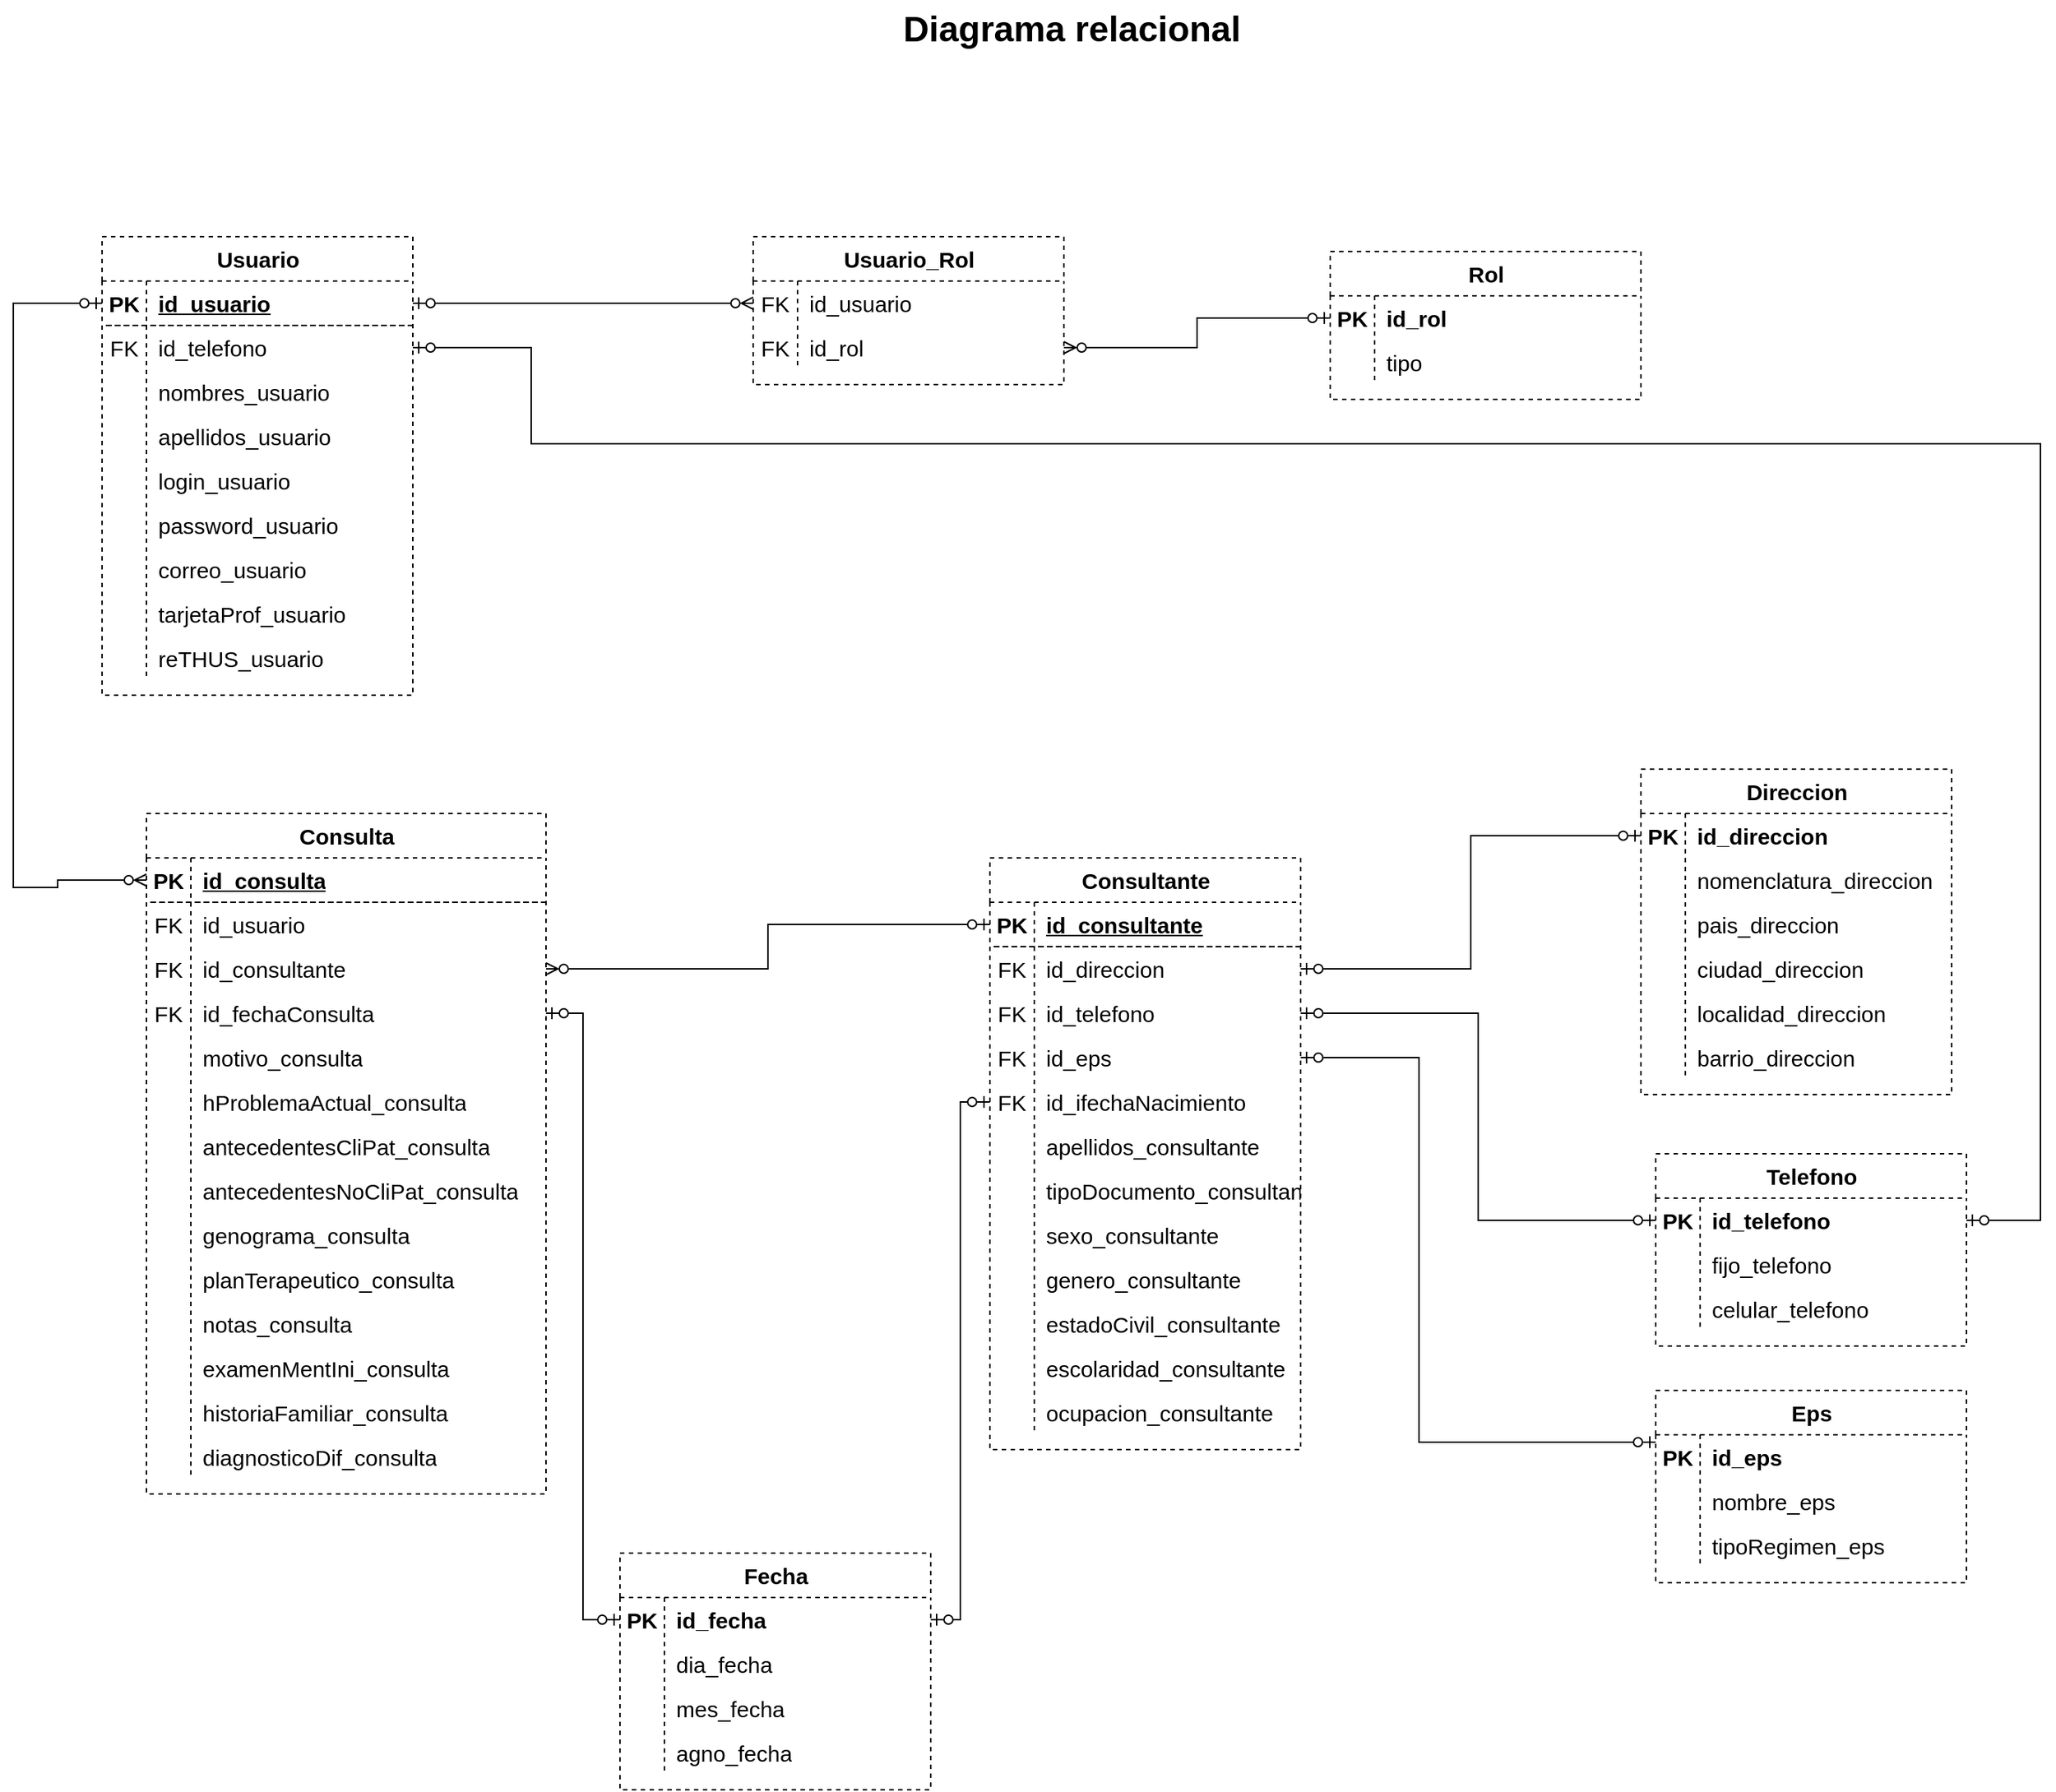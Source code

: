 <mxfile version="16.6.5" type="github" pages="6">
  <diagram id="R2lEEEUBdFMjLlhIrx00" name="Diagrama relacional">
    <mxGraphModel dx="3555" dy="2980" grid="1" gridSize="10" guides="1" tooltips="1" connect="1" arrows="1" fold="1" page="1" pageScale="1" pageWidth="850" pageHeight="1100" math="0" shadow="0" extFonts="Permanent Marker^https://fonts.googleapis.com/css?family=Permanent+Marker">
      <root>
        <mxCell id="0" />
        <mxCell id="1" parent="0" />
        <mxCell id="ee2IhAGhDenbNyClMT5V-12" value="Usuario" style="shape=table;startSize=30;container=1;collapsible=1;childLayout=tableLayout;fixedRows=1;rowLines=0;fontStyle=1;align=center;resizeLast=1;dashed=1;fontSize=15;html=1;" parent="1" vertex="1">
          <mxGeometry x="130" y="150" width="210" height="310" as="geometry" />
        </mxCell>
        <mxCell id="ee2IhAGhDenbNyClMT5V-13" value="" style="shape=tableRow;horizontal=0;startSize=0;swimlaneHead=0;swimlaneBody=0;fillColor=none;collapsible=0;dropTarget=0;points=[[0,0.5],[1,0.5]];portConstraint=eastwest;top=0;left=0;right=0;bottom=1;dashed=1;fontSize=15;html=1;" parent="ee2IhAGhDenbNyClMT5V-12" vertex="1">
          <mxGeometry y="30" width="210" height="30" as="geometry" />
        </mxCell>
        <mxCell id="ee2IhAGhDenbNyClMT5V-14" value="PK" style="shape=partialRectangle;connectable=0;fillColor=none;top=0;left=0;bottom=0;right=0;fontStyle=1;overflow=hidden;dashed=1;fontSize=15;html=1;" parent="ee2IhAGhDenbNyClMT5V-13" vertex="1">
          <mxGeometry width="30" height="30" as="geometry">
            <mxRectangle width="30" height="30" as="alternateBounds" />
          </mxGeometry>
        </mxCell>
        <mxCell id="ee2IhAGhDenbNyClMT5V-15" value="id_usuario" style="shape=partialRectangle;connectable=0;fillColor=none;top=0;left=0;bottom=0;right=0;align=left;spacingLeft=6;fontStyle=5;overflow=hidden;dashed=1;fontSize=15;html=1;" parent="ee2IhAGhDenbNyClMT5V-13" vertex="1">
          <mxGeometry x="30" width="180" height="30" as="geometry">
            <mxRectangle width="180" height="30" as="alternateBounds" />
          </mxGeometry>
        </mxCell>
        <mxCell id="ee2IhAGhDenbNyClMT5V-41" style="shape=tableRow;horizontal=0;startSize=0;swimlaneHead=0;swimlaneBody=0;fillColor=none;collapsible=0;dropTarget=0;points=[[0,0.5],[1,0.5]];portConstraint=eastwest;top=0;left=0;right=0;bottom=0;dashed=1;fontSize=15;html=1;" parent="ee2IhAGhDenbNyClMT5V-12" vertex="1">
          <mxGeometry y="60" width="210" height="30" as="geometry" />
        </mxCell>
        <mxCell id="ee2IhAGhDenbNyClMT5V-42" value="FK" style="shape=partialRectangle;connectable=0;fillColor=none;top=0;left=0;bottom=0;right=0;editable=1;overflow=hidden;dashed=1;fontSize=15;html=1;" parent="ee2IhAGhDenbNyClMT5V-41" vertex="1">
          <mxGeometry width="30" height="30" as="geometry">
            <mxRectangle width="30" height="30" as="alternateBounds" />
          </mxGeometry>
        </mxCell>
        <mxCell id="ee2IhAGhDenbNyClMT5V-43" value="id_telefono" style="shape=partialRectangle;connectable=0;fillColor=none;top=0;left=0;bottom=0;right=0;align=left;spacingLeft=6;overflow=hidden;dashed=1;fontSize=15;html=1;" parent="ee2IhAGhDenbNyClMT5V-41" vertex="1">
          <mxGeometry x="30" width="180" height="30" as="geometry">
            <mxRectangle width="180" height="30" as="alternateBounds" />
          </mxGeometry>
        </mxCell>
        <mxCell id="ee2IhAGhDenbNyClMT5V-16" value="" style="shape=tableRow;horizontal=0;startSize=0;swimlaneHead=0;swimlaneBody=0;fillColor=none;collapsible=0;dropTarget=0;points=[[0,0.5],[1,0.5]];portConstraint=eastwest;top=0;left=0;right=0;bottom=0;dashed=1;fontSize=15;html=1;" parent="ee2IhAGhDenbNyClMT5V-12" vertex="1">
          <mxGeometry y="90" width="210" height="30" as="geometry" />
        </mxCell>
        <mxCell id="ee2IhAGhDenbNyClMT5V-17" value="" style="shape=partialRectangle;connectable=0;fillColor=none;top=0;left=0;bottom=0;right=0;editable=1;overflow=hidden;dashed=1;fontSize=15;html=1;" parent="ee2IhAGhDenbNyClMT5V-16" vertex="1">
          <mxGeometry width="30" height="30" as="geometry">
            <mxRectangle width="30" height="30" as="alternateBounds" />
          </mxGeometry>
        </mxCell>
        <mxCell id="ee2IhAGhDenbNyClMT5V-18" value="nombres_usuario" style="shape=partialRectangle;connectable=0;fillColor=none;top=0;left=0;bottom=0;right=0;align=left;spacingLeft=6;overflow=hidden;dashed=1;fontSize=15;html=1;" parent="ee2IhAGhDenbNyClMT5V-16" vertex="1">
          <mxGeometry x="30" width="180" height="30" as="geometry">
            <mxRectangle width="180" height="30" as="alternateBounds" />
          </mxGeometry>
        </mxCell>
        <mxCell id="ee2IhAGhDenbNyClMT5V-19" value="" style="shape=tableRow;horizontal=0;startSize=0;swimlaneHead=0;swimlaneBody=0;fillColor=none;collapsible=0;dropTarget=0;points=[[0,0.5],[1,0.5]];portConstraint=eastwest;top=0;left=0;right=0;bottom=0;dashed=1;fontSize=15;html=1;" parent="ee2IhAGhDenbNyClMT5V-12" vertex="1">
          <mxGeometry y="120" width="210" height="30" as="geometry" />
        </mxCell>
        <mxCell id="ee2IhAGhDenbNyClMT5V-20" value="" style="shape=partialRectangle;connectable=0;fillColor=none;top=0;left=0;bottom=0;right=0;editable=1;overflow=hidden;dashed=1;fontSize=15;html=1;" parent="ee2IhAGhDenbNyClMT5V-19" vertex="1">
          <mxGeometry width="30" height="30" as="geometry">
            <mxRectangle width="30" height="30" as="alternateBounds" />
          </mxGeometry>
        </mxCell>
        <mxCell id="ee2IhAGhDenbNyClMT5V-21" value="apellidos_usuario" style="shape=partialRectangle;connectable=0;fillColor=none;top=0;left=0;bottom=0;right=0;align=left;spacingLeft=6;overflow=hidden;dashed=1;fontSize=15;html=1;" parent="ee2IhAGhDenbNyClMT5V-19" vertex="1">
          <mxGeometry x="30" width="180" height="30" as="geometry">
            <mxRectangle width="180" height="30" as="alternateBounds" />
          </mxGeometry>
        </mxCell>
        <mxCell id="ee2IhAGhDenbNyClMT5V-22" value="" style="shape=tableRow;horizontal=0;startSize=0;swimlaneHead=0;swimlaneBody=0;fillColor=none;collapsible=0;dropTarget=0;points=[[0,0.5],[1,0.5]];portConstraint=eastwest;top=0;left=0;right=0;bottom=0;dashed=1;fontSize=15;html=1;" parent="ee2IhAGhDenbNyClMT5V-12" vertex="1">
          <mxGeometry y="150" width="210" height="30" as="geometry" />
        </mxCell>
        <mxCell id="ee2IhAGhDenbNyClMT5V-23" value="" style="shape=partialRectangle;connectable=0;fillColor=none;top=0;left=0;bottom=0;right=0;editable=1;overflow=hidden;dashed=1;fontSize=15;html=1;" parent="ee2IhAGhDenbNyClMT5V-22" vertex="1">
          <mxGeometry width="30" height="30" as="geometry">
            <mxRectangle width="30" height="30" as="alternateBounds" />
          </mxGeometry>
        </mxCell>
        <mxCell id="ee2IhAGhDenbNyClMT5V-24" value="login_usuario" style="shape=partialRectangle;connectable=0;fillColor=none;top=0;left=0;bottom=0;right=0;align=left;spacingLeft=6;overflow=hidden;dashed=1;fontSize=15;html=1;" parent="ee2IhAGhDenbNyClMT5V-22" vertex="1">
          <mxGeometry x="30" width="180" height="30" as="geometry">
            <mxRectangle width="180" height="30" as="alternateBounds" />
          </mxGeometry>
        </mxCell>
        <mxCell id="ee2IhAGhDenbNyClMT5V-32" style="shape=tableRow;horizontal=0;startSize=0;swimlaneHead=0;swimlaneBody=0;fillColor=none;collapsible=0;dropTarget=0;points=[[0,0.5],[1,0.5]];portConstraint=eastwest;top=0;left=0;right=0;bottom=0;dashed=1;fontSize=15;html=1;" parent="ee2IhAGhDenbNyClMT5V-12" vertex="1">
          <mxGeometry y="180" width="210" height="30" as="geometry" />
        </mxCell>
        <mxCell id="ee2IhAGhDenbNyClMT5V-33" style="shape=partialRectangle;connectable=0;fillColor=none;top=0;left=0;bottom=0;right=0;editable=1;overflow=hidden;dashed=1;fontSize=15;html=1;" parent="ee2IhAGhDenbNyClMT5V-32" vertex="1">
          <mxGeometry width="30" height="30" as="geometry">
            <mxRectangle width="30" height="30" as="alternateBounds" />
          </mxGeometry>
        </mxCell>
        <mxCell id="ee2IhAGhDenbNyClMT5V-34" value="password_usuario" style="shape=partialRectangle;connectable=0;fillColor=none;top=0;left=0;bottom=0;right=0;align=left;spacingLeft=6;overflow=hidden;dashed=1;fontSize=15;html=1;" parent="ee2IhAGhDenbNyClMT5V-32" vertex="1">
          <mxGeometry x="30" width="180" height="30" as="geometry">
            <mxRectangle width="180" height="30" as="alternateBounds" />
          </mxGeometry>
        </mxCell>
        <mxCell id="ee2IhAGhDenbNyClMT5V-35" style="shape=tableRow;horizontal=0;startSize=0;swimlaneHead=0;swimlaneBody=0;fillColor=none;collapsible=0;dropTarget=0;points=[[0,0.5],[1,0.5]];portConstraint=eastwest;top=0;left=0;right=0;bottom=0;dashed=1;fontSize=15;html=1;" parent="ee2IhAGhDenbNyClMT5V-12" vertex="1">
          <mxGeometry y="210" width="210" height="30" as="geometry" />
        </mxCell>
        <mxCell id="ee2IhAGhDenbNyClMT5V-36" style="shape=partialRectangle;connectable=0;fillColor=none;top=0;left=0;bottom=0;right=0;editable=1;overflow=hidden;dashed=1;fontSize=15;html=1;" parent="ee2IhAGhDenbNyClMT5V-35" vertex="1">
          <mxGeometry width="30" height="30" as="geometry">
            <mxRectangle width="30" height="30" as="alternateBounds" />
          </mxGeometry>
        </mxCell>
        <mxCell id="ee2IhAGhDenbNyClMT5V-37" value="&lt;div&gt;correo_usuario&lt;/div&gt;" style="shape=partialRectangle;connectable=0;fillColor=none;top=0;left=0;bottom=0;right=0;align=left;spacingLeft=6;overflow=hidden;dashed=1;fontSize=15;html=1;" parent="ee2IhAGhDenbNyClMT5V-35" vertex="1">
          <mxGeometry x="30" width="180" height="30" as="geometry">
            <mxRectangle width="180" height="30" as="alternateBounds" />
          </mxGeometry>
        </mxCell>
        <mxCell id="ee2IhAGhDenbNyClMT5V-38" style="shape=tableRow;horizontal=0;startSize=0;swimlaneHead=0;swimlaneBody=0;fillColor=none;collapsible=0;dropTarget=0;points=[[0,0.5],[1,0.5]];portConstraint=eastwest;top=0;left=0;right=0;bottom=0;dashed=1;fontSize=15;html=1;" parent="ee2IhAGhDenbNyClMT5V-12" vertex="1">
          <mxGeometry y="240" width="210" height="30" as="geometry" />
        </mxCell>
        <mxCell id="ee2IhAGhDenbNyClMT5V-39" style="shape=partialRectangle;connectable=0;fillColor=none;top=0;left=0;bottom=0;right=0;editable=1;overflow=hidden;dashed=1;fontSize=15;html=1;" parent="ee2IhAGhDenbNyClMT5V-38" vertex="1">
          <mxGeometry width="30" height="30" as="geometry">
            <mxRectangle width="30" height="30" as="alternateBounds" />
          </mxGeometry>
        </mxCell>
        <mxCell id="ee2IhAGhDenbNyClMT5V-40" value="tarjetaProf_usuario" style="shape=partialRectangle;connectable=0;fillColor=none;top=0;left=0;bottom=0;right=0;align=left;spacingLeft=6;overflow=hidden;dashed=1;fontSize=15;html=1;" parent="ee2IhAGhDenbNyClMT5V-38" vertex="1">
          <mxGeometry x="30" width="180" height="30" as="geometry">
            <mxRectangle width="180" height="30" as="alternateBounds" />
          </mxGeometry>
        </mxCell>
        <mxCell id="ee2IhAGhDenbNyClMT5V-44" style="shape=tableRow;horizontal=0;startSize=0;swimlaneHead=0;swimlaneBody=0;fillColor=none;collapsible=0;dropTarget=0;points=[[0,0.5],[1,0.5]];portConstraint=eastwest;top=0;left=0;right=0;bottom=0;dashed=1;fontSize=15;html=1;" parent="ee2IhAGhDenbNyClMT5V-12" vertex="1">
          <mxGeometry y="270" width="210" height="30" as="geometry" />
        </mxCell>
        <mxCell id="ee2IhAGhDenbNyClMT5V-45" style="shape=partialRectangle;connectable=0;fillColor=none;top=0;left=0;bottom=0;right=0;editable=1;overflow=hidden;dashed=1;fontSize=15;html=1;" parent="ee2IhAGhDenbNyClMT5V-44" vertex="1">
          <mxGeometry width="30" height="30" as="geometry">
            <mxRectangle width="30" height="30" as="alternateBounds" />
          </mxGeometry>
        </mxCell>
        <mxCell id="ee2IhAGhDenbNyClMT5V-46" value="reTHUS_usuario" style="shape=partialRectangle;connectable=0;fillColor=none;top=0;left=0;bottom=0;right=0;align=left;spacingLeft=6;overflow=hidden;dashed=1;fontSize=15;html=1;" parent="ee2IhAGhDenbNyClMT5V-44" vertex="1">
          <mxGeometry x="30" width="180" height="30" as="geometry">
            <mxRectangle width="180" height="30" as="alternateBounds" />
          </mxGeometry>
        </mxCell>
        <mxCell id="ee2IhAGhDenbNyClMT5V-25" value="" style="shape=tableRow;horizontal=0;startSize=0;swimlaneHead=0;swimlaneBody=0;fillColor=none;collapsible=0;dropTarget=0;points=[[0,0.5],[1,0.5]];portConstraint=eastwest;top=0;left=0;right=0;bottom=0;dashed=1;fontSize=15;html=1;" parent="1" vertex="1">
          <mxGeometry x="270" y="290" width="210" height="30" as="geometry" />
        </mxCell>
        <mxCell id="ee2IhAGhDenbNyClMT5V-26" value="" style="shape=partialRectangle;connectable=0;fillColor=none;top=0;left=0;bottom=0;right=0;editable=1;overflow=hidden;dashed=1;fontSize=15;html=1;" parent="ee2IhAGhDenbNyClMT5V-25" vertex="1">
          <mxGeometry width="30" height="30" as="geometry">
            <mxRectangle width="30" height="30" as="alternateBounds" />
          </mxGeometry>
        </mxCell>
        <mxCell id="TGQOu_SkaZhyXz0knh_N-1" value="Usuario_Rol" style="shape=table;startSize=30;container=1;collapsible=1;childLayout=tableLayout;fixedRows=1;rowLines=0;fontStyle=1;align=center;resizeLast=1;dashed=1;fontSize=15;html=1;" parent="1" vertex="1">
          <mxGeometry x="570" y="150" width="210" height="100" as="geometry" />
        </mxCell>
        <mxCell id="TGQOu_SkaZhyXz0knh_N-5" value="" style="shape=tableRow;horizontal=0;startSize=0;swimlaneHead=0;swimlaneBody=0;fillColor=none;collapsible=0;dropTarget=0;points=[[0,0.5],[1,0.5]];portConstraint=eastwest;top=0;left=0;right=0;bottom=0;dashed=1;fontSize=15;html=1;" parent="TGQOu_SkaZhyXz0knh_N-1" vertex="1">
          <mxGeometry y="30" width="210" height="30" as="geometry" />
        </mxCell>
        <mxCell id="TGQOu_SkaZhyXz0knh_N-6" value="FK" style="shape=partialRectangle;connectable=0;fillColor=none;top=0;left=0;bottom=0;right=0;editable=1;overflow=hidden;dashed=1;fontSize=15;html=1;" parent="TGQOu_SkaZhyXz0knh_N-5" vertex="1">
          <mxGeometry width="30" height="30" as="geometry">
            <mxRectangle width="30" height="30" as="alternateBounds" />
          </mxGeometry>
        </mxCell>
        <mxCell id="TGQOu_SkaZhyXz0knh_N-7" value="id_usuario" style="shape=partialRectangle;connectable=0;fillColor=none;top=0;left=0;bottom=0;right=0;align=left;spacingLeft=6;overflow=hidden;dashed=1;fontSize=15;html=1;" parent="TGQOu_SkaZhyXz0knh_N-5" vertex="1">
          <mxGeometry x="30" width="180" height="30" as="geometry">
            <mxRectangle width="180" height="30" as="alternateBounds" />
          </mxGeometry>
        </mxCell>
        <mxCell id="TGQOu_SkaZhyXz0knh_N-8" value="" style="shape=tableRow;horizontal=0;startSize=0;swimlaneHead=0;swimlaneBody=0;fillColor=none;collapsible=0;dropTarget=0;points=[[0,0.5],[1,0.5]];portConstraint=eastwest;top=0;left=0;right=0;bottom=0;dashed=1;fontSize=15;html=1;" parent="TGQOu_SkaZhyXz0knh_N-1" vertex="1">
          <mxGeometry y="60" width="210" height="30" as="geometry" />
        </mxCell>
        <mxCell id="TGQOu_SkaZhyXz0knh_N-9" value="FK" style="shape=partialRectangle;connectable=0;fillColor=none;top=0;left=0;bottom=0;right=0;editable=1;overflow=hidden;dashed=1;fontSize=15;html=1;" parent="TGQOu_SkaZhyXz0knh_N-8" vertex="1">
          <mxGeometry width="30" height="30" as="geometry">
            <mxRectangle width="30" height="30" as="alternateBounds" />
          </mxGeometry>
        </mxCell>
        <mxCell id="TGQOu_SkaZhyXz0knh_N-10" value="id_rol" style="shape=partialRectangle;connectable=0;fillColor=none;top=0;left=0;bottom=0;right=0;align=left;spacingLeft=6;overflow=hidden;dashed=1;fontSize=15;html=1;" parent="TGQOu_SkaZhyXz0knh_N-8" vertex="1">
          <mxGeometry x="30" width="180" height="30" as="geometry">
            <mxRectangle width="180" height="30" as="alternateBounds" />
          </mxGeometry>
        </mxCell>
        <mxCell id="TGQOu_SkaZhyXz0knh_N-29" value="Rol" style="shape=table;startSize=30;container=1;collapsible=1;childLayout=tableLayout;fixedRows=1;rowLines=0;fontStyle=1;align=center;resizeLast=1;dashed=1;fontSize=15;html=1;" parent="1" vertex="1">
          <mxGeometry x="960" y="160" width="210" height="100" as="geometry" />
        </mxCell>
        <mxCell id="TGQOu_SkaZhyXz0knh_N-30" value="" style="shape=tableRow;horizontal=0;startSize=0;swimlaneHead=0;swimlaneBody=0;fillColor=none;collapsible=0;dropTarget=0;points=[[0,0.5],[1,0.5]];portConstraint=eastwest;top=0;left=0;right=0;bottom=0;dashed=1;fontSize=15;html=1;" parent="TGQOu_SkaZhyXz0knh_N-29" vertex="1">
          <mxGeometry y="30" width="210" height="30" as="geometry" />
        </mxCell>
        <mxCell id="TGQOu_SkaZhyXz0knh_N-31" value="&lt;b&gt;PK&lt;/b&gt;" style="shape=partialRectangle;connectable=0;fillColor=none;top=0;left=0;bottom=0;right=0;editable=1;overflow=hidden;dashed=1;fontSize=15;html=1;" parent="TGQOu_SkaZhyXz0knh_N-30" vertex="1">
          <mxGeometry width="30" height="30" as="geometry">
            <mxRectangle width="30" height="30" as="alternateBounds" />
          </mxGeometry>
        </mxCell>
        <mxCell id="TGQOu_SkaZhyXz0knh_N-32" value="&lt;b&gt;id_rol&lt;/b&gt;" style="shape=partialRectangle;connectable=0;fillColor=none;top=0;left=0;bottom=0;right=0;align=left;spacingLeft=6;overflow=hidden;dashed=1;fontSize=15;html=1;" parent="TGQOu_SkaZhyXz0knh_N-30" vertex="1">
          <mxGeometry x="30" width="180" height="30" as="geometry">
            <mxRectangle width="180" height="30" as="alternateBounds" />
          </mxGeometry>
        </mxCell>
        <mxCell id="TGQOu_SkaZhyXz0knh_N-33" value="" style="shape=tableRow;horizontal=0;startSize=0;swimlaneHead=0;swimlaneBody=0;fillColor=none;collapsible=0;dropTarget=0;points=[[0,0.5],[1,0.5]];portConstraint=eastwest;top=0;left=0;right=0;bottom=0;dashed=1;fontSize=15;html=1;" parent="TGQOu_SkaZhyXz0knh_N-29" vertex="1">
          <mxGeometry y="60" width="210" height="30" as="geometry" />
        </mxCell>
        <mxCell id="TGQOu_SkaZhyXz0knh_N-34" value="" style="shape=partialRectangle;connectable=0;fillColor=none;top=0;left=0;bottom=0;right=0;editable=1;overflow=hidden;dashed=1;fontSize=15;html=1;" parent="TGQOu_SkaZhyXz0knh_N-33" vertex="1">
          <mxGeometry width="30" height="30" as="geometry">
            <mxRectangle width="30" height="30" as="alternateBounds" />
          </mxGeometry>
        </mxCell>
        <mxCell id="TGQOu_SkaZhyXz0knh_N-35" value="tipo" style="shape=partialRectangle;connectable=0;fillColor=none;top=0;left=0;bottom=0;right=0;align=left;spacingLeft=6;overflow=hidden;dashed=1;fontSize=15;html=1;" parent="TGQOu_SkaZhyXz0knh_N-33" vertex="1">
          <mxGeometry x="30" width="180" height="30" as="geometry">
            <mxRectangle width="180" height="30" as="alternateBounds" />
          </mxGeometry>
        </mxCell>
        <mxCell id="TGQOu_SkaZhyXz0knh_N-36" value="Consulta" style="shape=table;startSize=30;container=1;collapsible=1;childLayout=tableLayout;fixedRows=1;rowLines=0;fontStyle=1;align=center;resizeLast=1;dashed=1;fontSize=15;html=1;" parent="1" vertex="1">
          <mxGeometry x="160" y="540" width="270" height="460" as="geometry" />
        </mxCell>
        <mxCell id="TGQOu_SkaZhyXz0knh_N-37" value="" style="shape=tableRow;horizontal=0;startSize=0;swimlaneHead=0;swimlaneBody=0;fillColor=none;collapsible=0;dropTarget=0;points=[[0,0.5],[1,0.5]];portConstraint=eastwest;top=0;left=0;right=0;bottom=1;dashed=1;fontSize=15;html=1;" parent="TGQOu_SkaZhyXz0knh_N-36" vertex="1">
          <mxGeometry y="30" width="270" height="30" as="geometry" />
        </mxCell>
        <mxCell id="TGQOu_SkaZhyXz0knh_N-38" value="PK" style="shape=partialRectangle;connectable=0;fillColor=none;top=0;left=0;bottom=0;right=0;fontStyle=1;overflow=hidden;dashed=1;fontSize=15;html=1;" parent="TGQOu_SkaZhyXz0knh_N-37" vertex="1">
          <mxGeometry width="30" height="30" as="geometry">
            <mxRectangle width="30" height="30" as="alternateBounds" />
          </mxGeometry>
        </mxCell>
        <mxCell id="TGQOu_SkaZhyXz0knh_N-39" value="id_consulta" style="shape=partialRectangle;connectable=0;fillColor=none;top=0;left=0;bottom=0;right=0;align=left;spacingLeft=6;fontStyle=5;overflow=hidden;dashed=1;fontSize=15;html=1;" parent="TGQOu_SkaZhyXz0knh_N-37" vertex="1">
          <mxGeometry x="30" width="240" height="30" as="geometry">
            <mxRectangle width="240" height="30" as="alternateBounds" />
          </mxGeometry>
        </mxCell>
        <mxCell id="TGQOu_SkaZhyXz0knh_N-40" value="" style="shape=tableRow;horizontal=0;startSize=0;swimlaneHead=0;swimlaneBody=0;fillColor=none;collapsible=0;dropTarget=0;points=[[0,0.5],[1,0.5]];portConstraint=eastwest;top=0;left=0;right=0;bottom=0;dashed=1;fontSize=15;html=1;" parent="TGQOu_SkaZhyXz0knh_N-36" vertex="1">
          <mxGeometry y="60" width="270" height="30" as="geometry" />
        </mxCell>
        <mxCell id="TGQOu_SkaZhyXz0knh_N-41" value="FK" style="shape=partialRectangle;connectable=0;fillColor=none;top=0;left=0;bottom=0;right=0;editable=1;overflow=hidden;dashed=1;fontSize=15;html=1;" parent="TGQOu_SkaZhyXz0knh_N-40" vertex="1">
          <mxGeometry width="30" height="30" as="geometry">
            <mxRectangle width="30" height="30" as="alternateBounds" />
          </mxGeometry>
        </mxCell>
        <mxCell id="TGQOu_SkaZhyXz0knh_N-42" value="id_usuario" style="shape=partialRectangle;connectable=0;fillColor=none;top=0;left=0;bottom=0;right=0;align=left;spacingLeft=6;overflow=hidden;dashed=1;fontSize=15;html=1;" parent="TGQOu_SkaZhyXz0knh_N-40" vertex="1">
          <mxGeometry x="30" width="240" height="30" as="geometry">
            <mxRectangle width="240" height="30" as="alternateBounds" />
          </mxGeometry>
        </mxCell>
        <mxCell id="TGQOu_SkaZhyXz0knh_N-43" value="" style="shape=tableRow;horizontal=0;startSize=0;swimlaneHead=0;swimlaneBody=0;fillColor=none;collapsible=0;dropTarget=0;points=[[0,0.5],[1,0.5]];portConstraint=eastwest;top=0;left=0;right=0;bottom=0;dashed=1;fontSize=15;html=1;" parent="TGQOu_SkaZhyXz0knh_N-36" vertex="1">
          <mxGeometry y="90" width="270" height="30" as="geometry" />
        </mxCell>
        <mxCell id="TGQOu_SkaZhyXz0knh_N-44" value="FK" style="shape=partialRectangle;connectable=0;fillColor=none;top=0;left=0;bottom=0;right=0;editable=1;overflow=hidden;dashed=1;fontSize=15;html=1;" parent="TGQOu_SkaZhyXz0knh_N-43" vertex="1">
          <mxGeometry width="30" height="30" as="geometry">
            <mxRectangle width="30" height="30" as="alternateBounds" />
          </mxGeometry>
        </mxCell>
        <mxCell id="TGQOu_SkaZhyXz0knh_N-45" value="id_consultante" style="shape=partialRectangle;connectable=0;fillColor=none;top=0;left=0;bottom=0;right=0;align=left;spacingLeft=6;overflow=hidden;dashed=1;fontSize=15;html=1;" parent="TGQOu_SkaZhyXz0knh_N-43" vertex="1">
          <mxGeometry x="30" width="240" height="30" as="geometry">
            <mxRectangle width="240" height="30" as="alternateBounds" />
          </mxGeometry>
        </mxCell>
        <mxCell id="TGQOu_SkaZhyXz0knh_N-46" value="" style="shape=tableRow;horizontal=0;startSize=0;swimlaneHead=0;swimlaneBody=0;fillColor=none;collapsible=0;dropTarget=0;points=[[0,0.5],[1,0.5]];portConstraint=eastwest;top=0;left=0;right=0;bottom=0;dashed=1;fontSize=15;html=1;" parent="TGQOu_SkaZhyXz0knh_N-36" vertex="1">
          <mxGeometry y="120" width="270" height="30" as="geometry" />
        </mxCell>
        <mxCell id="TGQOu_SkaZhyXz0knh_N-47" value="FK" style="shape=partialRectangle;connectable=0;fillColor=none;top=0;left=0;bottom=0;right=0;editable=1;overflow=hidden;dashed=1;fontSize=15;html=1;" parent="TGQOu_SkaZhyXz0knh_N-46" vertex="1">
          <mxGeometry width="30" height="30" as="geometry">
            <mxRectangle width="30" height="30" as="alternateBounds" />
          </mxGeometry>
        </mxCell>
        <mxCell id="TGQOu_SkaZhyXz0knh_N-48" value="id_fechaConsulta" style="shape=partialRectangle;connectable=0;fillColor=none;top=0;left=0;bottom=0;right=0;align=left;spacingLeft=6;overflow=hidden;dashed=1;fontSize=15;html=1;" parent="TGQOu_SkaZhyXz0knh_N-46" vertex="1">
          <mxGeometry x="30" width="240" height="30" as="geometry">
            <mxRectangle width="240" height="30" as="alternateBounds" />
          </mxGeometry>
        </mxCell>
        <mxCell id="TGQOu_SkaZhyXz0knh_N-49" style="shape=tableRow;horizontal=0;startSize=0;swimlaneHead=0;swimlaneBody=0;fillColor=none;collapsible=0;dropTarget=0;points=[[0,0.5],[1,0.5]];portConstraint=eastwest;top=0;left=0;right=0;bottom=0;dashed=1;fontSize=15;html=1;" parent="TGQOu_SkaZhyXz0knh_N-36" vertex="1">
          <mxGeometry y="150" width="270" height="30" as="geometry" />
        </mxCell>
        <mxCell id="TGQOu_SkaZhyXz0knh_N-50" style="shape=partialRectangle;connectable=0;fillColor=none;top=0;left=0;bottom=0;right=0;editable=1;overflow=hidden;dashed=1;fontSize=15;html=1;" parent="TGQOu_SkaZhyXz0knh_N-49" vertex="1">
          <mxGeometry width="30" height="30" as="geometry">
            <mxRectangle width="30" height="30" as="alternateBounds" />
          </mxGeometry>
        </mxCell>
        <mxCell id="TGQOu_SkaZhyXz0knh_N-51" value="motivo_consulta" style="shape=partialRectangle;connectable=0;fillColor=none;top=0;left=0;bottom=0;right=0;align=left;spacingLeft=6;overflow=hidden;dashed=1;fontSize=15;html=1;" parent="TGQOu_SkaZhyXz0knh_N-49" vertex="1">
          <mxGeometry x="30" width="240" height="30" as="geometry">
            <mxRectangle width="240" height="30" as="alternateBounds" />
          </mxGeometry>
        </mxCell>
        <mxCell id="TGQOu_SkaZhyXz0knh_N-52" style="shape=tableRow;horizontal=0;startSize=0;swimlaneHead=0;swimlaneBody=0;fillColor=none;collapsible=0;dropTarget=0;points=[[0,0.5],[1,0.5]];portConstraint=eastwest;top=0;left=0;right=0;bottom=0;dashed=1;fontSize=15;html=1;" parent="TGQOu_SkaZhyXz0knh_N-36" vertex="1">
          <mxGeometry y="180" width="270" height="30" as="geometry" />
        </mxCell>
        <mxCell id="TGQOu_SkaZhyXz0knh_N-53" style="shape=partialRectangle;connectable=0;fillColor=none;top=0;left=0;bottom=0;right=0;editable=1;overflow=hidden;dashed=1;fontSize=15;html=1;" parent="TGQOu_SkaZhyXz0knh_N-52" vertex="1">
          <mxGeometry width="30" height="30" as="geometry">
            <mxRectangle width="30" height="30" as="alternateBounds" />
          </mxGeometry>
        </mxCell>
        <mxCell id="TGQOu_SkaZhyXz0knh_N-54" value="hProblemaActual_consulta" style="shape=partialRectangle;connectable=0;fillColor=none;top=0;left=0;bottom=0;right=0;align=left;spacingLeft=6;overflow=hidden;dashed=1;fontSize=15;html=1;" parent="TGQOu_SkaZhyXz0knh_N-52" vertex="1">
          <mxGeometry x="30" width="240" height="30" as="geometry">
            <mxRectangle width="240" height="30" as="alternateBounds" />
          </mxGeometry>
        </mxCell>
        <mxCell id="TGQOu_SkaZhyXz0knh_N-55" style="shape=tableRow;horizontal=0;startSize=0;swimlaneHead=0;swimlaneBody=0;fillColor=none;collapsible=0;dropTarget=0;points=[[0,0.5],[1,0.5]];portConstraint=eastwest;top=0;left=0;right=0;bottom=0;dashed=1;fontSize=15;html=1;" parent="TGQOu_SkaZhyXz0knh_N-36" vertex="1">
          <mxGeometry y="210" width="270" height="30" as="geometry" />
        </mxCell>
        <mxCell id="TGQOu_SkaZhyXz0knh_N-56" style="shape=partialRectangle;connectable=0;fillColor=none;top=0;left=0;bottom=0;right=0;editable=1;overflow=hidden;dashed=1;fontSize=15;html=1;" parent="TGQOu_SkaZhyXz0knh_N-55" vertex="1">
          <mxGeometry width="30" height="30" as="geometry">
            <mxRectangle width="30" height="30" as="alternateBounds" />
          </mxGeometry>
        </mxCell>
        <mxCell id="TGQOu_SkaZhyXz0knh_N-57" value="antecedentesCliPat_consulta" style="shape=partialRectangle;connectable=0;fillColor=none;top=0;left=0;bottom=0;right=0;align=left;spacingLeft=6;overflow=hidden;dashed=1;fontSize=15;html=1;" parent="TGQOu_SkaZhyXz0knh_N-55" vertex="1">
          <mxGeometry x="30" width="240" height="30" as="geometry">
            <mxRectangle width="240" height="30" as="alternateBounds" />
          </mxGeometry>
        </mxCell>
        <mxCell id="TGQOu_SkaZhyXz0knh_N-58" style="shape=tableRow;horizontal=0;startSize=0;swimlaneHead=0;swimlaneBody=0;fillColor=none;collapsible=0;dropTarget=0;points=[[0,0.5],[1,0.5]];portConstraint=eastwest;top=0;left=0;right=0;bottom=0;dashed=1;fontSize=15;html=1;" parent="TGQOu_SkaZhyXz0knh_N-36" vertex="1">
          <mxGeometry y="240" width="270" height="30" as="geometry" />
        </mxCell>
        <mxCell id="TGQOu_SkaZhyXz0knh_N-59" style="shape=partialRectangle;connectable=0;fillColor=none;top=0;left=0;bottom=0;right=0;editable=1;overflow=hidden;dashed=1;fontSize=15;html=1;" parent="TGQOu_SkaZhyXz0knh_N-58" vertex="1">
          <mxGeometry width="30" height="30" as="geometry">
            <mxRectangle width="30" height="30" as="alternateBounds" />
          </mxGeometry>
        </mxCell>
        <mxCell id="TGQOu_SkaZhyXz0knh_N-60" value="antecedentesNoCliPat_consulta" style="shape=partialRectangle;connectable=0;fillColor=none;top=0;left=0;bottom=0;right=0;align=left;spacingLeft=6;overflow=hidden;dashed=1;fontSize=15;html=1;" parent="TGQOu_SkaZhyXz0knh_N-58" vertex="1">
          <mxGeometry x="30" width="240" height="30" as="geometry">
            <mxRectangle width="240" height="30" as="alternateBounds" />
          </mxGeometry>
        </mxCell>
        <mxCell id="TGQOu_SkaZhyXz0knh_N-61" style="shape=tableRow;horizontal=0;startSize=0;swimlaneHead=0;swimlaneBody=0;fillColor=none;collapsible=0;dropTarget=0;points=[[0,0.5],[1,0.5]];portConstraint=eastwest;top=0;left=0;right=0;bottom=0;dashed=1;fontSize=15;html=1;" parent="TGQOu_SkaZhyXz0knh_N-36" vertex="1">
          <mxGeometry y="270" width="270" height="30" as="geometry" />
        </mxCell>
        <mxCell id="TGQOu_SkaZhyXz0knh_N-62" style="shape=partialRectangle;connectable=0;fillColor=none;top=0;left=0;bottom=0;right=0;editable=1;overflow=hidden;dashed=1;fontSize=15;html=1;" parent="TGQOu_SkaZhyXz0knh_N-61" vertex="1">
          <mxGeometry width="30" height="30" as="geometry">
            <mxRectangle width="30" height="30" as="alternateBounds" />
          </mxGeometry>
        </mxCell>
        <mxCell id="TGQOu_SkaZhyXz0knh_N-63" value="genograma_consulta" style="shape=partialRectangle;connectable=0;fillColor=none;top=0;left=0;bottom=0;right=0;align=left;spacingLeft=6;overflow=hidden;dashed=1;fontSize=15;html=1;" parent="TGQOu_SkaZhyXz0knh_N-61" vertex="1">
          <mxGeometry x="30" width="240" height="30" as="geometry">
            <mxRectangle width="240" height="30" as="alternateBounds" />
          </mxGeometry>
        </mxCell>
        <mxCell id="TGQOu_SkaZhyXz0knh_N-77" style="shape=tableRow;horizontal=0;startSize=0;swimlaneHead=0;swimlaneBody=0;fillColor=none;collapsible=0;dropTarget=0;points=[[0,0.5],[1,0.5]];portConstraint=eastwest;top=0;left=0;right=0;bottom=0;dashed=1;fontSize=15;html=1;" parent="TGQOu_SkaZhyXz0knh_N-36" vertex="1">
          <mxGeometry y="300" width="270" height="30" as="geometry" />
        </mxCell>
        <mxCell id="TGQOu_SkaZhyXz0knh_N-78" style="shape=partialRectangle;connectable=0;fillColor=none;top=0;left=0;bottom=0;right=0;editable=1;overflow=hidden;dashed=1;fontSize=15;html=1;" parent="TGQOu_SkaZhyXz0knh_N-77" vertex="1">
          <mxGeometry width="30" height="30" as="geometry">
            <mxRectangle width="30" height="30" as="alternateBounds" />
          </mxGeometry>
        </mxCell>
        <mxCell id="TGQOu_SkaZhyXz0knh_N-79" value="planTerapeutico_consulta" style="shape=partialRectangle;connectable=0;fillColor=none;top=0;left=0;bottom=0;right=0;align=left;spacingLeft=6;overflow=hidden;dashed=1;fontSize=15;html=1;" parent="TGQOu_SkaZhyXz0knh_N-77" vertex="1">
          <mxGeometry x="30" width="240" height="30" as="geometry">
            <mxRectangle width="240" height="30" as="alternateBounds" />
          </mxGeometry>
        </mxCell>
        <mxCell id="TGQOu_SkaZhyXz0knh_N-74" style="shape=tableRow;horizontal=0;startSize=0;swimlaneHead=0;swimlaneBody=0;fillColor=none;collapsible=0;dropTarget=0;points=[[0,0.5],[1,0.5]];portConstraint=eastwest;top=0;left=0;right=0;bottom=0;dashed=1;fontSize=15;html=1;" parent="TGQOu_SkaZhyXz0knh_N-36" vertex="1">
          <mxGeometry y="330" width="270" height="30" as="geometry" />
        </mxCell>
        <mxCell id="TGQOu_SkaZhyXz0knh_N-75" style="shape=partialRectangle;connectable=0;fillColor=none;top=0;left=0;bottom=0;right=0;editable=1;overflow=hidden;dashed=1;fontSize=15;html=1;" parent="TGQOu_SkaZhyXz0knh_N-74" vertex="1">
          <mxGeometry width="30" height="30" as="geometry">
            <mxRectangle width="30" height="30" as="alternateBounds" />
          </mxGeometry>
        </mxCell>
        <mxCell id="TGQOu_SkaZhyXz0knh_N-76" value="notas_consulta" style="shape=partialRectangle;connectable=0;fillColor=none;top=0;left=0;bottom=0;right=0;align=left;spacingLeft=6;overflow=hidden;dashed=1;fontSize=15;html=1;" parent="TGQOu_SkaZhyXz0knh_N-74" vertex="1">
          <mxGeometry x="30" width="240" height="30" as="geometry">
            <mxRectangle width="240" height="30" as="alternateBounds" />
          </mxGeometry>
        </mxCell>
        <mxCell id="TGQOu_SkaZhyXz0knh_N-71" style="shape=tableRow;horizontal=0;startSize=0;swimlaneHead=0;swimlaneBody=0;fillColor=none;collapsible=0;dropTarget=0;points=[[0,0.5],[1,0.5]];portConstraint=eastwest;top=0;left=0;right=0;bottom=0;dashed=1;fontSize=15;html=1;" parent="TGQOu_SkaZhyXz0knh_N-36" vertex="1">
          <mxGeometry y="360" width="270" height="30" as="geometry" />
        </mxCell>
        <mxCell id="TGQOu_SkaZhyXz0knh_N-72" style="shape=partialRectangle;connectable=0;fillColor=none;top=0;left=0;bottom=0;right=0;editable=1;overflow=hidden;dashed=1;fontSize=15;html=1;" parent="TGQOu_SkaZhyXz0knh_N-71" vertex="1">
          <mxGeometry width="30" height="30" as="geometry">
            <mxRectangle width="30" height="30" as="alternateBounds" />
          </mxGeometry>
        </mxCell>
        <mxCell id="TGQOu_SkaZhyXz0knh_N-73" value="examenMentIni_consulta" style="shape=partialRectangle;connectable=0;fillColor=none;top=0;left=0;bottom=0;right=0;align=left;spacingLeft=6;overflow=hidden;dashed=1;fontSize=15;html=1;" parent="TGQOu_SkaZhyXz0knh_N-71" vertex="1">
          <mxGeometry x="30" width="240" height="30" as="geometry">
            <mxRectangle width="240" height="30" as="alternateBounds" />
          </mxGeometry>
        </mxCell>
        <mxCell id="TGQOu_SkaZhyXz0knh_N-68" style="shape=tableRow;horizontal=0;startSize=0;swimlaneHead=0;swimlaneBody=0;fillColor=none;collapsible=0;dropTarget=0;points=[[0,0.5],[1,0.5]];portConstraint=eastwest;top=0;left=0;right=0;bottom=0;dashed=1;fontSize=15;html=1;" parent="TGQOu_SkaZhyXz0knh_N-36" vertex="1">
          <mxGeometry y="390" width="270" height="30" as="geometry" />
        </mxCell>
        <mxCell id="TGQOu_SkaZhyXz0knh_N-69" style="shape=partialRectangle;connectable=0;fillColor=none;top=0;left=0;bottom=0;right=0;editable=1;overflow=hidden;dashed=1;fontSize=15;html=1;" parent="TGQOu_SkaZhyXz0knh_N-68" vertex="1">
          <mxGeometry width="30" height="30" as="geometry">
            <mxRectangle width="30" height="30" as="alternateBounds" />
          </mxGeometry>
        </mxCell>
        <mxCell id="TGQOu_SkaZhyXz0knh_N-70" value="historiaFamiliar_consulta" style="shape=partialRectangle;connectable=0;fillColor=none;top=0;left=0;bottom=0;right=0;align=left;spacingLeft=6;overflow=hidden;dashed=1;fontSize=15;html=1;" parent="TGQOu_SkaZhyXz0knh_N-68" vertex="1">
          <mxGeometry x="30" width="240" height="30" as="geometry">
            <mxRectangle width="240" height="30" as="alternateBounds" />
          </mxGeometry>
        </mxCell>
        <mxCell id="TGQOu_SkaZhyXz0knh_N-65" style="shape=tableRow;horizontal=0;startSize=0;swimlaneHead=0;swimlaneBody=0;fillColor=none;collapsible=0;dropTarget=0;points=[[0,0.5],[1,0.5]];portConstraint=eastwest;top=0;left=0;right=0;bottom=0;dashed=1;fontSize=15;html=1;" parent="TGQOu_SkaZhyXz0knh_N-36" vertex="1">
          <mxGeometry y="420" width="270" height="30" as="geometry" />
        </mxCell>
        <mxCell id="TGQOu_SkaZhyXz0knh_N-66" style="shape=partialRectangle;connectable=0;fillColor=none;top=0;left=0;bottom=0;right=0;editable=1;overflow=hidden;dashed=1;fontSize=15;html=1;" parent="TGQOu_SkaZhyXz0knh_N-65" vertex="1">
          <mxGeometry width="30" height="30" as="geometry">
            <mxRectangle width="30" height="30" as="alternateBounds" />
          </mxGeometry>
        </mxCell>
        <mxCell id="TGQOu_SkaZhyXz0knh_N-67" value="diagnosticoDif_consulta" style="shape=partialRectangle;connectable=0;fillColor=none;top=0;left=0;bottom=0;right=0;align=left;spacingLeft=6;overflow=hidden;dashed=1;fontSize=15;html=1;" parent="TGQOu_SkaZhyXz0knh_N-65" vertex="1">
          <mxGeometry x="30" width="240" height="30" as="geometry">
            <mxRectangle width="240" height="30" as="alternateBounds" />
          </mxGeometry>
        </mxCell>
        <mxCell id="TGQOu_SkaZhyXz0knh_N-123" value="Consultante" style="shape=table;startSize=30;container=1;collapsible=1;childLayout=tableLayout;fixedRows=1;rowLines=0;fontStyle=1;align=center;resizeLast=1;dashed=1;fontSize=15;html=1;" parent="1" vertex="1">
          <mxGeometry x="730" y="570" width="210" height="400" as="geometry">
            <mxRectangle x="760" y="500" width="120" height="30" as="alternateBounds" />
          </mxGeometry>
        </mxCell>
        <mxCell id="TGQOu_SkaZhyXz0knh_N-124" value="" style="shape=tableRow;horizontal=0;startSize=0;swimlaneHead=0;swimlaneBody=0;fillColor=none;collapsible=0;dropTarget=0;points=[[0,0.5],[1,0.5]];portConstraint=eastwest;top=0;left=0;right=0;bottom=1;dashed=1;fontSize=15;html=1;" parent="TGQOu_SkaZhyXz0knh_N-123" vertex="1">
          <mxGeometry y="30" width="210" height="30" as="geometry" />
        </mxCell>
        <mxCell id="TGQOu_SkaZhyXz0knh_N-125" value="PK" style="shape=partialRectangle;connectable=0;fillColor=none;top=0;left=0;bottom=0;right=0;fontStyle=1;overflow=hidden;dashed=1;fontSize=15;html=1;" parent="TGQOu_SkaZhyXz0knh_N-124" vertex="1">
          <mxGeometry width="30" height="30" as="geometry">
            <mxRectangle width="30" height="30" as="alternateBounds" />
          </mxGeometry>
        </mxCell>
        <mxCell id="TGQOu_SkaZhyXz0knh_N-126" value="id_consultante" style="shape=partialRectangle;connectable=0;fillColor=none;top=0;left=0;bottom=0;right=0;align=left;spacingLeft=6;fontStyle=5;overflow=hidden;dashed=1;fontSize=15;html=1;" parent="TGQOu_SkaZhyXz0knh_N-124" vertex="1">
          <mxGeometry x="30" width="180" height="30" as="geometry">
            <mxRectangle width="180" height="30" as="alternateBounds" />
          </mxGeometry>
        </mxCell>
        <mxCell id="Z6kF9D4gKEcNxFJI6eMI-13" style="shape=tableRow;horizontal=0;startSize=0;swimlaneHead=0;swimlaneBody=0;fillColor=none;collapsible=0;dropTarget=0;points=[[0,0.5],[1,0.5]];portConstraint=eastwest;top=0;left=0;right=0;bottom=0;dashed=1;fontSize=15;html=1;" parent="TGQOu_SkaZhyXz0knh_N-123" vertex="1">
          <mxGeometry y="60" width="210" height="30" as="geometry" />
        </mxCell>
        <mxCell id="Z6kF9D4gKEcNxFJI6eMI-14" value="FK" style="shape=partialRectangle;connectable=0;fillColor=none;top=0;left=0;bottom=0;right=0;editable=1;overflow=hidden;dashed=1;fontSize=15;html=1;" parent="Z6kF9D4gKEcNxFJI6eMI-13" vertex="1">
          <mxGeometry width="30" height="30" as="geometry">
            <mxRectangle width="30" height="30" as="alternateBounds" />
          </mxGeometry>
        </mxCell>
        <mxCell id="Z6kF9D4gKEcNxFJI6eMI-15" value="id_direccion" style="shape=partialRectangle;connectable=0;fillColor=none;top=0;left=0;bottom=0;right=0;align=left;spacingLeft=6;overflow=hidden;dashed=1;fontSize=15;html=1;" parent="Z6kF9D4gKEcNxFJI6eMI-13" vertex="1">
          <mxGeometry x="30" width="180" height="30" as="geometry">
            <mxRectangle width="180" height="30" as="alternateBounds" />
          </mxGeometry>
        </mxCell>
        <mxCell id="TGQOu_SkaZhyXz0knh_N-127" value="" style="shape=tableRow;horizontal=0;startSize=0;swimlaneHead=0;swimlaneBody=0;fillColor=none;collapsible=0;dropTarget=0;points=[[0,0.5],[1,0.5]];portConstraint=eastwest;top=0;left=0;right=0;bottom=0;dashed=1;fontSize=15;html=1;" parent="TGQOu_SkaZhyXz0knh_N-123" vertex="1">
          <mxGeometry y="90" width="210" height="30" as="geometry" />
        </mxCell>
        <mxCell id="TGQOu_SkaZhyXz0knh_N-128" value="FK" style="shape=partialRectangle;connectable=0;fillColor=none;top=0;left=0;bottom=0;right=0;editable=1;overflow=hidden;dashed=1;fontSize=15;html=1;" parent="TGQOu_SkaZhyXz0knh_N-127" vertex="1">
          <mxGeometry width="30" height="30" as="geometry">
            <mxRectangle width="30" height="30" as="alternateBounds" />
          </mxGeometry>
        </mxCell>
        <mxCell id="TGQOu_SkaZhyXz0knh_N-129" value="id_telefono" style="shape=partialRectangle;connectable=0;fillColor=none;top=0;left=0;bottom=0;right=0;align=left;spacingLeft=6;overflow=hidden;dashed=1;fontSize=15;html=1;" parent="TGQOu_SkaZhyXz0knh_N-127" vertex="1">
          <mxGeometry x="30" width="180" height="30" as="geometry">
            <mxRectangle width="180" height="30" as="alternateBounds" />
          </mxGeometry>
        </mxCell>
        <mxCell id="Z6kF9D4gKEcNxFJI6eMI-25" style="shape=tableRow;horizontal=0;startSize=0;swimlaneHead=0;swimlaneBody=0;fillColor=none;collapsible=0;dropTarget=0;points=[[0,0.5],[1,0.5]];portConstraint=eastwest;top=0;left=0;right=0;bottom=0;dashed=1;fontSize=15;html=1;" parent="TGQOu_SkaZhyXz0knh_N-123" vertex="1">
          <mxGeometry y="120" width="210" height="30" as="geometry" />
        </mxCell>
        <mxCell id="Z6kF9D4gKEcNxFJI6eMI-26" value="FK" style="shape=partialRectangle;connectable=0;fillColor=none;top=0;left=0;bottom=0;right=0;editable=1;overflow=hidden;dashed=1;fontSize=15;html=1;" parent="Z6kF9D4gKEcNxFJI6eMI-25" vertex="1">
          <mxGeometry width="30" height="30" as="geometry">
            <mxRectangle width="30" height="30" as="alternateBounds" />
          </mxGeometry>
        </mxCell>
        <mxCell id="Z6kF9D4gKEcNxFJI6eMI-27" value="id_eps" style="shape=partialRectangle;connectable=0;fillColor=none;top=0;left=0;bottom=0;right=0;align=left;spacingLeft=6;overflow=hidden;dashed=1;fontSize=15;html=1;" parent="Z6kF9D4gKEcNxFJI6eMI-25" vertex="1">
          <mxGeometry x="30" width="180" height="30" as="geometry">
            <mxRectangle width="180" height="30" as="alternateBounds" />
          </mxGeometry>
        </mxCell>
        <mxCell id="TGQOu_SkaZhyXz0knh_N-136" style="shape=tableRow;horizontal=0;startSize=0;swimlaneHead=0;swimlaneBody=0;fillColor=none;collapsible=0;dropTarget=0;points=[[0,0.5],[1,0.5]];portConstraint=eastwest;top=0;left=0;right=0;bottom=0;dashed=1;fontSize=15;html=1;" parent="TGQOu_SkaZhyXz0knh_N-123" vertex="1">
          <mxGeometry y="150" width="210" height="30" as="geometry" />
        </mxCell>
        <mxCell id="TGQOu_SkaZhyXz0knh_N-137" value="FK" style="shape=partialRectangle;connectable=0;fillColor=none;top=0;left=0;bottom=0;right=0;editable=1;overflow=hidden;dashed=1;fontSize=15;html=1;" parent="TGQOu_SkaZhyXz0knh_N-136" vertex="1">
          <mxGeometry width="30" height="30" as="geometry">
            <mxRectangle width="30" height="30" as="alternateBounds" />
          </mxGeometry>
        </mxCell>
        <mxCell id="TGQOu_SkaZhyXz0knh_N-138" value="id_ifechaNacimiento" style="shape=partialRectangle;connectable=0;fillColor=none;top=0;left=0;bottom=0;right=0;align=left;spacingLeft=6;overflow=hidden;dashed=1;fontSize=15;html=1;" parent="TGQOu_SkaZhyXz0knh_N-136" vertex="1">
          <mxGeometry x="30" width="180" height="30" as="geometry">
            <mxRectangle width="180" height="30" as="alternateBounds" />
          </mxGeometry>
        </mxCell>
        <mxCell id="TGQOu_SkaZhyXz0knh_N-130" value="" style="shape=tableRow;horizontal=0;startSize=0;swimlaneHead=0;swimlaneBody=0;fillColor=none;collapsible=0;dropTarget=0;points=[[0,0.5],[1,0.5]];portConstraint=eastwest;top=0;left=0;right=0;bottom=0;dashed=1;fontSize=15;html=1;" parent="TGQOu_SkaZhyXz0knh_N-123" vertex="1">
          <mxGeometry y="180" width="210" height="30" as="geometry" />
        </mxCell>
        <mxCell id="TGQOu_SkaZhyXz0knh_N-131" value="" style="shape=partialRectangle;connectable=0;fillColor=none;top=0;left=0;bottom=0;right=0;editable=1;overflow=hidden;dashed=1;fontSize=15;html=1;" parent="TGQOu_SkaZhyXz0knh_N-130" vertex="1">
          <mxGeometry width="30" height="30" as="geometry">
            <mxRectangle width="30" height="30" as="alternateBounds" />
          </mxGeometry>
        </mxCell>
        <mxCell id="TGQOu_SkaZhyXz0knh_N-132" value="apellidos_consultante" style="shape=partialRectangle;connectable=0;fillColor=none;top=0;left=0;bottom=0;right=0;align=left;spacingLeft=6;overflow=hidden;dashed=1;fontSize=15;html=1;" parent="TGQOu_SkaZhyXz0knh_N-130" vertex="1">
          <mxGeometry x="30" width="180" height="30" as="geometry">
            <mxRectangle width="180" height="30" as="alternateBounds" />
          </mxGeometry>
        </mxCell>
        <mxCell id="TGQOu_SkaZhyXz0knh_N-133" value="" style="shape=tableRow;horizontal=0;startSize=0;swimlaneHead=0;swimlaneBody=0;fillColor=none;collapsible=0;dropTarget=0;points=[[0,0.5],[1,0.5]];portConstraint=eastwest;top=0;left=0;right=0;bottom=0;dashed=1;fontSize=15;html=1;" parent="TGQOu_SkaZhyXz0knh_N-123" vertex="1">
          <mxGeometry y="210" width="210" height="30" as="geometry" />
        </mxCell>
        <mxCell id="TGQOu_SkaZhyXz0knh_N-134" value="" style="shape=partialRectangle;connectable=0;fillColor=none;top=0;left=0;bottom=0;right=0;editable=1;overflow=hidden;dashed=1;fontSize=15;html=1;" parent="TGQOu_SkaZhyXz0knh_N-133" vertex="1">
          <mxGeometry width="30" height="30" as="geometry">
            <mxRectangle width="30" height="30" as="alternateBounds" />
          </mxGeometry>
        </mxCell>
        <mxCell id="TGQOu_SkaZhyXz0knh_N-135" value="tipoDocumento_consultante" style="shape=partialRectangle;connectable=0;fillColor=none;top=0;left=0;bottom=0;right=0;align=left;spacingLeft=6;overflow=hidden;dashed=1;fontSize=15;html=1;" parent="TGQOu_SkaZhyXz0knh_N-133" vertex="1">
          <mxGeometry x="30" width="180" height="30" as="geometry">
            <mxRectangle width="180" height="30" as="alternateBounds" />
          </mxGeometry>
        </mxCell>
        <mxCell id="TGQOu_SkaZhyXz0knh_N-139" style="shape=tableRow;horizontal=0;startSize=0;swimlaneHead=0;swimlaneBody=0;fillColor=none;collapsible=0;dropTarget=0;points=[[0,0.5],[1,0.5]];portConstraint=eastwest;top=0;left=0;right=0;bottom=0;dashed=1;fontSize=15;html=1;" parent="TGQOu_SkaZhyXz0knh_N-123" vertex="1">
          <mxGeometry y="240" width="210" height="30" as="geometry" />
        </mxCell>
        <mxCell id="TGQOu_SkaZhyXz0knh_N-140" style="shape=partialRectangle;connectable=0;fillColor=none;top=0;left=0;bottom=0;right=0;editable=1;overflow=hidden;dashed=1;fontSize=15;html=1;" parent="TGQOu_SkaZhyXz0knh_N-139" vertex="1">
          <mxGeometry width="30" height="30" as="geometry">
            <mxRectangle width="30" height="30" as="alternateBounds" />
          </mxGeometry>
        </mxCell>
        <mxCell id="TGQOu_SkaZhyXz0knh_N-141" value="sexo_consultante" style="shape=partialRectangle;connectable=0;fillColor=none;top=0;left=0;bottom=0;right=0;align=left;spacingLeft=6;overflow=hidden;dashed=1;fontSize=15;html=1;" parent="TGQOu_SkaZhyXz0knh_N-139" vertex="1">
          <mxGeometry x="30" width="180" height="30" as="geometry">
            <mxRectangle width="180" height="30" as="alternateBounds" />
          </mxGeometry>
        </mxCell>
        <mxCell id="TGQOu_SkaZhyXz0knh_N-142" style="shape=tableRow;horizontal=0;startSize=0;swimlaneHead=0;swimlaneBody=0;fillColor=none;collapsible=0;dropTarget=0;points=[[0,0.5],[1,0.5]];portConstraint=eastwest;top=0;left=0;right=0;bottom=0;dashed=1;fontSize=15;html=1;" parent="TGQOu_SkaZhyXz0knh_N-123" vertex="1">
          <mxGeometry y="270" width="210" height="30" as="geometry" />
        </mxCell>
        <mxCell id="TGQOu_SkaZhyXz0knh_N-143" style="shape=partialRectangle;connectable=0;fillColor=none;top=0;left=0;bottom=0;right=0;editable=1;overflow=hidden;dashed=1;fontSize=15;html=1;" parent="TGQOu_SkaZhyXz0knh_N-142" vertex="1">
          <mxGeometry width="30" height="30" as="geometry">
            <mxRectangle width="30" height="30" as="alternateBounds" />
          </mxGeometry>
        </mxCell>
        <mxCell id="TGQOu_SkaZhyXz0knh_N-144" value="genero_consultante" style="shape=partialRectangle;connectable=0;fillColor=none;top=0;left=0;bottom=0;right=0;align=left;spacingLeft=6;overflow=hidden;dashed=1;fontSize=15;html=1;" parent="TGQOu_SkaZhyXz0knh_N-142" vertex="1">
          <mxGeometry x="30" width="180" height="30" as="geometry">
            <mxRectangle width="180" height="30" as="alternateBounds" />
          </mxGeometry>
        </mxCell>
        <mxCell id="TGQOu_SkaZhyXz0knh_N-145" style="shape=tableRow;horizontal=0;startSize=0;swimlaneHead=0;swimlaneBody=0;fillColor=none;collapsible=0;dropTarget=0;points=[[0,0.5],[1,0.5]];portConstraint=eastwest;top=0;left=0;right=0;bottom=0;dashed=1;fontSize=15;html=1;" parent="TGQOu_SkaZhyXz0knh_N-123" vertex="1">
          <mxGeometry y="300" width="210" height="30" as="geometry" />
        </mxCell>
        <mxCell id="TGQOu_SkaZhyXz0knh_N-146" style="shape=partialRectangle;connectable=0;fillColor=none;top=0;left=0;bottom=0;right=0;editable=1;overflow=hidden;dashed=1;fontSize=15;html=1;" parent="TGQOu_SkaZhyXz0knh_N-145" vertex="1">
          <mxGeometry width="30" height="30" as="geometry">
            <mxRectangle width="30" height="30" as="alternateBounds" />
          </mxGeometry>
        </mxCell>
        <mxCell id="TGQOu_SkaZhyXz0knh_N-147" value="estadoCivil_consultante" style="shape=partialRectangle;connectable=0;fillColor=none;top=0;left=0;bottom=0;right=0;align=left;spacingLeft=6;overflow=hidden;dashed=1;fontSize=15;html=1;" parent="TGQOu_SkaZhyXz0knh_N-145" vertex="1">
          <mxGeometry x="30" width="180" height="30" as="geometry">
            <mxRectangle width="180" height="30" as="alternateBounds" />
          </mxGeometry>
        </mxCell>
        <mxCell id="TGQOu_SkaZhyXz0knh_N-148" style="shape=tableRow;horizontal=0;startSize=0;swimlaneHead=0;swimlaneBody=0;fillColor=none;collapsible=0;dropTarget=0;points=[[0,0.5],[1,0.5]];portConstraint=eastwest;top=0;left=0;right=0;bottom=0;dashed=1;fontSize=15;html=1;" parent="TGQOu_SkaZhyXz0knh_N-123" vertex="1">
          <mxGeometry y="330" width="210" height="30" as="geometry" />
        </mxCell>
        <mxCell id="TGQOu_SkaZhyXz0knh_N-149" style="shape=partialRectangle;connectable=0;fillColor=none;top=0;left=0;bottom=0;right=0;editable=1;overflow=hidden;dashed=1;fontSize=15;html=1;" parent="TGQOu_SkaZhyXz0knh_N-148" vertex="1">
          <mxGeometry width="30" height="30" as="geometry">
            <mxRectangle width="30" height="30" as="alternateBounds" />
          </mxGeometry>
        </mxCell>
        <mxCell id="TGQOu_SkaZhyXz0knh_N-150" value="escolaridad_consultante" style="shape=partialRectangle;connectable=0;fillColor=none;top=0;left=0;bottom=0;right=0;align=left;spacingLeft=6;overflow=hidden;dashed=1;fontSize=15;html=1;" parent="TGQOu_SkaZhyXz0knh_N-148" vertex="1">
          <mxGeometry x="30" width="180" height="30" as="geometry">
            <mxRectangle width="180" height="30" as="alternateBounds" />
          </mxGeometry>
        </mxCell>
        <mxCell id="Z6kF9D4gKEcNxFJI6eMI-22" style="shape=tableRow;horizontal=0;startSize=0;swimlaneHead=0;swimlaneBody=0;fillColor=none;collapsible=0;dropTarget=0;points=[[0,0.5],[1,0.5]];portConstraint=eastwest;top=0;left=0;right=0;bottom=0;dashed=1;fontSize=15;html=1;" parent="TGQOu_SkaZhyXz0knh_N-123" vertex="1">
          <mxGeometry y="360" width="210" height="30" as="geometry" />
        </mxCell>
        <mxCell id="Z6kF9D4gKEcNxFJI6eMI-23" style="shape=partialRectangle;connectable=0;fillColor=none;top=0;left=0;bottom=0;right=0;editable=1;overflow=hidden;dashed=1;fontSize=15;html=1;" parent="Z6kF9D4gKEcNxFJI6eMI-22" vertex="1">
          <mxGeometry width="30" height="30" as="geometry">
            <mxRectangle width="30" height="30" as="alternateBounds" />
          </mxGeometry>
        </mxCell>
        <mxCell id="Z6kF9D4gKEcNxFJI6eMI-24" value="ocupacion_consultante" style="shape=partialRectangle;connectable=0;fillColor=none;top=0;left=0;bottom=0;right=0;align=left;spacingLeft=6;overflow=hidden;dashed=1;fontSize=15;html=1;" parent="Z6kF9D4gKEcNxFJI6eMI-22" vertex="1">
          <mxGeometry x="30" width="180" height="30" as="geometry">
            <mxRectangle width="180" height="30" as="alternateBounds" />
          </mxGeometry>
        </mxCell>
        <mxCell id="Z6kF9D4gKEcNxFJI6eMI-32" style="edgeStyle=orthogonalEdgeStyle;rounded=0;orthogonalLoop=1;jettySize=auto;html=1;fontSize=15;endArrow=ERzeroToMany;endFill=0;startArrow=ERzeroToOne;startFill=0;" parent="1" source="TGQOu_SkaZhyXz0knh_N-124" target="TGQOu_SkaZhyXz0knh_N-43" edge="1">
          <mxGeometry relative="1" as="geometry" />
        </mxCell>
        <mxCell id="Z6kF9D4gKEcNxFJI6eMI-34" style="edgeStyle=orthogonalEdgeStyle;rounded=0;orthogonalLoop=1;jettySize=auto;html=1;fontSize=15;endArrow=ERzeroToMany;endFill=0;startArrow=ERzeroToOne;startFill=0;entryX=0;entryY=0.5;entryDx=0;entryDy=0;" parent="1" source="ee2IhAGhDenbNyClMT5V-13" target="TGQOu_SkaZhyXz0knh_N-37" edge="1">
          <mxGeometry relative="1" as="geometry">
            <mxPoint x="770" y="555" as="sourcePoint" />
            <mxPoint x="490" y="400" as="targetPoint" />
            <Array as="points">
              <mxPoint x="70" y="195" />
              <mxPoint x="70" y="590" />
              <mxPoint x="100" y="590" />
            </Array>
          </mxGeometry>
        </mxCell>
        <mxCell id="Z6kF9D4gKEcNxFJI6eMI-42" value="Direccion" style="shape=table;startSize=30;container=1;collapsible=1;childLayout=tableLayout;fixedRows=1;rowLines=0;fontStyle=1;align=center;resizeLast=1;dashed=1;fontSize=15;html=1;" parent="1" vertex="1">
          <mxGeometry x="1170" y="510" width="210" height="220" as="geometry" />
        </mxCell>
        <mxCell id="Z6kF9D4gKEcNxFJI6eMI-43" value="" style="shape=tableRow;horizontal=0;startSize=0;swimlaneHead=0;swimlaneBody=0;fillColor=none;collapsible=0;dropTarget=0;points=[[0,0.5],[1,0.5]];portConstraint=eastwest;top=0;left=0;right=0;bottom=0;dashed=1;fontSize=15;html=1;" parent="Z6kF9D4gKEcNxFJI6eMI-42" vertex="1">
          <mxGeometry y="30" width="210" height="30" as="geometry" />
        </mxCell>
        <mxCell id="Z6kF9D4gKEcNxFJI6eMI-44" value="&lt;b&gt;PK&lt;/b&gt;" style="shape=partialRectangle;connectable=0;fillColor=none;top=0;left=0;bottom=0;right=0;editable=1;overflow=hidden;dashed=1;fontSize=15;html=1;" parent="Z6kF9D4gKEcNxFJI6eMI-43" vertex="1">
          <mxGeometry width="30" height="30" as="geometry">
            <mxRectangle width="30" height="30" as="alternateBounds" />
          </mxGeometry>
        </mxCell>
        <mxCell id="Z6kF9D4gKEcNxFJI6eMI-45" value="&lt;b&gt;id_direccion&lt;/b&gt;" style="shape=partialRectangle;connectable=0;fillColor=none;top=0;left=0;bottom=0;right=0;align=left;spacingLeft=6;overflow=hidden;dashed=1;fontSize=15;html=1;" parent="Z6kF9D4gKEcNxFJI6eMI-43" vertex="1">
          <mxGeometry x="30" width="180" height="30" as="geometry">
            <mxRectangle width="180" height="30" as="alternateBounds" />
          </mxGeometry>
        </mxCell>
        <mxCell id="Z6kF9D4gKEcNxFJI6eMI-46" value="" style="shape=tableRow;horizontal=0;startSize=0;swimlaneHead=0;swimlaneBody=0;fillColor=none;collapsible=0;dropTarget=0;points=[[0,0.5],[1,0.5]];portConstraint=eastwest;top=0;left=0;right=0;bottom=0;dashed=1;fontSize=15;html=1;" parent="Z6kF9D4gKEcNxFJI6eMI-42" vertex="1">
          <mxGeometry y="60" width="210" height="30" as="geometry" />
        </mxCell>
        <mxCell id="Z6kF9D4gKEcNxFJI6eMI-47" value="" style="shape=partialRectangle;connectable=0;fillColor=none;top=0;left=0;bottom=0;right=0;editable=1;overflow=hidden;dashed=1;fontSize=15;html=1;" parent="Z6kF9D4gKEcNxFJI6eMI-46" vertex="1">
          <mxGeometry width="30" height="30" as="geometry">
            <mxRectangle width="30" height="30" as="alternateBounds" />
          </mxGeometry>
        </mxCell>
        <mxCell id="Z6kF9D4gKEcNxFJI6eMI-48" value="nomenclatura_direccion" style="shape=partialRectangle;connectable=0;fillColor=none;top=0;left=0;bottom=0;right=0;align=left;spacingLeft=6;overflow=hidden;dashed=1;fontSize=15;html=1;" parent="Z6kF9D4gKEcNxFJI6eMI-46" vertex="1">
          <mxGeometry x="30" width="180" height="30" as="geometry">
            <mxRectangle width="180" height="30" as="alternateBounds" />
          </mxGeometry>
        </mxCell>
        <mxCell id="Z6kF9D4gKEcNxFJI6eMI-52" style="shape=tableRow;horizontal=0;startSize=0;swimlaneHead=0;swimlaneBody=0;fillColor=none;collapsible=0;dropTarget=0;points=[[0,0.5],[1,0.5]];portConstraint=eastwest;top=0;left=0;right=0;bottom=0;dashed=1;fontSize=15;html=1;" parent="Z6kF9D4gKEcNxFJI6eMI-42" vertex="1">
          <mxGeometry y="90" width="210" height="30" as="geometry" />
        </mxCell>
        <mxCell id="Z6kF9D4gKEcNxFJI6eMI-53" style="shape=partialRectangle;connectable=0;fillColor=none;top=0;left=0;bottom=0;right=0;editable=1;overflow=hidden;dashed=1;fontSize=15;html=1;" parent="Z6kF9D4gKEcNxFJI6eMI-52" vertex="1">
          <mxGeometry width="30" height="30" as="geometry">
            <mxRectangle width="30" height="30" as="alternateBounds" />
          </mxGeometry>
        </mxCell>
        <mxCell id="Z6kF9D4gKEcNxFJI6eMI-54" value="pais_direccion" style="shape=partialRectangle;connectable=0;fillColor=none;top=0;left=0;bottom=0;right=0;align=left;spacingLeft=6;overflow=hidden;dashed=1;fontSize=15;html=1;" parent="Z6kF9D4gKEcNxFJI6eMI-52" vertex="1">
          <mxGeometry x="30" width="180" height="30" as="geometry">
            <mxRectangle width="180" height="30" as="alternateBounds" />
          </mxGeometry>
        </mxCell>
        <mxCell id="Z6kF9D4gKEcNxFJI6eMI-49" style="shape=tableRow;horizontal=0;startSize=0;swimlaneHead=0;swimlaneBody=0;fillColor=none;collapsible=0;dropTarget=0;points=[[0,0.5],[1,0.5]];portConstraint=eastwest;top=0;left=0;right=0;bottom=0;dashed=1;fontSize=15;html=1;" parent="Z6kF9D4gKEcNxFJI6eMI-42" vertex="1">
          <mxGeometry y="120" width="210" height="30" as="geometry" />
        </mxCell>
        <mxCell id="Z6kF9D4gKEcNxFJI6eMI-50" style="shape=partialRectangle;connectable=0;fillColor=none;top=0;left=0;bottom=0;right=0;editable=1;overflow=hidden;dashed=1;fontSize=15;html=1;" parent="Z6kF9D4gKEcNxFJI6eMI-49" vertex="1">
          <mxGeometry width="30" height="30" as="geometry">
            <mxRectangle width="30" height="30" as="alternateBounds" />
          </mxGeometry>
        </mxCell>
        <mxCell id="Z6kF9D4gKEcNxFJI6eMI-51" value="ciudad_direccion" style="shape=partialRectangle;connectable=0;fillColor=none;top=0;left=0;bottom=0;right=0;align=left;spacingLeft=6;overflow=hidden;dashed=1;fontSize=15;html=1;" parent="Z6kF9D4gKEcNxFJI6eMI-49" vertex="1">
          <mxGeometry x="30" width="180" height="30" as="geometry">
            <mxRectangle width="180" height="30" as="alternateBounds" />
          </mxGeometry>
        </mxCell>
        <mxCell id="Z6kF9D4gKEcNxFJI6eMI-55" style="shape=tableRow;horizontal=0;startSize=0;swimlaneHead=0;swimlaneBody=0;fillColor=none;collapsible=0;dropTarget=0;points=[[0,0.5],[1,0.5]];portConstraint=eastwest;top=0;left=0;right=0;bottom=0;dashed=1;fontSize=15;html=1;" parent="Z6kF9D4gKEcNxFJI6eMI-42" vertex="1">
          <mxGeometry y="150" width="210" height="30" as="geometry" />
        </mxCell>
        <mxCell id="Z6kF9D4gKEcNxFJI6eMI-56" style="shape=partialRectangle;connectable=0;fillColor=none;top=0;left=0;bottom=0;right=0;editable=1;overflow=hidden;dashed=1;fontSize=15;html=1;" parent="Z6kF9D4gKEcNxFJI6eMI-55" vertex="1">
          <mxGeometry width="30" height="30" as="geometry">
            <mxRectangle width="30" height="30" as="alternateBounds" />
          </mxGeometry>
        </mxCell>
        <mxCell id="Z6kF9D4gKEcNxFJI6eMI-57" value="localidad_direccion" style="shape=partialRectangle;connectable=0;fillColor=none;top=0;left=0;bottom=0;right=0;align=left;spacingLeft=6;overflow=hidden;dashed=1;fontSize=15;html=1;" parent="Z6kF9D4gKEcNxFJI6eMI-55" vertex="1">
          <mxGeometry x="30" width="180" height="30" as="geometry">
            <mxRectangle width="180" height="30" as="alternateBounds" />
          </mxGeometry>
        </mxCell>
        <mxCell id="Z6kF9D4gKEcNxFJI6eMI-61" style="shape=tableRow;horizontal=0;startSize=0;swimlaneHead=0;swimlaneBody=0;fillColor=none;collapsible=0;dropTarget=0;points=[[0,0.5],[1,0.5]];portConstraint=eastwest;top=0;left=0;right=0;bottom=0;dashed=1;fontSize=15;html=1;" parent="Z6kF9D4gKEcNxFJI6eMI-42" vertex="1">
          <mxGeometry y="180" width="210" height="30" as="geometry" />
        </mxCell>
        <mxCell id="Z6kF9D4gKEcNxFJI6eMI-62" style="shape=partialRectangle;connectable=0;fillColor=none;top=0;left=0;bottom=0;right=0;editable=1;overflow=hidden;dashed=1;fontSize=15;html=1;" parent="Z6kF9D4gKEcNxFJI6eMI-61" vertex="1">
          <mxGeometry width="30" height="30" as="geometry">
            <mxRectangle width="30" height="30" as="alternateBounds" />
          </mxGeometry>
        </mxCell>
        <mxCell id="Z6kF9D4gKEcNxFJI6eMI-63" value="barrio_direccion" style="shape=partialRectangle;connectable=0;fillColor=none;top=0;left=0;bottom=0;right=0;align=left;spacingLeft=6;overflow=hidden;dashed=1;fontSize=15;html=1;" parent="Z6kF9D4gKEcNxFJI6eMI-61" vertex="1">
          <mxGeometry x="30" width="180" height="30" as="geometry">
            <mxRectangle width="180" height="30" as="alternateBounds" />
          </mxGeometry>
        </mxCell>
        <mxCell id="Z6kF9D4gKEcNxFJI6eMI-64" value="Telefono" style="shape=table;startSize=30;container=1;collapsible=1;childLayout=tableLayout;fixedRows=1;rowLines=0;fontStyle=1;align=center;resizeLast=1;dashed=1;fontSize=15;html=1;" parent="1" vertex="1">
          <mxGeometry x="1180" y="770" width="210" height="130" as="geometry" />
        </mxCell>
        <mxCell id="Z6kF9D4gKEcNxFJI6eMI-65" value="" style="shape=tableRow;horizontal=0;startSize=0;swimlaneHead=0;swimlaneBody=0;fillColor=none;collapsible=0;dropTarget=0;points=[[0,0.5],[1,0.5]];portConstraint=eastwest;top=0;left=0;right=0;bottom=0;dashed=1;fontSize=15;html=1;" parent="Z6kF9D4gKEcNxFJI6eMI-64" vertex="1">
          <mxGeometry y="30" width="210" height="30" as="geometry" />
        </mxCell>
        <mxCell id="Z6kF9D4gKEcNxFJI6eMI-66" value="&lt;b&gt;PK&lt;/b&gt;" style="shape=partialRectangle;connectable=0;fillColor=none;top=0;left=0;bottom=0;right=0;editable=1;overflow=hidden;dashed=1;fontSize=15;html=1;" parent="Z6kF9D4gKEcNxFJI6eMI-65" vertex="1">
          <mxGeometry width="30" height="30" as="geometry">
            <mxRectangle width="30" height="30" as="alternateBounds" />
          </mxGeometry>
        </mxCell>
        <mxCell id="Z6kF9D4gKEcNxFJI6eMI-67" value="&lt;b&gt;id_telefono&lt;/b&gt;" style="shape=partialRectangle;connectable=0;fillColor=none;top=0;left=0;bottom=0;right=0;align=left;spacingLeft=6;overflow=hidden;dashed=1;fontSize=15;html=1;" parent="Z6kF9D4gKEcNxFJI6eMI-65" vertex="1">
          <mxGeometry x="30" width="180" height="30" as="geometry">
            <mxRectangle width="180" height="30" as="alternateBounds" />
          </mxGeometry>
        </mxCell>
        <mxCell id="Z6kF9D4gKEcNxFJI6eMI-68" value="" style="shape=tableRow;horizontal=0;startSize=0;swimlaneHead=0;swimlaneBody=0;fillColor=none;collapsible=0;dropTarget=0;points=[[0,0.5],[1,0.5]];portConstraint=eastwest;top=0;left=0;right=0;bottom=0;dashed=1;fontSize=15;html=1;" parent="Z6kF9D4gKEcNxFJI6eMI-64" vertex="1">
          <mxGeometry y="60" width="210" height="30" as="geometry" />
        </mxCell>
        <mxCell id="Z6kF9D4gKEcNxFJI6eMI-69" value="" style="shape=partialRectangle;connectable=0;fillColor=none;top=0;left=0;bottom=0;right=0;editable=1;overflow=hidden;dashed=1;fontSize=15;html=1;" parent="Z6kF9D4gKEcNxFJI6eMI-68" vertex="1">
          <mxGeometry width="30" height="30" as="geometry">
            <mxRectangle width="30" height="30" as="alternateBounds" />
          </mxGeometry>
        </mxCell>
        <mxCell id="Z6kF9D4gKEcNxFJI6eMI-70" value="fijo_telefono" style="shape=partialRectangle;connectable=0;fillColor=none;top=0;left=0;bottom=0;right=0;align=left;spacingLeft=6;overflow=hidden;dashed=1;fontSize=15;html=1;" parent="Z6kF9D4gKEcNxFJI6eMI-68" vertex="1">
          <mxGeometry x="30" width="180" height="30" as="geometry">
            <mxRectangle width="180" height="30" as="alternateBounds" />
          </mxGeometry>
        </mxCell>
        <mxCell id="Z6kF9D4gKEcNxFJI6eMI-71" style="shape=tableRow;horizontal=0;startSize=0;swimlaneHead=0;swimlaneBody=0;fillColor=none;collapsible=0;dropTarget=0;points=[[0,0.5],[1,0.5]];portConstraint=eastwest;top=0;left=0;right=0;bottom=0;dashed=1;fontSize=15;html=1;" parent="Z6kF9D4gKEcNxFJI6eMI-64" vertex="1">
          <mxGeometry y="90" width="210" height="30" as="geometry" />
        </mxCell>
        <mxCell id="Z6kF9D4gKEcNxFJI6eMI-72" style="shape=partialRectangle;connectable=0;fillColor=none;top=0;left=0;bottom=0;right=0;editable=1;overflow=hidden;dashed=1;fontSize=15;html=1;" parent="Z6kF9D4gKEcNxFJI6eMI-71" vertex="1">
          <mxGeometry width="30" height="30" as="geometry">
            <mxRectangle width="30" height="30" as="alternateBounds" />
          </mxGeometry>
        </mxCell>
        <mxCell id="Z6kF9D4gKEcNxFJI6eMI-73" value="celular_telefono" style="shape=partialRectangle;connectable=0;fillColor=none;top=0;left=0;bottom=0;right=0;align=left;spacingLeft=6;overflow=hidden;dashed=1;fontSize=15;html=1;" parent="Z6kF9D4gKEcNxFJI6eMI-71" vertex="1">
          <mxGeometry x="30" width="180" height="30" as="geometry">
            <mxRectangle width="180" height="30" as="alternateBounds" />
          </mxGeometry>
        </mxCell>
        <mxCell id="Z6kF9D4gKEcNxFJI6eMI-83" value="Eps" style="shape=table;startSize=30;container=1;collapsible=1;childLayout=tableLayout;fixedRows=1;rowLines=0;fontStyle=1;align=center;resizeLast=1;dashed=1;fontSize=15;html=1;" parent="1" vertex="1">
          <mxGeometry x="1180" y="930" width="210" height="130" as="geometry" />
        </mxCell>
        <mxCell id="Z6kF9D4gKEcNxFJI6eMI-84" value="" style="shape=tableRow;horizontal=0;startSize=0;swimlaneHead=0;swimlaneBody=0;fillColor=none;collapsible=0;dropTarget=0;points=[[0,0.5],[1,0.5]];portConstraint=eastwest;top=0;left=0;right=0;bottom=0;dashed=1;fontSize=15;html=1;" parent="Z6kF9D4gKEcNxFJI6eMI-83" vertex="1">
          <mxGeometry y="30" width="210" height="30" as="geometry" />
        </mxCell>
        <mxCell id="Z6kF9D4gKEcNxFJI6eMI-85" value="&lt;b&gt;PK&lt;/b&gt;" style="shape=partialRectangle;connectable=0;fillColor=none;top=0;left=0;bottom=0;right=0;editable=1;overflow=hidden;dashed=1;fontSize=15;html=1;" parent="Z6kF9D4gKEcNxFJI6eMI-84" vertex="1">
          <mxGeometry width="30" height="30" as="geometry">
            <mxRectangle width="30" height="30" as="alternateBounds" />
          </mxGeometry>
        </mxCell>
        <mxCell id="Z6kF9D4gKEcNxFJI6eMI-86" value="&lt;b&gt;id_eps&lt;/b&gt;" style="shape=partialRectangle;connectable=0;fillColor=none;top=0;left=0;bottom=0;right=0;align=left;spacingLeft=6;overflow=hidden;dashed=1;fontSize=15;html=1;" parent="Z6kF9D4gKEcNxFJI6eMI-84" vertex="1">
          <mxGeometry x="30" width="180" height="30" as="geometry">
            <mxRectangle width="180" height="30" as="alternateBounds" />
          </mxGeometry>
        </mxCell>
        <mxCell id="Z6kF9D4gKEcNxFJI6eMI-87" value="" style="shape=tableRow;horizontal=0;startSize=0;swimlaneHead=0;swimlaneBody=0;fillColor=none;collapsible=0;dropTarget=0;points=[[0,0.5],[1,0.5]];portConstraint=eastwest;top=0;left=0;right=0;bottom=0;dashed=1;fontSize=15;html=1;" parent="Z6kF9D4gKEcNxFJI6eMI-83" vertex="1">
          <mxGeometry y="60" width="210" height="30" as="geometry" />
        </mxCell>
        <mxCell id="Z6kF9D4gKEcNxFJI6eMI-88" value="" style="shape=partialRectangle;connectable=0;fillColor=none;top=0;left=0;bottom=0;right=0;editable=1;overflow=hidden;dashed=1;fontSize=15;html=1;" parent="Z6kF9D4gKEcNxFJI6eMI-87" vertex="1">
          <mxGeometry width="30" height="30" as="geometry">
            <mxRectangle width="30" height="30" as="alternateBounds" />
          </mxGeometry>
        </mxCell>
        <mxCell id="Z6kF9D4gKEcNxFJI6eMI-89" value="nombre_eps" style="shape=partialRectangle;connectable=0;fillColor=none;top=0;left=0;bottom=0;right=0;align=left;spacingLeft=6;overflow=hidden;dashed=1;fontSize=15;html=1;" parent="Z6kF9D4gKEcNxFJI6eMI-87" vertex="1">
          <mxGeometry x="30" width="180" height="30" as="geometry">
            <mxRectangle width="180" height="30" as="alternateBounds" />
          </mxGeometry>
        </mxCell>
        <mxCell id="Z6kF9D4gKEcNxFJI6eMI-90" style="shape=tableRow;horizontal=0;startSize=0;swimlaneHead=0;swimlaneBody=0;fillColor=none;collapsible=0;dropTarget=0;points=[[0,0.5],[1,0.5]];portConstraint=eastwest;top=0;left=0;right=0;bottom=0;dashed=1;fontSize=15;html=1;" parent="Z6kF9D4gKEcNxFJI6eMI-83" vertex="1">
          <mxGeometry y="90" width="210" height="30" as="geometry" />
        </mxCell>
        <mxCell id="Z6kF9D4gKEcNxFJI6eMI-91" style="shape=partialRectangle;connectable=0;fillColor=none;top=0;left=0;bottom=0;right=0;editable=1;overflow=hidden;dashed=1;fontSize=15;html=1;" parent="Z6kF9D4gKEcNxFJI6eMI-90" vertex="1">
          <mxGeometry width="30" height="30" as="geometry">
            <mxRectangle width="30" height="30" as="alternateBounds" />
          </mxGeometry>
        </mxCell>
        <mxCell id="Z6kF9D4gKEcNxFJI6eMI-92" value="tipoRegimen_eps" style="shape=partialRectangle;connectable=0;fillColor=none;top=0;left=0;bottom=0;right=0;align=left;spacingLeft=6;overflow=hidden;dashed=1;fontSize=15;html=1;" parent="Z6kF9D4gKEcNxFJI6eMI-90" vertex="1">
          <mxGeometry x="30" width="180" height="30" as="geometry">
            <mxRectangle width="180" height="30" as="alternateBounds" />
          </mxGeometry>
        </mxCell>
        <mxCell id="Z6kF9D4gKEcNxFJI6eMI-93" style="edgeStyle=orthogonalEdgeStyle;rounded=0;orthogonalLoop=1;jettySize=auto;html=1;fontSize=15;endArrow=ERzeroToOne;endFill=0;startArrow=ERzeroToOne;startFill=0;exitX=1;exitY=0.5;exitDx=0;exitDy=0;" parent="1" source="TGQOu_SkaZhyXz0knh_N-127" target="Z6kF9D4gKEcNxFJI6eMI-65" edge="1">
          <mxGeometry relative="1" as="geometry">
            <mxPoint x="1180" y="410" as="sourcePoint" />
            <mxPoint x="790" y="440" as="targetPoint" />
          </mxGeometry>
        </mxCell>
        <mxCell id="Z6kF9D4gKEcNxFJI6eMI-94" style="edgeStyle=orthogonalEdgeStyle;rounded=0;orthogonalLoop=1;jettySize=auto;html=1;fontSize=15;endArrow=ERzeroToOne;endFill=0;startArrow=ERzeroToOne;startFill=0;" parent="1" source="Z6kF9D4gKEcNxFJI6eMI-13" target="Z6kF9D4gKEcNxFJI6eMI-43" edge="1">
          <mxGeometry relative="1" as="geometry">
            <mxPoint x="900" y="370" as="sourcePoint" />
            <mxPoint x="1140" y="530" as="targetPoint" />
          </mxGeometry>
        </mxCell>
        <mxCell id="Z6kF9D4gKEcNxFJI6eMI-95" style="edgeStyle=orthogonalEdgeStyle;rounded=0;orthogonalLoop=1;jettySize=auto;html=1;fontSize=15;endArrow=ERzeroToOne;endFill=0;startArrow=ERzeroToOne;startFill=0;" parent="1" source="Z6kF9D4gKEcNxFJI6eMI-25" target="Z6kF9D4gKEcNxFJI6eMI-84" edge="1">
          <mxGeometry relative="1" as="geometry">
            <mxPoint x="990" y="675" as="sourcePoint" />
            <mxPoint x="1230" y="835" as="targetPoint" />
            <Array as="points">
              <mxPoint x="1020" y="705" />
              <mxPoint x="1020" y="965" />
            </Array>
          </mxGeometry>
        </mxCell>
        <mxCell id="Z6kF9D4gKEcNxFJI6eMI-96" style="edgeStyle=orthogonalEdgeStyle;rounded=0;orthogonalLoop=1;jettySize=auto;html=1;fontSize=15;endArrow=ERzeroToMany;endFill=0;startArrow=ERzeroToOne;startFill=0;" parent="1" source="ee2IhAGhDenbNyClMT5V-13" target="TGQOu_SkaZhyXz0knh_N-5" edge="1">
          <mxGeometry relative="1" as="geometry">
            <mxPoint x="1030" y="320" as="sourcePoint" />
            <mxPoint x="670" y="320" as="targetPoint" />
          </mxGeometry>
        </mxCell>
        <mxCell id="Z6kF9D4gKEcNxFJI6eMI-97" style="edgeStyle=orthogonalEdgeStyle;rounded=0;orthogonalLoop=1;jettySize=auto;html=1;fontSize=15;endArrow=ERzeroToMany;endFill=0;startArrow=ERzeroToOne;startFill=0;" parent="1" source="TGQOu_SkaZhyXz0knh_N-30" target="TGQOu_SkaZhyXz0knh_N-8" edge="1">
          <mxGeometry relative="1" as="geometry">
            <mxPoint x="930" y="340" as="sourcePoint" />
            <mxPoint x="570" y="340" as="targetPoint" />
          </mxGeometry>
        </mxCell>
        <mxCell id="Z6kF9D4gKEcNxFJI6eMI-98" value="&lt;b&gt;Fecha&lt;/b&gt;" style="shape=table;startSize=30;container=1;collapsible=1;childLayout=tableLayout;fixedRows=1;rowLines=0;fontStyle=1;align=center;resizeLast=1;dashed=1;fontSize=15;html=1;" parent="1" vertex="1">
          <mxGeometry x="480" y="1040" width="210" height="160" as="geometry" />
        </mxCell>
        <mxCell id="Z6kF9D4gKEcNxFJI6eMI-99" value="" style="shape=tableRow;horizontal=0;startSize=0;swimlaneHead=0;swimlaneBody=0;fillColor=none;collapsible=0;dropTarget=0;points=[[0,0.5],[1,0.5]];portConstraint=eastwest;top=0;left=0;right=0;bottom=0;dashed=1;fontSize=15;html=1;" parent="Z6kF9D4gKEcNxFJI6eMI-98" vertex="1">
          <mxGeometry y="30" width="210" height="30" as="geometry" />
        </mxCell>
        <mxCell id="Z6kF9D4gKEcNxFJI6eMI-100" value="&lt;b&gt;PK&lt;/b&gt;" style="shape=partialRectangle;connectable=0;fillColor=none;top=0;left=0;bottom=0;right=0;editable=1;overflow=hidden;dashed=1;fontSize=15;html=1;" parent="Z6kF9D4gKEcNxFJI6eMI-99" vertex="1">
          <mxGeometry width="30" height="30" as="geometry">
            <mxRectangle width="30" height="30" as="alternateBounds" />
          </mxGeometry>
        </mxCell>
        <mxCell id="Z6kF9D4gKEcNxFJI6eMI-101" value="&lt;b&gt;id_fecha&lt;/b&gt;" style="shape=partialRectangle;connectable=0;fillColor=none;top=0;left=0;bottom=0;right=0;align=left;spacingLeft=6;overflow=hidden;dashed=1;fontSize=15;html=1;" parent="Z6kF9D4gKEcNxFJI6eMI-99" vertex="1">
          <mxGeometry x="30" width="180" height="30" as="geometry">
            <mxRectangle width="180" height="30" as="alternateBounds" />
          </mxGeometry>
        </mxCell>
        <mxCell id="Z6kF9D4gKEcNxFJI6eMI-102" value="" style="shape=tableRow;horizontal=0;startSize=0;swimlaneHead=0;swimlaneBody=0;fillColor=none;collapsible=0;dropTarget=0;points=[[0,0.5],[1,0.5]];portConstraint=eastwest;top=0;left=0;right=0;bottom=0;dashed=1;fontSize=15;html=1;" parent="Z6kF9D4gKEcNxFJI6eMI-98" vertex="1">
          <mxGeometry y="60" width="210" height="30" as="geometry" />
        </mxCell>
        <mxCell id="Z6kF9D4gKEcNxFJI6eMI-103" value="" style="shape=partialRectangle;connectable=0;fillColor=none;top=0;left=0;bottom=0;right=0;editable=1;overflow=hidden;dashed=1;fontSize=15;html=1;" parent="Z6kF9D4gKEcNxFJI6eMI-102" vertex="1">
          <mxGeometry width="30" height="30" as="geometry">
            <mxRectangle width="30" height="30" as="alternateBounds" />
          </mxGeometry>
        </mxCell>
        <mxCell id="Z6kF9D4gKEcNxFJI6eMI-104" value="dia_fecha" style="shape=partialRectangle;connectable=0;fillColor=none;top=0;left=0;bottom=0;right=0;align=left;spacingLeft=6;overflow=hidden;dashed=1;fontSize=15;html=1;" parent="Z6kF9D4gKEcNxFJI6eMI-102" vertex="1">
          <mxGeometry x="30" width="180" height="30" as="geometry">
            <mxRectangle width="180" height="30" as="alternateBounds" />
          </mxGeometry>
        </mxCell>
        <mxCell id="Z6kF9D4gKEcNxFJI6eMI-105" style="shape=tableRow;horizontal=0;startSize=0;swimlaneHead=0;swimlaneBody=0;fillColor=none;collapsible=0;dropTarget=0;points=[[0,0.5],[1,0.5]];portConstraint=eastwest;top=0;left=0;right=0;bottom=0;dashed=1;fontSize=15;html=1;" parent="Z6kF9D4gKEcNxFJI6eMI-98" vertex="1">
          <mxGeometry y="90" width="210" height="30" as="geometry" />
        </mxCell>
        <mxCell id="Z6kF9D4gKEcNxFJI6eMI-106" style="shape=partialRectangle;connectable=0;fillColor=none;top=0;left=0;bottom=0;right=0;editable=1;overflow=hidden;dashed=1;fontSize=15;html=1;" parent="Z6kF9D4gKEcNxFJI6eMI-105" vertex="1">
          <mxGeometry width="30" height="30" as="geometry">
            <mxRectangle width="30" height="30" as="alternateBounds" />
          </mxGeometry>
        </mxCell>
        <mxCell id="Z6kF9D4gKEcNxFJI6eMI-107" value="mes_fecha" style="shape=partialRectangle;connectable=0;fillColor=none;top=0;left=0;bottom=0;right=0;align=left;spacingLeft=6;overflow=hidden;dashed=1;fontSize=15;html=1;" parent="Z6kF9D4gKEcNxFJI6eMI-105" vertex="1">
          <mxGeometry x="30" width="180" height="30" as="geometry">
            <mxRectangle width="180" height="30" as="alternateBounds" />
          </mxGeometry>
        </mxCell>
        <mxCell id="Z6kF9D4gKEcNxFJI6eMI-108" style="shape=tableRow;horizontal=0;startSize=0;swimlaneHead=0;swimlaneBody=0;fillColor=none;collapsible=0;dropTarget=0;points=[[0,0.5],[1,0.5]];portConstraint=eastwest;top=0;left=0;right=0;bottom=0;dashed=1;fontSize=15;html=1;" parent="Z6kF9D4gKEcNxFJI6eMI-98" vertex="1">
          <mxGeometry y="120" width="210" height="30" as="geometry" />
        </mxCell>
        <mxCell id="Z6kF9D4gKEcNxFJI6eMI-109" style="shape=partialRectangle;connectable=0;fillColor=none;top=0;left=0;bottom=0;right=0;editable=1;overflow=hidden;dashed=1;fontSize=15;html=1;" parent="Z6kF9D4gKEcNxFJI6eMI-108" vertex="1">
          <mxGeometry width="30" height="30" as="geometry">
            <mxRectangle width="30" height="30" as="alternateBounds" />
          </mxGeometry>
        </mxCell>
        <mxCell id="Z6kF9D4gKEcNxFJI6eMI-110" value="agno_fecha" style="shape=partialRectangle;connectable=0;fillColor=none;top=0;left=0;bottom=0;right=0;align=left;spacingLeft=6;overflow=hidden;dashed=1;fontSize=15;html=1;" parent="Z6kF9D4gKEcNxFJI6eMI-108" vertex="1">
          <mxGeometry x="30" width="180" height="30" as="geometry">
            <mxRectangle width="180" height="30" as="alternateBounds" />
          </mxGeometry>
        </mxCell>
        <mxCell id="Z6kF9D4gKEcNxFJI6eMI-119" style="edgeStyle=orthogonalEdgeStyle;rounded=0;orthogonalLoop=1;jettySize=auto;html=1;fontSize=15;endArrow=ERzeroToOne;endFill=0;startArrow=ERzeroToOne;startFill=0;entryX=1;entryY=0.5;entryDx=0;entryDy=0;" parent="1" source="Z6kF9D4gKEcNxFJI6eMI-99" target="TGQOu_SkaZhyXz0knh_N-46" edge="1">
          <mxGeometry relative="1" as="geometry">
            <mxPoint x="1070" y="1130" as="sourcePoint" />
            <mxPoint x="770" y="1160" as="targetPoint" />
          </mxGeometry>
        </mxCell>
        <mxCell id="Z6kF9D4gKEcNxFJI6eMI-120" style="edgeStyle=orthogonalEdgeStyle;rounded=0;orthogonalLoop=1;jettySize=auto;html=1;fontSize=15;endArrow=ERzeroToOne;endFill=0;startArrow=ERzeroToOne;startFill=0;" parent="1" source="Z6kF9D4gKEcNxFJI6eMI-99" target="TGQOu_SkaZhyXz0knh_N-136" edge="1">
          <mxGeometry relative="1" as="geometry">
            <mxPoint x="500" y="1095" as="sourcePoint" />
            <mxPoint x="440" y="685" as="targetPoint" />
          </mxGeometry>
        </mxCell>
        <mxCell id="P3HriAm-6b6f0UKXOZIM-1" style="edgeStyle=orthogonalEdgeStyle;rounded=0;orthogonalLoop=1;jettySize=auto;html=1;fontSize=15;endArrow=ERzeroToOne;endFill=0;startArrow=ERzeroToOne;startFill=0;entryX=1;entryY=0.5;entryDx=0;entryDy=0;exitX=1;exitY=0.5;exitDx=0;exitDy=0;" parent="1" source="ee2IhAGhDenbNyClMT5V-41" target="Z6kF9D4gKEcNxFJI6eMI-65" edge="1">
          <mxGeometry relative="1" as="geometry">
            <mxPoint x="950" y="685" as="sourcePoint" />
            <mxPoint x="1220" y="825" as="targetPoint" />
            <Array as="points">
              <mxPoint x="420" y="225" />
              <mxPoint x="420" y="290" />
              <mxPoint x="1440" y="290" />
              <mxPoint x="1440" y="815" />
            </Array>
          </mxGeometry>
        </mxCell>
        <mxCell id="d0CbaWjEYHhxdLxqzWZx-1" value="Diagrama relacional" style="text;strokeColor=none;fillColor=none;html=1;fontSize=24;fontStyle=1;verticalAlign=middle;align=center;" vertex="1" parent="1">
          <mxGeometry x="560" y="-10" width="450" height="40" as="geometry" />
        </mxCell>
      </root>
    </mxGraphModel>
  </diagram>
  <diagram id="NCh4oBmM9APoLs2Gsict" name="Diagrama entidad relacion">
    <mxGraphModel dx="2249" dy="1921" grid="1" gridSize="10" guides="1" tooltips="1" connect="1" arrows="1" fold="1" page="1" pageScale="1" pageWidth="827" pageHeight="1169" math="0" shadow="0">
      <root>
        <mxCell id="OC3763Bib24QmHlfgEVo-0" />
        <mxCell id="OC3763Bib24QmHlfgEVo-1" parent="OC3763Bib24QmHlfgEVo-0" />
        <mxCell id="xJ4l-KhMbJF52oL8Yz-a-4" style="edgeStyle=orthogonalEdgeStyle;rounded=0;orthogonalLoop=1;jettySize=auto;html=1;endArrow=none;endFill=0;" parent="OC3763Bib24QmHlfgEVo-1" source="xJ4l-KhMbJF52oL8Yz-a-0" target="xJ4l-KhMbJF52oL8Yz-a-3" edge="1">
          <mxGeometry relative="1" as="geometry" />
        </mxCell>
        <mxCell id="xJ4l-KhMbJF52oL8Yz-a-8" style="edgeStyle=orthogonalEdgeStyle;rounded=0;orthogonalLoop=1;jettySize=auto;html=1;endArrow=none;endFill=0;" parent="OC3763Bib24QmHlfgEVo-1" source="xJ4l-KhMbJF52oL8Yz-a-0" target="xJ4l-KhMbJF52oL8Yz-a-6" edge="1">
          <mxGeometry relative="1" as="geometry" />
        </mxCell>
        <mxCell id="xJ4l-KhMbJF52oL8Yz-a-0" value="Usuario" style="whiteSpace=wrap;html=1;align=center;" parent="OC3763Bib24QmHlfgEVo-1" vertex="1">
          <mxGeometry x="360" y="280" width="100" height="40" as="geometry" />
        </mxCell>
        <mxCell id="xJ4l-KhMbJF52oL8Yz-a-1" value="Rol" style="whiteSpace=wrap;html=1;align=center;" parent="OC3763Bib24QmHlfgEVo-1" vertex="1">
          <mxGeometry x="-130" y="280" width="100" height="40" as="geometry" />
        </mxCell>
        <mxCell id="xJ4l-KhMbJF52oL8Yz-a-55" style="edgeStyle=none;rounded=0;orthogonalLoop=1;jettySize=auto;html=1;fontSize=12;endArrow=none;endFill=0;" parent="OC3763Bib24QmHlfgEVo-1" source="xJ4l-KhMbJF52oL8Yz-a-2" target="xJ4l-KhMbJF52oL8Yz-a-46" edge="1">
          <mxGeometry relative="1" as="geometry" />
        </mxCell>
        <mxCell id="xJ4l-KhMbJF52oL8Yz-a-56" style="edgeStyle=none;rounded=0;orthogonalLoop=1;jettySize=auto;html=1;fontSize=12;endArrow=none;endFill=0;" parent="OC3763Bib24QmHlfgEVo-1" source="xJ4l-KhMbJF52oL8Yz-a-2" target="xJ4l-KhMbJF52oL8Yz-a-39" edge="1">
          <mxGeometry relative="1" as="geometry" />
        </mxCell>
        <mxCell id="xJ4l-KhMbJF52oL8Yz-a-57" style="edgeStyle=none;rounded=0;orthogonalLoop=1;jettySize=auto;html=1;fontSize=12;endArrow=none;endFill=0;" parent="OC3763Bib24QmHlfgEVo-1" source="xJ4l-KhMbJF52oL8Yz-a-2" target="JMiC0IcJK0I7wgxFf55M-25" edge="1">
          <mxGeometry relative="1" as="geometry">
            <mxPoint x="1351.11" y="274.191" as="targetPoint" />
          </mxGeometry>
        </mxCell>
        <mxCell id="xJ4l-KhMbJF52oL8Yz-a-58" style="edgeStyle=none;rounded=0;orthogonalLoop=1;jettySize=auto;html=1;fontSize=12;endArrow=none;endFill=0;" parent="OC3763Bib24QmHlfgEVo-1" source="xJ4l-KhMbJF52oL8Yz-a-2" target="xJ4l-KhMbJF52oL8Yz-a-53" edge="1">
          <mxGeometry relative="1" as="geometry" />
        </mxCell>
        <mxCell id="xJ4l-KhMbJF52oL8Yz-a-59" style="edgeStyle=none;rounded=0;orthogonalLoop=1;jettySize=auto;html=1;fontSize=12;endArrow=none;endFill=0;" parent="OC3763Bib24QmHlfgEVo-1" source="xJ4l-KhMbJF52oL8Yz-a-2" target="xJ4l-KhMbJF52oL8Yz-a-23" edge="1">
          <mxGeometry relative="1" as="geometry" />
        </mxCell>
        <mxCell id="xJ4l-KhMbJF52oL8Yz-a-60" style="edgeStyle=none;rounded=0;orthogonalLoop=1;jettySize=auto;html=1;fontSize=12;endArrow=none;endFill=0;" parent="OC3763Bib24QmHlfgEVo-1" source="xJ4l-KhMbJF52oL8Yz-a-2" target="xJ4l-KhMbJF52oL8Yz-a-25" edge="1">
          <mxGeometry relative="1" as="geometry" />
        </mxCell>
        <mxCell id="xJ4l-KhMbJF52oL8Yz-a-61" style="edgeStyle=none;rounded=0;orthogonalLoop=1;jettySize=auto;html=1;fontSize=12;endArrow=none;endFill=0;" parent="OC3763Bib24QmHlfgEVo-1" source="xJ4l-KhMbJF52oL8Yz-a-2" target="xJ4l-KhMbJF52oL8Yz-a-41" edge="1">
          <mxGeometry relative="1" as="geometry" />
        </mxCell>
        <mxCell id="xJ4l-KhMbJF52oL8Yz-a-62" style="edgeStyle=none;rounded=0;orthogonalLoop=1;jettySize=auto;html=1;fontSize=12;endArrow=none;endFill=0;" parent="OC3763Bib24QmHlfgEVo-1" source="xJ4l-KhMbJF52oL8Yz-a-2" target="xJ4l-KhMbJF52oL8Yz-a-51" edge="1">
          <mxGeometry relative="1" as="geometry" />
        </mxCell>
        <mxCell id="xJ4l-KhMbJF52oL8Yz-a-63" style="edgeStyle=none;rounded=0;orthogonalLoop=1;jettySize=auto;html=1;fontSize=12;endArrow=none;endFill=0;" parent="OC3763Bib24QmHlfgEVo-1" source="xJ4l-KhMbJF52oL8Yz-a-2" target="xJ4l-KhMbJF52oL8Yz-a-47" edge="1">
          <mxGeometry relative="1" as="geometry" />
        </mxCell>
        <mxCell id="xJ4l-KhMbJF52oL8Yz-a-64" style="edgeStyle=none;rounded=0;orthogonalLoop=1;jettySize=auto;html=1;fontSize=12;endArrow=none;endFill=0;" parent="OC3763Bib24QmHlfgEVo-1" source="xJ4l-KhMbJF52oL8Yz-a-2" target="xJ4l-KhMbJF52oL8Yz-a-48" edge="1">
          <mxGeometry relative="1" as="geometry" />
        </mxCell>
        <mxCell id="xJ4l-KhMbJF52oL8Yz-a-65" style="edgeStyle=none;rounded=0;orthogonalLoop=1;jettySize=auto;html=1;fontSize=12;endArrow=none;endFill=0;" parent="OC3763Bib24QmHlfgEVo-1" source="xJ4l-KhMbJF52oL8Yz-a-2" target="xJ4l-KhMbJF52oL8Yz-a-49" edge="1">
          <mxGeometry relative="1" as="geometry" />
        </mxCell>
        <mxCell id="xJ4l-KhMbJF52oL8Yz-a-79" style="edgeStyle=none;rounded=0;orthogonalLoop=1;jettySize=auto;html=1;fontSize=12;endArrow=none;endFill=0;" parent="OC3763Bib24QmHlfgEVo-1" source="xJ4l-KhMbJF52oL8Yz-a-2" target="xJ4l-KhMbJF52oL8Yz-a-78" edge="1">
          <mxGeometry relative="1" as="geometry" />
        </mxCell>
        <mxCell id="xJ4l-KhMbJF52oL8Yz-a-2" value="Consultante" style="whiteSpace=wrap;html=1;align=center;" parent="OC3763Bib24QmHlfgEVo-1" vertex="1">
          <mxGeometry x="1000" y="280" width="100" height="40" as="geometry" />
        </mxCell>
        <mxCell id="xJ4l-KhMbJF52oL8Yz-a-5" style="edgeStyle=orthogonalEdgeStyle;rounded=0;orthogonalLoop=1;jettySize=auto;html=1;entryX=1;entryY=0.5;entryDx=0;entryDy=0;endArrow=none;endFill=0;" parent="OC3763Bib24QmHlfgEVo-1" source="xJ4l-KhMbJF52oL8Yz-a-3" target="xJ4l-KhMbJF52oL8Yz-a-1" edge="1">
          <mxGeometry relative="1" as="geometry" />
        </mxCell>
        <mxCell id="xJ4l-KhMbJF52oL8Yz-a-3" value="Tiene" style="shape=rhombus;perimeter=rhombusPerimeter;whiteSpace=wrap;html=1;align=center;" parent="OC3763Bib24QmHlfgEVo-1" vertex="1">
          <mxGeometry x="90" y="270" width="120" height="60" as="geometry" />
        </mxCell>
        <mxCell id="xJ4l-KhMbJF52oL8Yz-a-9" style="edgeStyle=orthogonalEdgeStyle;rounded=0;orthogonalLoop=1;jettySize=auto;html=1;endArrow=none;endFill=0;" parent="OC3763Bib24QmHlfgEVo-1" source="xJ4l-KhMbJF52oL8Yz-a-6" target="xJ4l-KhMbJF52oL8Yz-a-2" edge="1">
          <mxGeometry relative="1" as="geometry" />
        </mxCell>
        <mxCell id="xJ4l-KhMbJF52oL8Yz-a-6" value="Gestiona" style="shape=rhombus;perimeter=rhombusPerimeter;whiteSpace=wrap;html=1;align=center;" parent="OC3763Bib24QmHlfgEVo-1" vertex="1">
          <mxGeometry x="670" y="270" width="120" height="60" as="geometry" />
        </mxCell>
        <mxCell id="xJ4l-KhMbJF52oL8Yz-a-13" style="rounded=0;orthogonalLoop=1;jettySize=auto;html=1;endArrow=none;endFill=0;" parent="OC3763Bib24QmHlfgEVo-1" source="xJ4l-KhMbJF52oL8Yz-a-12" target="xJ4l-KhMbJF52oL8Yz-a-1" edge="1">
          <mxGeometry relative="1" as="geometry" />
        </mxCell>
        <mxCell id="xJ4l-KhMbJF52oL8Yz-a-12" value="tipo" style="ellipse;whiteSpace=wrap;html=1;align=center;" parent="OC3763Bib24QmHlfgEVo-1" vertex="1">
          <mxGeometry x="-280" y="220" width="100" height="40" as="geometry" />
        </mxCell>
        <mxCell id="xJ4l-KhMbJF52oL8Yz-a-15" style="edgeStyle=none;rounded=0;orthogonalLoop=1;jettySize=auto;html=1;endArrow=none;endFill=0;" parent="OC3763Bib24QmHlfgEVo-1" source="xJ4l-KhMbJF52oL8Yz-a-14" target="xJ4l-KhMbJF52oL8Yz-a-1" edge="1">
          <mxGeometry relative="1" as="geometry" />
        </mxCell>
        <mxCell id="xJ4l-KhMbJF52oL8Yz-a-14" value="id" style="ellipse;whiteSpace=wrap;html=1;align=center;fontStyle=4;" parent="OC3763Bib24QmHlfgEVo-1" vertex="1">
          <mxGeometry x="-280" y="350" width="100" height="40" as="geometry" />
        </mxCell>
        <mxCell id="xJ4l-KhMbJF52oL8Yz-a-38" style="edgeStyle=none;rounded=0;orthogonalLoop=1;jettySize=auto;html=1;endArrow=none;endFill=0;" parent="OC3763Bib24QmHlfgEVo-1" source="xJ4l-KhMbJF52oL8Yz-a-16" target="xJ4l-KhMbJF52oL8Yz-a-0" edge="1">
          <mxGeometry relative="1" as="geometry" />
        </mxCell>
        <mxCell id="xJ4l-KhMbJF52oL8Yz-a-16" value="reTHUS" style="ellipse;whiteSpace=wrap;html=1;align=center;" parent="OC3763Bib24QmHlfgEVo-1" vertex="1">
          <mxGeometry x="650" y="180" width="100" height="40" as="geometry" />
        </mxCell>
        <mxCell id="xJ4l-KhMbJF52oL8Yz-a-35" style="edgeStyle=none;rounded=0;orthogonalLoop=1;jettySize=auto;html=1;endArrow=none;endFill=0;" parent="OC3763Bib24QmHlfgEVo-1" source="xJ4l-KhMbJF52oL8Yz-a-18" target="xJ4l-KhMbJF52oL8Yz-a-0" edge="1">
          <mxGeometry relative="1" as="geometry" />
        </mxCell>
        <mxCell id="xJ4l-KhMbJF52oL8Yz-a-18" value="correo" style="ellipse;whiteSpace=wrap;html=1;align=center;" parent="OC3763Bib24QmHlfgEVo-1" vertex="1">
          <mxGeometry x="490" y="40" width="100" height="40" as="geometry" />
        </mxCell>
        <mxCell id="xJ4l-KhMbJF52oL8Yz-a-34" style="edgeStyle=none;rounded=0;orthogonalLoop=1;jettySize=auto;html=1;endArrow=none;endFill=0;" parent="OC3763Bib24QmHlfgEVo-1" source="xJ4l-KhMbJF52oL8Yz-a-19" target="xJ4l-KhMbJF52oL8Yz-a-0" edge="1">
          <mxGeometry relative="1" as="geometry" />
        </mxCell>
        <mxCell id="xJ4l-KhMbJF52oL8Yz-a-19" value="apellidos" style="ellipse;whiteSpace=wrap;html=1;align=center;" parent="OC3763Bib24QmHlfgEVo-1" vertex="1">
          <mxGeometry x="380" y="30" width="100" height="40" as="geometry" />
        </mxCell>
        <mxCell id="xJ4l-KhMbJF52oL8Yz-a-33" style="edgeStyle=none;rounded=0;orthogonalLoop=1;jettySize=auto;html=1;endArrow=none;endFill=0;" parent="OC3763Bib24QmHlfgEVo-1" source="xJ4l-KhMbJF52oL8Yz-a-20" target="xJ4l-KhMbJF52oL8Yz-a-0" edge="1">
          <mxGeometry relative="1" as="geometry" />
        </mxCell>
        <mxCell id="xJ4l-KhMbJF52oL8Yz-a-20" value="nombres" style="ellipse;whiteSpace=wrap;html=1;align=center;" parent="OC3763Bib24QmHlfgEVo-1" vertex="1">
          <mxGeometry x="260" y="30" width="100" height="40" as="geometry" />
        </mxCell>
        <mxCell id="xJ4l-KhMbJF52oL8Yz-a-31" style="edgeStyle=none;rounded=0;orthogonalLoop=1;jettySize=auto;html=1;endArrow=none;endFill=0;" parent="OC3763Bib24QmHlfgEVo-1" source="xJ4l-KhMbJF52oL8Yz-a-21" target="xJ4l-KhMbJF52oL8Yz-a-0" edge="1">
          <mxGeometry relative="1" as="geometry" />
        </mxCell>
        <mxCell id="xJ4l-KhMbJF52oL8Yz-a-21" value="login" style="ellipse;whiteSpace=wrap;html=1;align=center;" parent="OC3763Bib24QmHlfgEVo-1" vertex="1">
          <mxGeometry x="120" y="120" width="100" height="40" as="geometry" />
        </mxCell>
        <mxCell id="xJ4l-KhMbJF52oL8Yz-a-32" style="edgeStyle=none;rounded=0;orthogonalLoop=1;jettySize=auto;html=1;endArrow=none;endFill=0;" parent="OC3763Bib24QmHlfgEVo-1" source="xJ4l-KhMbJF52oL8Yz-a-22" target="xJ4l-KhMbJF52oL8Yz-a-0" edge="1">
          <mxGeometry relative="1" as="geometry" />
        </mxCell>
        <mxCell id="xJ4l-KhMbJF52oL8Yz-a-22" value="password" style="ellipse;whiteSpace=wrap;html=1;align=center;" parent="OC3763Bib24QmHlfgEVo-1" vertex="1">
          <mxGeometry x="170" y="70" width="100" height="40" as="geometry" />
        </mxCell>
        <mxCell id="xJ4l-KhMbJF52oL8Yz-a-23" value="apellidos" style="ellipse;whiteSpace=wrap;html=1;align=center;" parent="OC3763Bib24QmHlfgEVo-1" vertex="1">
          <mxGeometry x="1340" y="370" width="100" height="40" as="geometry" />
        </mxCell>
        <mxCell id="xJ4l-KhMbJF52oL8Yz-a-25" value="nombres" style="ellipse;whiteSpace=wrap;html=1;align=center;" parent="OC3763Bib24QmHlfgEVo-1" vertex="1">
          <mxGeometry x="1290" y="410" width="100" height="40" as="geometry" />
        </mxCell>
        <mxCell id="xJ4l-KhMbJF52oL8Yz-a-36" style="edgeStyle=none;rounded=0;orthogonalLoop=1;jettySize=auto;html=1;endArrow=none;endFill=0;" parent="OC3763Bib24QmHlfgEVo-1" source="xJ4l-KhMbJF52oL8Yz-a-26" target="xJ4l-KhMbJF52oL8Yz-a-0" edge="1">
          <mxGeometry relative="1" as="geometry" />
        </mxCell>
        <mxCell id="xJ4l-KhMbJF52oL8Yz-a-26" value="tarjetaProf" style="ellipse;whiteSpace=wrap;html=1;align=center;" parent="OC3763Bib24QmHlfgEVo-1" vertex="1">
          <mxGeometry x="590" y="70" width="100" height="40" as="geometry" />
        </mxCell>
        <mxCell id="xJ4l-KhMbJF52oL8Yz-a-37" style="edgeStyle=none;rounded=0;orthogonalLoop=1;jettySize=auto;html=1;endArrow=none;endFill=0;" parent="OC3763Bib24QmHlfgEVo-1" source="CE28-Cmi-5Rtsa2CPiwV-1" target="xJ4l-KhMbJF52oL8Yz-a-0" edge="1">
          <mxGeometry relative="1" as="geometry">
            <mxPoint x="661.327" y="156.385" as="sourcePoint" />
          </mxGeometry>
        </mxCell>
        <mxCell id="xJ4l-KhMbJF52oL8Yz-a-30" style="edgeStyle=none;rounded=0;orthogonalLoop=1;jettySize=auto;html=1;endArrow=none;endFill=0;" parent="OC3763Bib24QmHlfgEVo-1" source="xJ4l-KhMbJF52oL8Yz-a-29" target="xJ4l-KhMbJF52oL8Yz-a-0" edge="1">
          <mxGeometry relative="1" as="geometry" />
        </mxCell>
        <mxCell id="xJ4l-KhMbJF52oL8Yz-a-29" value="id" style="ellipse;whiteSpace=wrap;html=1;align=center;fontStyle=4;" parent="OC3763Bib24QmHlfgEVo-1" vertex="1">
          <mxGeometry x="80" y="180" width="100" height="40" as="geometry" />
        </mxCell>
        <mxCell id="xJ4l-KhMbJF52oL8Yz-a-39" value="genero" style="ellipse;whiteSpace=wrap;html=1;align=center;" parent="OC3763Bib24QmHlfgEVo-1" vertex="1">
          <mxGeometry x="1310" y="150" width="100" height="40" as="geometry" />
        </mxCell>
        <mxCell id="xJ4l-KhMbJF52oL8Yz-a-40" value="localidad" style="ellipse;whiteSpace=wrap;html=1;align=center;dashed=1;" parent="OC3763Bib24QmHlfgEVo-1" vertex="1">
          <mxGeometry x="1660" y="400" width="100" height="40" as="geometry" />
        </mxCell>
        <mxCell id="xJ4l-KhMbJF52oL8Yz-a-71" style="edgeStyle=none;rounded=0;orthogonalLoop=1;jettySize=auto;html=1;exitX=0.5;exitY=1;exitDx=0;exitDy=0;fontSize=12;endArrow=none;endFill=0;" parent="OC3763Bib24QmHlfgEVo-1" source="xJ4l-KhMbJF52oL8Yz-a-41" edge="1">
          <mxGeometry relative="1" as="geometry">
            <mxPoint x="1180" y="510" as="targetPoint" />
          </mxGeometry>
        </mxCell>
        <mxCell id="xJ4l-KhMbJF52oL8Yz-a-41" value="tipoDocumento" style="ellipse;align=center;whiteSpace=wrap;html=1;" parent="OC3763Bib24QmHlfgEVo-1" vertex="1">
          <mxGeometry x="1110" y="470" width="100" height="40" as="geometry" />
        </mxCell>
        <mxCell id="xJ4l-KhMbJF52oL8Yz-a-42" value="barrio" style="ellipse;whiteSpace=wrap;html=1;align=center;dashed=1;" parent="OC3763Bib24QmHlfgEVo-1" vertex="1">
          <mxGeometry x="1660" y="480" width="100" height="40" as="geometry" />
        </mxCell>
        <mxCell id="xJ4l-KhMbJF52oL8Yz-a-46" value="sexo" style="ellipse;whiteSpace=wrap;html=1;align=center;" parent="OC3763Bib24QmHlfgEVo-1" vertex="1">
          <mxGeometry x="1080" y="70" width="100" height="40" as="geometry" />
        </mxCell>
        <mxCell id="xJ4l-KhMbJF52oL8Yz-a-47" value="estadoCivil" style="ellipse;whiteSpace=wrap;html=1;align=center;" parent="OC3763Bib24QmHlfgEVo-1" vertex="1">
          <mxGeometry x="970" y="60" width="100" height="40" as="geometry" />
        </mxCell>
        <mxCell id="xJ4l-KhMbJF52oL8Yz-a-48" value="escolaridad" style="ellipse;whiteSpace=wrap;html=1;align=center;" parent="OC3763Bib24QmHlfgEVo-1" vertex="1">
          <mxGeometry x="1180" y="80" width="100" height="40" as="geometry" />
        </mxCell>
        <mxCell id="xJ4l-KhMbJF52oL8Yz-a-49" value="ocupacion" style="ellipse;whiteSpace=wrap;html=1;align=center;" parent="OC3763Bib24QmHlfgEVo-1" vertex="1">
          <mxGeometry x="1330" y="200" width="100" height="40" as="geometry" />
        </mxCell>
        <mxCell id="xJ4l-KhMbJF52oL8Yz-a-51" value="id" style="ellipse;whiteSpace=wrap;html=1;align=center;fontStyle=4;" parent="OC3763Bib24QmHlfgEVo-1" vertex="1">
          <mxGeometry x="990" y="470" width="100" height="40" as="geometry" />
        </mxCell>
        <mxCell id="xJ4l-KhMbJF52oL8Yz-a-52" value="pais" style="ellipse;whiteSpace=wrap;html=1;align=center;dashed=1;" parent="OC3763Bib24QmHlfgEVo-1" vertex="1">
          <mxGeometry x="1660" y="340" width="100" height="40" as="geometry" />
        </mxCell>
        <mxCell id="xJ4l-KhMbJF52oL8Yz-a-66" style="edgeStyle=none;rounded=0;orthogonalLoop=1;jettySize=auto;html=1;entryX=0;entryY=1;entryDx=0;entryDy=0;fontSize=12;endArrow=none;endFill=0;" parent="OC3763Bib24QmHlfgEVo-1" source="xJ4l-KhMbJF52oL8Yz-a-53" target="xJ4l-KhMbJF52oL8Yz-a-52" edge="1">
          <mxGeometry relative="1" as="geometry" />
        </mxCell>
        <mxCell id="xJ4l-KhMbJF52oL8Yz-a-67" style="edgeStyle=none;rounded=0;orthogonalLoop=1;jettySize=auto;html=1;entryX=0.063;entryY=0.742;entryDx=0;entryDy=0;entryPerimeter=0;fontSize=12;endArrow=none;endFill=0;" parent="OC3763Bib24QmHlfgEVo-1" source="xJ4l-KhMbJF52oL8Yz-a-53" target="xJ4l-KhMbJF52oL8Yz-a-40" edge="1">
          <mxGeometry relative="1" as="geometry" />
        </mxCell>
        <mxCell id="xJ4l-KhMbJF52oL8Yz-a-68" style="edgeStyle=none;rounded=0;orthogonalLoop=1;jettySize=auto;html=1;fontSize=12;endArrow=none;endFill=0;" parent="OC3763Bib24QmHlfgEVo-1" source="xJ4l-KhMbJF52oL8Yz-a-53" target="xJ4l-KhMbJF52oL8Yz-a-42" edge="1">
          <mxGeometry relative="1" as="geometry" />
        </mxCell>
        <mxCell id="xJ4l-KhMbJF52oL8Yz-a-69" style="edgeStyle=none;rounded=0;orthogonalLoop=1;jettySize=auto;html=1;fontSize=12;endArrow=none;endFill=0;" parent="OC3763Bib24QmHlfgEVo-1" source="xJ4l-KhMbJF52oL8Yz-a-53" target="xJ4l-KhMbJF52oL8Yz-a-54" edge="1">
          <mxGeometry relative="1" as="geometry" />
        </mxCell>
        <mxCell id="xJ4l-KhMbJF52oL8Yz-a-53" value="direccion" style="ellipse;shape=doubleEllipse;margin=3;whiteSpace=wrap;html=1;align=center;fontSize=12;" parent="OC3763Bib24QmHlfgEVo-1" vertex="1">
          <mxGeometry x="1350" y="310" width="100" height="40" as="geometry" />
        </mxCell>
        <mxCell id="xJ4l-KhMbJF52oL8Yz-a-54" value="ciudad" style="ellipse;whiteSpace=wrap;html=1;align=center;fontSize=12;dashed=1;" parent="OC3763Bib24QmHlfgEVo-1" vertex="1">
          <mxGeometry x="1630" y="550" width="100" height="40" as="geometry" />
        </mxCell>
        <mxCell id="xJ4l-KhMbJF52oL8Yz-a-72" style="edgeStyle=none;rounded=0;orthogonalLoop=1;jettySize=auto;html=1;fontSize=12;endArrow=none;endFill=0;" parent="OC3763Bib24QmHlfgEVo-1" source="xJ4l-KhMbJF52oL8Yz-a-74" target="xJ4l-KhMbJF52oL8Yz-a-2" edge="1">
          <mxGeometry relative="1" as="geometry">
            <mxPoint x="1247.026" y="452.236" as="sourcePoint" />
          </mxGeometry>
        </mxCell>
        <mxCell id="xJ4l-KhMbJF52oL8Yz-a-73" value="telefonoFijo" style="ellipse;whiteSpace=wrap;html=1;align=center;fontSize=12;dashed=1;" parent="OC3763Bib24QmHlfgEVo-1" vertex="1">
          <mxGeometry x="1270" y="565" width="100" height="40" as="geometry" />
        </mxCell>
        <mxCell id="xJ4l-KhMbJF52oL8Yz-a-76" style="edgeStyle=none;rounded=0;orthogonalLoop=1;jettySize=auto;html=1;fontSize=12;endArrow=none;endFill=0;" parent="OC3763Bib24QmHlfgEVo-1" source="xJ4l-KhMbJF52oL8Yz-a-74" target="xJ4l-KhMbJF52oL8Yz-a-73" edge="1">
          <mxGeometry relative="1" as="geometry" />
        </mxCell>
        <mxCell id="xJ4l-KhMbJF52oL8Yz-a-77" style="edgeStyle=none;rounded=0;orthogonalLoop=1;jettySize=auto;html=1;fontSize=12;endArrow=none;endFill=0;" parent="OC3763Bib24QmHlfgEVo-1" source="xJ4l-KhMbJF52oL8Yz-a-74" target="xJ4l-KhMbJF52oL8Yz-a-75" edge="1">
          <mxGeometry relative="1" as="geometry" />
        </mxCell>
        <mxCell id="xJ4l-KhMbJF52oL8Yz-a-74" value="telefono" style="ellipse;shape=doubleEllipse;margin=3;whiteSpace=wrap;html=1;align=center;fontSize=12;" parent="OC3763Bib24QmHlfgEVo-1" vertex="1">
          <mxGeometry x="1220" y="450" width="100" height="40" as="geometry" />
        </mxCell>
        <mxCell id="xJ4l-KhMbJF52oL8Yz-a-75" value="celular" style="ellipse;whiteSpace=wrap;html=1;align=center;fontSize=12;dashed=1;" parent="OC3763Bib24QmHlfgEVo-1" vertex="1">
          <mxGeometry x="1380" y="520" width="100" height="40" as="geometry" />
        </mxCell>
        <mxCell id="xJ4l-KhMbJF52oL8Yz-a-81" style="edgeStyle=none;rounded=0;orthogonalLoop=1;jettySize=auto;html=1;fontSize=12;endArrow=none;endFill=0;" parent="OC3763Bib24QmHlfgEVo-1" source="xJ4l-KhMbJF52oL8Yz-a-78" target="xJ4l-KhMbJF52oL8Yz-a-80" edge="1">
          <mxGeometry relative="1" as="geometry" />
        </mxCell>
        <mxCell id="xJ4l-KhMbJF52oL8Yz-a-78" value="eps" style="ellipse;shape=doubleEllipse;margin=3;whiteSpace=wrap;html=1;align=center;fontSize=12;" parent="OC3763Bib24QmHlfgEVo-1" vertex="1">
          <mxGeometry x="1270" y="100" width="100" height="40" as="geometry" />
        </mxCell>
        <mxCell id="xJ4l-KhMbJF52oL8Yz-a-80" value="tipoRegimen" style="ellipse;whiteSpace=wrap;html=1;align=center;fontSize=12;dashed=1;" parent="OC3763Bib24QmHlfgEVo-1" vertex="1">
          <mxGeometry x="1410" y="50" width="100" height="40" as="geometry" />
        </mxCell>
        <mxCell id="kWFVy5tIppyhTbkwzvY8-2" value="n" style="edgeLabel;html=1;align=center;verticalAlign=middle;resizable=0;points=[];fontSize=15;" parent="OC3763Bib24QmHlfgEVo-1" vertex="1" connectable="0">
          <mxGeometry x="-20.0" y="310" as="geometry">
            <mxPoint x="100" y="-20" as="offset" />
          </mxGeometry>
        </mxCell>
        <mxCell id="kWFVy5tIppyhTbkwzvY8-3" value="1" style="edgeLabel;html=1;align=center;verticalAlign=middle;resizable=0;points=[];fontSize=15;" parent="OC3763Bib24QmHlfgEVo-1" vertex="1" connectable="0">
          <mxGeometry x="-120.0" y="310" as="geometry">
            <mxPoint x="100" y="-20" as="offset" />
          </mxGeometry>
        </mxCell>
        <mxCell id="kWFVy5tIppyhTbkwzvY8-4" value="n" style="edgeLabel;html=1;align=center;verticalAlign=middle;resizable=0;points=[];fontSize=15;" parent="OC3763Bib24QmHlfgEVo-1" vertex="1" connectable="0">
          <mxGeometry x="110.0" y="310" as="geometry">
            <mxPoint x="100" y="-20" as="offset" />
          </mxGeometry>
        </mxCell>
        <mxCell id="kWFVy5tIppyhTbkwzvY8-5" value="1" style="edgeLabel;html=1;align=center;verticalAlign=middle;resizable=0;points=[];fontSize=15;" parent="OC3763Bib24QmHlfgEVo-1" vertex="1" connectable="0">
          <mxGeometry x="250.0" y="310" as="geometry">
            <mxPoint x="100" y="-20" as="offset" />
          </mxGeometry>
        </mxCell>
        <mxCell id="kWFVy5tIppyhTbkwzvY8-6" value="(n,m)" style="edgeLabel;html=1;align=center;verticalAlign=middle;resizable=0;points=[];fontSize=15;" parent="OC3763Bib24QmHlfgEVo-1" vertex="1" connectable="0">
          <mxGeometry x="50.0" y="360" as="geometry">
            <mxPoint x="100" y="-20" as="offset" />
          </mxGeometry>
        </mxCell>
        <mxCell id="kWFVy5tIppyhTbkwzvY8-7" value="n" style="edgeLabel;html=1;align=center;verticalAlign=middle;resizable=0;points=[];fontSize=15;" parent="OC3763Bib24QmHlfgEVo-1" vertex="1" connectable="0">
          <mxGeometry x="557" y="310" as="geometry">
            <mxPoint x="100" y="-20" as="offset" />
          </mxGeometry>
        </mxCell>
        <mxCell id="kWFVy5tIppyhTbkwzvY8-8" value="1" style="edgeLabel;html=1;align=center;verticalAlign=middle;resizable=0;points=[];fontSize=15;" parent="OC3763Bib24QmHlfgEVo-1" vertex="1" connectable="0">
          <mxGeometry x="370.0" y="310" as="geometry">
            <mxPoint x="100" y="-20" as="offset" />
          </mxGeometry>
        </mxCell>
        <mxCell id="kWFVy5tIppyhTbkwzvY8-9" value="n" style="edgeLabel;html=1;align=center;verticalAlign=middle;resizable=0;points=[];fontSize=15;" parent="OC3763Bib24QmHlfgEVo-1" vertex="1" connectable="0">
          <mxGeometry x="700" y="310" as="geometry">
            <mxPoint x="100" y="-20" as="offset" />
          </mxGeometry>
        </mxCell>
        <mxCell id="kWFVy5tIppyhTbkwzvY8-10" value="1" style="edgeLabel;html=1;align=center;verticalAlign=middle;resizable=0;points=[];fontSize=15;" parent="OC3763Bib24QmHlfgEVo-1" vertex="1" connectable="0">
          <mxGeometry x="890" y="310" as="geometry">
            <mxPoint x="100" y="-20" as="offset" />
          </mxGeometry>
        </mxCell>
        <mxCell id="kWFVy5tIppyhTbkwzvY8-11" value="(n,m)" style="edgeLabel;html=1;align=center;verticalAlign=middle;resizable=0;points=[];fontSize=15;" parent="OC3763Bib24QmHlfgEVo-1" vertex="1" connectable="0">
          <mxGeometry x="630" y="360" as="geometry">
            <mxPoint x="100" y="-20" as="offset" />
          </mxGeometry>
        </mxCell>
        <mxCell id="JMiC0IcJK0I7wgxFf55M-0" value="pais" style="ellipse;whiteSpace=wrap;html=1;align=center;dashed=1;" parent="OC3763Bib24QmHlfgEVo-1" vertex="1">
          <mxGeometry x="1660" y="340" width="100" height="40" as="geometry" />
        </mxCell>
        <mxCell id="JMiC0IcJK0I7wgxFf55M-1" value="localidad" style="ellipse;whiteSpace=wrap;html=1;align=center;dashed=1;" parent="OC3763Bib24QmHlfgEVo-1" vertex="1">
          <mxGeometry x="1660" y="400" width="100" height="40" as="geometry" />
        </mxCell>
        <mxCell id="JMiC0IcJK0I7wgxFf55M-2" value="agno" style="ellipse;whiteSpace=wrap;html=1;align=center;dashed=1;" parent="OC3763Bib24QmHlfgEVo-1" vertex="1">
          <mxGeometry x="1620" y="260" width="100" height="40" as="geometry" />
        </mxCell>
        <mxCell id="JMiC0IcJK0I7wgxFf55M-3" value="dia" style="ellipse;whiteSpace=wrap;html=1;align=center;dashed=1;" parent="OC3763Bib24QmHlfgEVo-1" vertex="1">
          <mxGeometry x="1630" y="120" width="100" height="40" as="geometry" />
        </mxCell>
        <mxCell id="JMiC0IcJK0I7wgxFf55M-4" value="mes" style="ellipse;whiteSpace=wrap;html=1;align=center;dashed=1;" parent="OC3763Bib24QmHlfgEVo-1" vertex="1">
          <mxGeometry x="1630" y="190" width="100" height="40" as="geometry" />
        </mxCell>
        <mxCell id="JMiC0IcJK0I7wgxFf55M-6" style="edgeStyle=none;rounded=0;orthogonalLoop=1;jettySize=auto;html=1;fontSize=12;endArrow=none;endFill=0;" parent="OC3763Bib24QmHlfgEVo-1" source="JMiC0IcJK0I7wgxFf55M-25" target="JMiC0IcJK0I7wgxFf55M-3" edge="1">
          <mxGeometry relative="1" as="geometry">
            <mxPoint x="1435.355" y="255.858" as="sourcePoint" />
            <mxPoint x="1678.245" y="220.002" as="targetPoint" />
          </mxGeometry>
        </mxCell>
        <mxCell id="JMiC0IcJK0I7wgxFf55M-7" style="edgeStyle=none;rounded=0;orthogonalLoop=1;jettySize=auto;html=1;fontSize=12;endArrow=none;endFill=0;" parent="OC3763Bib24QmHlfgEVo-1" source="JMiC0IcJK0I7wgxFf55M-25" target="JMiC0IcJK0I7wgxFf55M-4" edge="1">
          <mxGeometry relative="1" as="geometry">
            <mxPoint x="1444.144" y="260.608" as="sourcePoint" />
            <mxPoint x="1659.229" y="155.764" as="targetPoint" />
          </mxGeometry>
        </mxCell>
        <mxCell id="JMiC0IcJK0I7wgxFf55M-8" style="edgeStyle=none;rounded=0;orthogonalLoop=1;jettySize=auto;html=1;fontSize=12;endArrow=none;endFill=0;" parent="OC3763Bib24QmHlfgEVo-1" source="JMiC0IcJK0I7wgxFf55M-25" target="JMiC0IcJK0I7wgxFf55M-2" edge="1">
          <mxGeometry relative="1" as="geometry">
            <mxPoint x="1449.795" y="271.811" as="sourcePoint" />
            <mxPoint x="1669.229" y="165.764" as="targetPoint" />
          </mxGeometry>
        </mxCell>
        <mxCell id="JMiC0IcJK0I7wgxFf55M-25" value="&lt;font style=&quot;font-size: 11px&quot;&gt;fechaNacimiento&lt;/font&gt;" style="ellipse;shape=doubleEllipse;margin=3;whiteSpace=wrap;html=1;align=center;fontSize=15;" parent="OC3763Bib24QmHlfgEVo-1" vertex="1">
          <mxGeometry x="1360" y="250" width="90" height="40" as="geometry" />
        </mxCell>
        <mxCell id="CE28-Cmi-5Rtsa2CPiwV-0" value="telefonoFijo" style="ellipse;whiteSpace=wrap;html=1;align=center;fontSize=12;dashed=1;" parent="OC3763Bib24QmHlfgEVo-1" vertex="1">
          <mxGeometry x="810" y="120" width="100" height="40" as="geometry" />
        </mxCell>
        <mxCell id="CE28-Cmi-5Rtsa2CPiwV-1" value="telefono" style="ellipse;shape=doubleEllipse;margin=3;whiteSpace=wrap;html=1;align=center;fontSize=12;" parent="OC3763Bib24QmHlfgEVo-1" vertex="1">
          <mxGeometry x="650" y="120" width="100" height="40" as="geometry" />
        </mxCell>
        <mxCell id="CE28-Cmi-5Rtsa2CPiwV-2" value="celular" style="ellipse;whiteSpace=wrap;html=1;align=center;fontSize=12;dashed=1;" parent="OC3763Bib24QmHlfgEVo-1" vertex="1">
          <mxGeometry x="790" y="40" width="100" height="40" as="geometry" />
        </mxCell>
        <mxCell id="CE28-Cmi-5Rtsa2CPiwV-3" style="edgeStyle=none;rounded=0;orthogonalLoop=1;jettySize=auto;html=1;fontSize=12;endArrow=none;endFill=0;" parent="OC3763Bib24QmHlfgEVo-1" source="CE28-Cmi-5Rtsa2CPiwV-1" target="CE28-Cmi-5Rtsa2CPiwV-2" edge="1">
          <mxGeometry relative="1" as="geometry">
            <mxPoint x="790.0" y="109.505" as="sourcePoint" />
            <mxPoint x="790" y="80" as="targetPoint" />
          </mxGeometry>
        </mxCell>
        <mxCell id="CE28-Cmi-5Rtsa2CPiwV-4" style="edgeStyle=none;rounded=0;orthogonalLoop=1;jettySize=auto;html=1;fontSize=12;endArrow=none;endFill=0;" parent="OC3763Bib24QmHlfgEVo-1" source="CE28-Cmi-5Rtsa2CPiwV-1" target="CE28-Cmi-5Rtsa2CPiwV-0" edge="1">
          <mxGeometry relative="1" as="geometry">
            <mxPoint x="738.804" y="133.652" as="sourcePoint" />
            <mxPoint x="821.327" y="86.385" as="targetPoint" />
          </mxGeometry>
        </mxCell>
        <mxCell id="gWI4g9mnfkFgByV68mJS-0" value="Modelo entidad relación" style="text;strokeColor=none;fillColor=none;html=1;fontSize=24;fontStyle=1;verticalAlign=middle;align=center;" vertex="1" parent="OC3763Bib24QmHlfgEVo-1">
          <mxGeometry x="210" y="-190" width="400" height="40" as="geometry" />
        </mxCell>
      </root>
    </mxGraphModel>
  </diagram>
  <diagram id="E8dlmk8UTCStBLw3wRD-" name="Diagrama caso de uso gestion consulta">
    <mxGraphModel dx="1422" dy="752" grid="1" gridSize="10" guides="1" tooltips="1" connect="1" arrows="1" fold="1" page="1" pageScale="1" pageWidth="827" pageHeight="1169" math="0" shadow="0">
      <root>
        <mxCell id="1_0XsinDyx6rq08LRmwD-0" />
        <mxCell id="1_0XsinDyx6rq08LRmwD-1" parent="1_0XsinDyx6rq08LRmwD-0" />
        <mxCell id="S6vsmFmqJQY59fPpGkdk-0" value="Usuario" style="shape=umlActor;verticalLabelPosition=bottom;verticalAlign=top;html=1;outlineConnect=0;direction=east;" parent="1_0XsinDyx6rq08LRmwD-1" vertex="1">
          <mxGeometry x="90" y="330" width="50" height="80" as="geometry" />
        </mxCell>
        <mxCell id="S6vsmFmqJQY59fPpGkdk-3" value="Diagrama caso de uso Gestion usuario" style="text;strokeColor=none;fillColor=none;html=1;fontSize=24;fontStyle=1;verticalAlign=middle;align=center;" parent="1_0XsinDyx6rq08LRmwD-1" vertex="1">
          <mxGeometry x="423" y="110" width="100" height="40" as="geometry" />
        </mxCell>
        <mxCell id="S6vsmFmqJQY59fPpGkdk-6" value="Inspirar" style="shape=umlFrame;whiteSpace=wrap;html=1;" parent="1_0XsinDyx6rq08LRmwD-1" vertex="1">
          <mxGeometry x="200" y="190" width="546" height="360" as="geometry" />
        </mxCell>
        <mxCell id="S6vsmFmqJQY59fPpGkdk-8" value="Registrar Usuario" style="ellipse;whiteSpace=wrap;html=1;" parent="1_0XsinDyx6rq08LRmwD-1" vertex="1">
          <mxGeometry x="290" y="250" width="140" height="70" as="geometry" />
        </mxCell>
        <mxCell id="S6vsmFmqJQY59fPpGkdk-12" value="Consultar usuario" style="ellipse;whiteSpace=wrap;html=1;" parent="1_0XsinDyx6rq08LRmwD-1" vertex="1">
          <mxGeometry x="290" y="390" width="140" height="70" as="geometry" />
        </mxCell>
        <mxCell id="S6vsmFmqJQY59fPpGkdk-13" value="Modificar Usuario" style="ellipse;whiteSpace=wrap;html=1;" parent="1_0XsinDyx6rq08LRmwD-1" vertex="1">
          <mxGeometry x="520" y="290" width="140" height="70" as="geometry" />
        </mxCell>
        <mxCell id="S6vsmFmqJQY59fPpGkdk-14" value="Inactivar Usuario" style="ellipse;whiteSpace=wrap;html=1;" parent="1_0XsinDyx6rq08LRmwD-1" vertex="1">
          <mxGeometry x="520" y="420" width="140" height="70" as="geometry" />
        </mxCell>
        <mxCell id="S6vsmFmqJQY59fPpGkdk-18" value="" style="endArrow=none;html=1;rounded=0;" parent="1_0XsinDyx6rq08LRmwD-1" source="S6vsmFmqJQY59fPpGkdk-8" target="S6vsmFmqJQY59fPpGkdk-0" edge="1">
          <mxGeometry width="50" height="50" relative="1" as="geometry">
            <mxPoint x="390" y="410" as="sourcePoint" />
            <mxPoint x="440" y="360" as="targetPoint" />
          </mxGeometry>
        </mxCell>
        <mxCell id="S6vsmFmqJQY59fPpGkdk-19" value="" style="endArrow=none;html=1;rounded=0;" parent="1_0XsinDyx6rq08LRmwD-1" source="S6vsmFmqJQY59fPpGkdk-12" target="S6vsmFmqJQY59fPpGkdk-0" edge="1">
          <mxGeometry width="50" height="50" relative="1" as="geometry">
            <mxPoint x="297.604" y="315.734" as="sourcePoint" />
            <mxPoint x="150" y="370.721" as="targetPoint" />
          </mxGeometry>
        </mxCell>
        <mxCell id="S6vsmFmqJQY59fPpGkdk-25" value="" style="endArrow=classic;html=1;rounded=0;dashed=1;" parent="1_0XsinDyx6rq08LRmwD-1" source="S6vsmFmqJQY59fPpGkdk-13" target="S6vsmFmqJQY59fPpGkdk-12" edge="1">
          <mxGeometry width="50" height="50" relative="1" as="geometry">
            <mxPoint x="390" y="410" as="sourcePoint" />
            <mxPoint x="440" y="360" as="targetPoint" />
          </mxGeometry>
        </mxCell>
        <mxCell id="S6vsmFmqJQY59fPpGkdk-27" value="Extends" style="edgeLabel;html=1;align=center;verticalAlign=middle;resizable=0;points=[];rotation=-30;" parent="S6vsmFmqJQY59fPpGkdk-25" vertex="1" connectable="0">
          <mxGeometry x="-0.362" y="-1" relative="1" as="geometry">
            <mxPoint x="-17" y="6" as="offset" />
          </mxGeometry>
        </mxCell>
        <mxCell id="S6vsmFmqJQY59fPpGkdk-26" value="" style="endArrow=classic;html=1;rounded=0;dashed=1;" parent="1_0XsinDyx6rq08LRmwD-1" source="S6vsmFmqJQY59fPpGkdk-14" target="S6vsmFmqJQY59fPpGkdk-12" edge="1">
          <mxGeometry width="50" height="50" relative="1" as="geometry">
            <mxPoint x="547.19" y="357.974" as="sourcePoint" />
            <mxPoint x="422.822" y="412.034" as="targetPoint" />
          </mxGeometry>
        </mxCell>
        <mxCell id="S6vsmFmqJQY59fPpGkdk-28" value="Extends" style="edgeLabel;html=1;align=center;verticalAlign=middle;resizable=0;points=[];rotation=0;" parent="1_0XsinDyx6rq08LRmwD-1" vertex="1" connectable="0">
          <mxGeometry x="479.996" y="439.998" as="geometry" />
        </mxCell>
      </root>
    </mxGraphModel>
  </diagram>
  <diagram id="mO8XG7aOiGfYFv8kxC-y" name="Diagrama caso de uso gestion usuario">
    <mxGraphModel dx="1422" dy="752" grid="1" gridSize="10" guides="1" tooltips="1" connect="1" arrows="1" fold="1" page="1" pageScale="1" pageWidth="827" pageHeight="1169" math="0" shadow="0">
      <root>
        <mxCell id="z9F5CMZ9ptng7onSX9sT-0" />
        <mxCell id="z9F5CMZ9ptng7onSX9sT-1" parent="z9F5CMZ9ptng7onSX9sT-0" />
        <mxCell id="U3dh9rVCj-rQCvyNJ90w-0" value="Psicólogo" style="shape=umlActor;verticalLabelPosition=bottom;verticalAlign=top;html=1;outlineConnect=0;direction=east;" parent="z9F5CMZ9ptng7onSX9sT-1" vertex="1">
          <mxGeometry x="90" y="330" width="50" height="80" as="geometry" />
        </mxCell>
        <mxCell id="U3dh9rVCj-rQCvyNJ90w-1" value="Diagrama caso de uso Gestionar Consulta" style="text;strokeColor=none;fillColor=none;html=1;fontSize=24;fontStyle=1;verticalAlign=middle;align=center;" parent="z9F5CMZ9ptng7onSX9sT-1" vertex="1">
          <mxGeometry x="423" y="110" width="100" height="40" as="geometry" />
        </mxCell>
        <mxCell id="U3dh9rVCj-rQCvyNJ90w-2" value="Inspirar" style="shape=umlFrame;whiteSpace=wrap;html=1;" parent="z9F5CMZ9ptng7onSX9sT-1" vertex="1">
          <mxGeometry x="200" y="190" width="546" height="360" as="geometry" />
        </mxCell>
        <mxCell id="U3dh9rVCj-rQCvyNJ90w-3" value="Registrar Consulta" style="ellipse;whiteSpace=wrap;html=1;" parent="z9F5CMZ9ptng7onSX9sT-1" vertex="1">
          <mxGeometry x="290" y="250" width="140" height="70" as="geometry" />
        </mxCell>
        <mxCell id="U3dh9rVCj-rQCvyNJ90w-4" value="Visualizar Consulta" style="ellipse;whiteSpace=wrap;html=1;" parent="z9F5CMZ9ptng7onSX9sT-1" vertex="1">
          <mxGeometry x="290" y="390" width="140" height="70" as="geometry" />
        </mxCell>
        <mxCell id="U3dh9rVCj-rQCvyNJ90w-5" value="Consultar historia Clinica" style="ellipse;whiteSpace=wrap;html=1;" parent="z9F5CMZ9ptng7onSX9sT-1" vertex="1">
          <mxGeometry x="550" y="390" width="140" height="70" as="geometry" />
        </mxCell>
        <mxCell id="U3dh9rVCj-rQCvyNJ90w-7" value="" style="endArrow=none;html=1;rounded=0;" parent="z9F5CMZ9ptng7onSX9sT-1" source="U3dh9rVCj-rQCvyNJ90w-3" target="U3dh9rVCj-rQCvyNJ90w-0" edge="1">
          <mxGeometry width="50" height="50" relative="1" as="geometry">
            <mxPoint x="390" y="410" as="sourcePoint" />
            <mxPoint x="440" y="360" as="targetPoint" />
          </mxGeometry>
        </mxCell>
        <mxCell id="U3dh9rVCj-rQCvyNJ90w-8" value="" style="endArrow=none;html=1;rounded=0;" parent="z9F5CMZ9ptng7onSX9sT-1" source="U3dh9rVCj-rQCvyNJ90w-4" target="U3dh9rVCj-rQCvyNJ90w-0" edge="1">
          <mxGeometry width="50" height="50" relative="1" as="geometry">
            <mxPoint x="297.604" y="315.734" as="sourcePoint" />
            <mxPoint x="150" y="370.721" as="targetPoint" />
          </mxGeometry>
        </mxCell>
        <mxCell id="U3dh9rVCj-rQCvyNJ90w-9" value="" style="endArrow=classic;html=1;rounded=0;dashed=1;" parent="z9F5CMZ9ptng7onSX9sT-1" source="U3dh9rVCj-rQCvyNJ90w-5" target="U3dh9rVCj-rQCvyNJ90w-4" edge="1">
          <mxGeometry width="50" height="50" relative="1" as="geometry">
            <mxPoint x="390" y="410" as="sourcePoint" />
            <mxPoint x="440" y="360" as="targetPoint" />
          </mxGeometry>
        </mxCell>
        <mxCell id="U3dh9rVCj-rQCvyNJ90w-10" value="Extends" style="edgeLabel;html=1;align=center;verticalAlign=middle;resizable=0;points=[];rotation=0;" parent="U3dh9rVCj-rQCvyNJ90w-9" vertex="1" connectable="0">
          <mxGeometry x="-0.362" y="-1" relative="1" as="geometry">
            <mxPoint x="-17" y="1" as="offset" />
          </mxGeometry>
        </mxCell>
      </root>
    </mxGraphModel>
  </diagram>
  <diagram id="C8bxmIQV-uo6SSZ7gMIW" name="diagrama de clases">
    <mxGraphModel dx="2249" dy="1921" grid="1" gridSize="10" guides="1" tooltips="1" connect="1" arrows="1" fold="1" page="1" pageScale="1" pageWidth="827" pageHeight="1169" math="0" shadow="0">
      <root>
        <mxCell id="0E0SBSzSTfMB75aP3sV3-0" />
        <mxCell id="0E0SBSzSTfMB75aP3sV3-1" parent="0E0SBSzSTfMB75aP3sV3-0" />
        <mxCell id="S8RsbgaSwQB2DaTgPSp_-5" style="edgeStyle=orthogonalEdgeStyle;rounded=0;orthogonalLoop=1;jettySize=auto;html=1;endArrow=none;endFill=0;startSize=10;endSize=10;strokeWidth=1;" edge="1" parent="0E0SBSzSTfMB75aP3sV3-1" source="bH4KUCNGKRgARKnUCRlp-4" target="SIrVhajcQOhxzhvScOKI-0">
          <mxGeometry relative="1" as="geometry" />
        </mxCell>
        <mxCell id="S8RsbgaSwQB2DaTgPSp_-8" value="1" style="edgeLabel;html=1;align=center;verticalAlign=middle;resizable=0;points=[];fontSize=12;" vertex="1" connectable="0" parent="S8RsbgaSwQB2DaTgPSp_-5">
          <mxGeometry x="-0.891" y="3" relative="1" as="geometry">
            <mxPoint x="-9" y="-2" as="offset" />
          </mxGeometry>
        </mxCell>
        <mxCell id="S8RsbgaSwQB2DaTgPSp_-10" value="*" style="edgeLabel;html=1;align=center;verticalAlign=middle;resizable=0;points=[];fontSize=12;" vertex="1" connectable="0" parent="S8RsbgaSwQB2DaTgPSp_-5">
          <mxGeometry x="0.828" y="-3" relative="1" as="geometry">
            <mxPoint x="16" y="-8" as="offset" />
          </mxGeometry>
        </mxCell>
        <mxCell id="bH4KUCNGKRgARKnUCRlp-4" value="Usuario" style="swimlane;fontStyle=1;align=center;verticalAlign=top;childLayout=stackLayout;horizontal=1;startSize=26;horizontalStack=0;resizeParent=1;resizeParentMax=0;resizeLast=0;collapsible=1;marginBottom=0;fontSize=11;html=1;" parent="0E0SBSzSTfMB75aP3sV3-1" vertex="1">
          <mxGeometry x="-100" y="-220" width="160" height="398" as="geometry" />
        </mxCell>
        <mxCell id="bH4KUCNGKRgARKnUCRlp-5" value="- id_usuario:String" style="text;strokeColor=none;fillColor=none;align=left;verticalAlign=top;spacingLeft=4;spacingRight=4;overflow=hidden;rotatable=0;points=[[0,0.5],[1,0.5]];portConstraint=eastwest;fontSize=11;html=1;" parent="bH4KUCNGKRgARKnUCRlp-4" vertex="1">
          <mxGeometry y="26" width="160" height="26" as="geometry" />
        </mxCell>
        <mxCell id="SIrVhajcQOhxzhvScOKI-36" value="-nombres_usuario:String" style="text;strokeColor=none;fillColor=none;align=left;verticalAlign=top;spacingLeft=4;spacingRight=4;overflow=hidden;rotatable=0;points=[[0,0.5],[1,0.5]];portConstraint=eastwest;fontSize=11;html=1;" parent="bH4KUCNGKRgARKnUCRlp-4" vertex="1">
          <mxGeometry y="52" width="160" height="26" as="geometry" />
        </mxCell>
        <mxCell id="SIrVhajcQOhxzhvScOKI-35" value="-apellidos_usuario:String" style="text;strokeColor=none;fillColor=none;align=left;verticalAlign=top;spacingLeft=4;spacingRight=4;overflow=hidden;rotatable=0;points=[[0,0.5],[1,0.5]];portConstraint=eastwest;fontSize=11;html=1;" parent="bH4KUCNGKRgARKnUCRlp-4" vertex="1">
          <mxGeometry y="78" width="160" height="26" as="geometry" />
        </mxCell>
        <mxCell id="SIrVhajcQOhxzhvScOKI-34" value="-login_usuario:String" style="text;strokeColor=none;fillColor=none;align=left;verticalAlign=top;spacingLeft=4;spacingRight=4;overflow=hidden;rotatable=0;points=[[0,0.5],[1,0.5]];portConstraint=eastwest;fontSize=11;html=1;" parent="bH4KUCNGKRgARKnUCRlp-4" vertex="1">
          <mxGeometry y="104" width="160" height="26" as="geometry" />
        </mxCell>
        <mxCell id="SIrVhajcQOhxzhvScOKI-33" value="-password_usuario:String" style="text;strokeColor=none;fillColor=none;align=left;verticalAlign=top;spacingLeft=4;spacingRight=4;overflow=hidden;rotatable=0;points=[[0,0.5],[1,0.5]];portConstraint=eastwest;fontSize=11;html=1;" parent="bH4KUCNGKRgARKnUCRlp-4" vertex="1">
          <mxGeometry y="130" width="160" height="26" as="geometry" />
        </mxCell>
        <mxCell id="SIrVhajcQOhxzhvScOKI-32" value="-correo_usuario:String" style="text;strokeColor=none;fillColor=none;align=left;verticalAlign=top;spacingLeft=4;spacingRight=4;overflow=hidden;rotatable=0;points=[[0,0.5],[1,0.5]];portConstraint=eastwest;fontSize=11;html=1;" parent="bH4KUCNGKRgARKnUCRlp-4" vertex="1">
          <mxGeometry y="156" width="160" height="26" as="geometry" />
        </mxCell>
        <mxCell id="SIrVhajcQOhxzhvScOKI-31" value="-tarjetaProf_usuario:String" style="text;strokeColor=none;fillColor=none;align=left;verticalAlign=top;spacingLeft=4;spacingRight=4;overflow=hidden;rotatable=0;points=[[0,0.5],[1,0.5]];portConstraint=eastwest;fontSize=11;html=1;" parent="bH4KUCNGKRgARKnUCRlp-4" vertex="1">
          <mxGeometry y="182" width="160" height="26" as="geometry" />
        </mxCell>
        <mxCell id="SIrVhajcQOhxzhvScOKI-30" value="-reTHUS_usuario:String" style="text;strokeColor=none;fillColor=none;align=left;verticalAlign=top;spacingLeft=4;spacingRight=4;overflow=hidden;rotatable=0;points=[[0,0.5],[1,0.5]];portConstraint=eastwest;fontSize=11;html=1;" parent="bH4KUCNGKRgARKnUCRlp-4" vertex="1">
          <mxGeometry y="208" width="160" height="26" as="geometry" />
        </mxCell>
        <mxCell id="SIrVhajcQOhxzhvScOKI-29" value="-idTelefono:Telefono" style="text;strokeColor=none;fillColor=none;align=left;verticalAlign=top;spacingLeft=4;spacingRight=4;overflow=hidden;rotatable=0;points=[[0,0.5],[1,0.5]];portConstraint=eastwest;fontSize=11;html=1;" parent="bH4KUCNGKRgARKnUCRlp-4" vertex="1">
          <mxGeometry y="234" width="160" height="26" as="geometry" />
        </mxCell>
        <mxCell id="bH4KUCNGKRgARKnUCRlp-6" value="" style="line;strokeWidth=1;fillColor=none;align=left;verticalAlign=middle;spacingTop=-1;spacingLeft=3;spacingRight=3;rotatable=0;labelPosition=right;points=[];portConstraint=eastwest;fontSize=11;html=1;" parent="bH4KUCNGKRgARKnUCRlp-4" vertex="1">
          <mxGeometry y="260" width="160" height="8" as="geometry" />
        </mxCell>
        <mxCell id="bH4KUCNGKRgARKnUCRlp-7" value="&lt;div&gt;+registrarUsuario()&lt;/div&gt;" style="text;strokeColor=none;fillColor=none;align=left;verticalAlign=top;spacingLeft=4;spacingRight=4;overflow=hidden;rotatable=0;points=[[0,0.5],[1,0.5]];portConstraint=eastwest;fontSize=11;html=1;" parent="bH4KUCNGKRgARKnUCRlp-4" vertex="1">
          <mxGeometry y="268" width="160" height="26" as="geometry" />
        </mxCell>
        <mxCell id="oipJMhvgSNI4z192iVf6-2" value="+consultarUsuario():String" style="text;strokeColor=none;fillColor=none;align=left;verticalAlign=top;spacingLeft=4;spacingRight=4;overflow=hidden;rotatable=0;points=[[0,0.5],[1,0.5]];portConstraint=eastwest;fontSize=11;html=1;" parent="bH4KUCNGKRgARKnUCRlp-4" vertex="1">
          <mxGeometry y="294" width="160" height="26" as="geometry" />
        </mxCell>
        <mxCell id="oipJMhvgSNI4z192iVf6-1" value="+modificarUsuario()" style="text;strokeColor=none;fillColor=none;align=left;verticalAlign=top;spacingLeft=4;spacingRight=4;overflow=hidden;rotatable=0;points=[[0,0.5],[1,0.5]];portConstraint=eastwest;fontSize=11;html=1;" parent="bH4KUCNGKRgARKnUCRlp-4" vertex="1">
          <mxGeometry y="320" width="160" height="26" as="geometry" />
        </mxCell>
        <mxCell id="oipJMhvgSNI4z192iVf6-3" value="+inactivarUsuario()" style="text;strokeColor=none;fillColor=none;align=left;verticalAlign=top;spacingLeft=4;spacingRight=4;overflow=hidden;rotatable=0;points=[[0,0.5],[1,0.5]];portConstraint=eastwest;fontSize=11;html=1;" parent="bH4KUCNGKRgARKnUCRlp-4" vertex="1">
          <mxGeometry y="346" width="160" height="26" as="geometry" />
        </mxCell>
        <mxCell id="cd7K4GzlOzJhULbTBjdF-15" value="+activarUsuario()" style="text;strokeColor=none;fillColor=none;align=left;verticalAlign=top;spacingLeft=4;spacingRight=4;overflow=hidden;rotatable=0;points=[[0,0.5],[1,0.5]];portConstraint=eastwest;fontSize=11;html=1;" parent="bH4KUCNGKRgARKnUCRlp-4" vertex="1">
          <mxGeometry y="372" width="160" height="26" as="geometry" />
        </mxCell>
        <mxCell id="S8RsbgaSwQB2DaTgPSp_-6" style="edgeStyle=orthogonalEdgeStyle;rounded=0;orthogonalLoop=1;jettySize=auto;html=1;endArrow=none;endFill=0;startSize=10;endSize=10;strokeWidth=1;" edge="1" parent="0E0SBSzSTfMB75aP3sV3-1" source="bH4KUCNGKRgARKnUCRlp-4" target="SIrVhajcQOhxzhvScOKI-8">
          <mxGeometry relative="1" as="geometry">
            <mxPoint x="700" y="-95" as="targetPoint" />
            <Array as="points">
              <mxPoint x="592" y="60" />
              <mxPoint x="592" y="-50" />
            </Array>
          </mxGeometry>
        </mxCell>
        <mxCell id="S8RsbgaSwQB2DaTgPSp_-15" value="1" style="edgeLabel;html=1;align=center;verticalAlign=middle;resizable=0;points=[];fontSize=12;" vertex="1" connectable="0" parent="S8RsbgaSwQB2DaTgPSp_-6">
          <mxGeometry x="-0.875" y="1" relative="1" as="geometry">
            <mxPoint x="-26" y="-9" as="offset" />
          </mxGeometry>
        </mxCell>
        <mxCell id="S8RsbgaSwQB2DaTgPSp_-16" value="*" style="edgeLabel;html=1;align=center;verticalAlign=middle;resizable=0;points=[];fontSize=12;" vertex="1" connectable="0" parent="S8RsbgaSwQB2DaTgPSp_-6">
          <mxGeometry x="0.842" y="-1" relative="1" as="geometry">
            <mxPoint x="48" y="-11" as="offset" />
          </mxGeometry>
        </mxCell>
        <mxCell id="SIrVhajcQOhxzhvScOKI-0" value="Rol" style="swimlane;fontStyle=1;align=center;verticalAlign=top;childLayout=stackLayout;horizontal=1;startSize=26;horizontalStack=0;resizeParent=1;resizeParentMax=0;resizeLast=0;collapsible=1;marginBottom=0;fontSize=11;html=1;" parent="0E0SBSzSTfMB75aP3sV3-1" vertex="1">
          <mxGeometry x="334" y="-190" width="160" height="190" as="geometry" />
        </mxCell>
        <mxCell id="SIrVhajcQOhxzhvScOKI-1" value="&lt;b&gt;-id_rol&lt;/b&gt;" style="text;strokeColor=none;fillColor=none;align=left;verticalAlign=top;spacingLeft=4;spacingRight=4;overflow=hidden;rotatable=0;points=[[0,0.5],[1,0.5]];portConstraint=eastwest;fontSize=11;html=1;" parent="SIrVhajcQOhxzhvScOKI-0" vertex="1">
          <mxGeometry y="26" width="160" height="26" as="geometry" />
        </mxCell>
        <mxCell id="oipJMhvgSNI4z192iVf6-0" value="-tipo_rol" style="text;strokeColor=none;fillColor=none;align=left;verticalAlign=top;spacingLeft=4;spacingRight=4;overflow=hidden;rotatable=0;points=[[0,0.5],[1,0.5]];portConstraint=eastwest;fontSize=11;html=1;" parent="SIrVhajcQOhxzhvScOKI-0" vertex="1">
          <mxGeometry y="52" width="160" height="26" as="geometry" />
        </mxCell>
        <mxCell id="SIrVhajcQOhxzhvScOKI-2" value="" style="line;strokeWidth=1;fillColor=none;align=left;verticalAlign=middle;spacingTop=-1;spacingLeft=3;spacingRight=3;rotatable=0;labelPosition=right;points=[];portConstraint=eastwest;fontSize=11;html=1;" parent="SIrVhajcQOhxzhvScOKI-0" vertex="1">
          <mxGeometry y="78" width="160" height="8" as="geometry" />
        </mxCell>
        <mxCell id="SIrVhajcQOhxzhvScOKI-3" value="&lt;div&gt;+registrarRol()&lt;/div&gt;" style="text;strokeColor=none;fillColor=none;align=left;verticalAlign=top;spacingLeft=4;spacingRight=4;overflow=hidden;rotatable=0;points=[[0,0.5],[1,0.5]];portConstraint=eastwest;fontSize=11;html=1;" parent="SIrVhajcQOhxzhvScOKI-0" vertex="1">
          <mxGeometry y="86" width="160" height="26" as="geometry" />
        </mxCell>
        <mxCell id="oipJMhvgSNI4z192iVf6-6" value="+consultarRol():String" style="text;strokeColor=none;fillColor=none;align=left;verticalAlign=top;spacingLeft=4;spacingRight=4;overflow=hidden;rotatable=0;points=[[0,0.5],[1,0.5]];portConstraint=eastwest;fontSize=11;html=1;" parent="SIrVhajcQOhxzhvScOKI-0" vertex="1">
          <mxGeometry y="112" width="160" height="26" as="geometry" />
        </mxCell>
        <mxCell id="oipJMhvgSNI4z192iVf6-5" value="+modificarRol()" style="text;strokeColor=none;fillColor=none;align=left;verticalAlign=top;spacingLeft=4;spacingRight=4;overflow=hidden;rotatable=0;points=[[0,0.5],[1,0.5]];portConstraint=eastwest;fontSize=11;html=1;" parent="SIrVhajcQOhxzhvScOKI-0" vertex="1">
          <mxGeometry y="138" width="160" height="26" as="geometry" />
        </mxCell>
        <mxCell id="oipJMhvgSNI4z192iVf6-4" value="+inactivarRol()" style="text;strokeColor=none;fillColor=none;align=left;verticalAlign=top;spacingLeft=4;spacingRight=4;overflow=hidden;rotatable=0;points=[[0,0.5],[1,0.5]];portConstraint=eastwest;fontSize=11;html=1;" parent="SIrVhajcQOhxzhvScOKI-0" vertex="1">
          <mxGeometry y="164" width="160" height="26" as="geometry" />
        </mxCell>
        <mxCell id="SIrVhajcQOhxzhvScOKI-4" value="Fecha" style="swimlane;fontStyle=1;align=center;verticalAlign=top;childLayout=stackLayout;horizontal=1;startSize=26;horizontalStack=0;resizeParent=1;resizeParentMax=0;resizeLast=0;collapsible=1;marginBottom=0;fontSize=11;html=1;" parent="0E0SBSzSTfMB75aP3sV3-1" vertex="1">
          <mxGeometry x="60" y="210" width="160" height="242" as="geometry" />
        </mxCell>
        <mxCell id="SIrVhajcQOhxzhvScOKI-5" value="&lt;b&gt;-id_fecha:String&lt;/b&gt;" style="text;strokeColor=none;fillColor=none;align=left;verticalAlign=top;spacingLeft=4;spacingRight=4;overflow=hidden;rotatable=0;points=[[0,0.5],[1,0.5]];portConstraint=eastwest;fontSize=11;html=1;" parent="SIrVhajcQOhxzhvScOKI-4" vertex="1">
          <mxGeometry y="26" width="160" height="26" as="geometry" />
        </mxCell>
        <mxCell id="DnTvRSiQhyEu3SJIUWv_-2" value="-dia_fecha:String" style="text;strokeColor=none;fillColor=none;align=left;verticalAlign=top;spacingLeft=4;spacingRight=4;overflow=hidden;rotatable=0;points=[[0,0.5],[1,0.5]];portConstraint=eastwest;fontSize=11;html=1;" parent="SIrVhajcQOhxzhvScOKI-4" vertex="1">
          <mxGeometry y="52" width="160" height="26" as="geometry" />
        </mxCell>
        <mxCell id="DnTvRSiQhyEu3SJIUWv_-1" value="-mes_fecha:String" style="text;strokeColor=none;fillColor=none;align=left;verticalAlign=top;spacingLeft=4;spacingRight=4;overflow=hidden;rotatable=0;points=[[0,0.5],[1,0.5]];portConstraint=eastwest;fontSize=11;html=1;" parent="SIrVhajcQOhxzhvScOKI-4" vertex="1">
          <mxGeometry y="78" width="160" height="26" as="geometry" />
        </mxCell>
        <mxCell id="DnTvRSiQhyEu3SJIUWv_-0" value="-agno_fecha:String" style="text;strokeColor=none;fillColor=none;align=left;verticalAlign=top;spacingLeft=4;spacingRight=4;overflow=hidden;rotatable=0;points=[[0,0.5],[1,0.5]];portConstraint=eastwest;fontSize=11;html=1;" parent="SIrVhajcQOhxzhvScOKI-4" vertex="1">
          <mxGeometry y="104" width="160" height="26" as="geometry" />
        </mxCell>
        <mxCell id="SIrVhajcQOhxzhvScOKI-6" value="" style="line;strokeWidth=1;fillColor=none;align=left;verticalAlign=middle;spacingTop=-1;spacingLeft=3;spacingRight=3;rotatable=0;labelPosition=right;points=[];portConstraint=eastwest;fontSize=11;html=1;" parent="SIrVhajcQOhxzhvScOKI-4" vertex="1">
          <mxGeometry y="130" width="160" height="8" as="geometry" />
        </mxCell>
        <mxCell id="SIrVhajcQOhxzhvScOKI-7" value="+registrarFecha()" style="text;strokeColor=none;fillColor=none;align=left;verticalAlign=top;spacingLeft=4;spacingRight=4;overflow=hidden;rotatable=0;points=[[0,0.5],[1,0.5]];portConstraint=eastwest;fontSize=11;html=1;" parent="SIrVhajcQOhxzhvScOKI-4" vertex="1">
          <mxGeometry y="138" width="160" height="26" as="geometry" />
        </mxCell>
        <mxCell id="DnTvRSiQhyEu3SJIUWv_-5" value="+consultarFecha():String" style="text;strokeColor=none;fillColor=none;align=left;verticalAlign=top;spacingLeft=4;spacingRight=4;overflow=hidden;rotatable=0;points=[[0,0.5],[1,0.5]];portConstraint=eastwest;fontSize=11;html=1;" parent="SIrVhajcQOhxzhvScOKI-4" vertex="1">
          <mxGeometry y="164" width="160" height="26" as="geometry" />
        </mxCell>
        <mxCell id="DnTvRSiQhyEu3SJIUWv_-4" value="+modificarFecha()" style="text;strokeColor=none;fillColor=none;align=left;verticalAlign=top;spacingLeft=4;spacingRight=4;overflow=hidden;rotatable=0;points=[[0,0.5],[1,0.5]];portConstraint=eastwest;fontSize=11;html=1;" parent="SIrVhajcQOhxzhvScOKI-4" vertex="1">
          <mxGeometry y="190" width="160" height="26" as="geometry" />
        </mxCell>
        <mxCell id="DnTvRSiQhyEu3SJIUWv_-3" value="+inactivarFecha()" style="text;strokeColor=none;fillColor=none;align=left;verticalAlign=top;spacingLeft=4;spacingRight=4;overflow=hidden;rotatable=0;points=[[0,0.5],[1,0.5]];portConstraint=eastwest;fontSize=11;html=1;" parent="SIrVhajcQOhxzhvScOKI-4" vertex="1">
          <mxGeometry y="216" width="160" height="26" as="geometry" />
        </mxCell>
        <mxCell id="S8RsbgaSwQB2DaTgPSp_-7" style="edgeStyle=orthogonalEdgeStyle;rounded=0;orthogonalLoop=1;jettySize=auto;html=1;endArrow=none;endFill=0;startSize=10;endSize=10;strokeWidth=1;" edge="1" parent="0E0SBSzSTfMB75aP3sV3-1" source="SIrVhajcQOhxzhvScOKI-8" target="SIrVhajcQOhxzhvScOKI-16">
          <mxGeometry relative="1" as="geometry">
            <Array as="points">
              <mxPoint x="790" y="560" />
            </Array>
          </mxGeometry>
        </mxCell>
        <mxCell id="S8RsbgaSwQB2DaTgPSp_-17" value="1" style="edgeLabel;html=1;align=center;verticalAlign=middle;resizable=0;points=[];fontSize=12;" vertex="1" connectable="0" parent="S8RsbgaSwQB2DaTgPSp_-7">
          <mxGeometry x="0.941" y="-2" relative="1" as="geometry">
            <mxPoint y="-9" as="offset" />
          </mxGeometry>
        </mxCell>
        <mxCell id="S8RsbgaSwQB2DaTgPSp_-18" value="*" style="edgeLabel;html=1;align=center;verticalAlign=middle;resizable=0;points=[];fontSize=12;" vertex="1" connectable="0" parent="S8RsbgaSwQB2DaTgPSp_-7">
          <mxGeometry x="-0.927" y="3" relative="1" as="geometry">
            <mxPoint x="-13" as="offset" />
          </mxGeometry>
        </mxCell>
        <mxCell id="SIrVhajcQOhxzhvScOKI-8" value="consulta" style="swimlane;fontStyle=1;align=center;verticalAlign=top;childLayout=stackLayout;horizontal=1;startSize=26;horizontalStack=0;resizeParent=1;resizeParentMax=0;resizeLast=0;collapsible=1;marginBottom=0;fontSize=11;html=1;" parent="0E0SBSzSTfMB75aP3sV3-1" vertex="1">
          <mxGeometry x="690" y="-190" width="200" height="450" as="geometry" />
        </mxCell>
        <mxCell id="buNlyVujPBHb3yJYJBXT-0" value="+id_consulta:String" style="shape=partialRectangle;connectable=0;fillColor=none;top=0;left=0;bottom=0;right=0;align=left;spacingLeft=6;fontStyle=1;overflow=hidden;dashed=1;fontSize=11;html=1;" parent="SIrVhajcQOhxzhvScOKI-8" vertex="1">
          <mxGeometry y="26" width="200" height="26" as="geometry">
            <mxRectangle width="240" height="30" as="alternateBounds" />
          </mxGeometry>
        </mxCell>
        <mxCell id="buNlyVujPBHb3yJYJBXT-13" value="+diagnosticoDif_consulta:String" style="shape=partialRectangle;connectable=0;fillColor=none;top=0;left=0;bottom=0;right=0;align=left;spacingLeft=6;overflow=hidden;dashed=1;fontSize=11;html=1;" parent="SIrVhajcQOhxzhvScOKI-8" vertex="1">
          <mxGeometry y="52" width="200" height="26" as="geometry">
            <mxRectangle width="240" height="30" as="alternateBounds" />
          </mxGeometry>
        </mxCell>
        <mxCell id="buNlyVujPBHb3yJYJBXT-12" value="-historiaFamiliar_consulta:String" style="shape=partialRectangle;connectable=0;fillColor=none;top=0;left=0;bottom=0;right=0;align=left;spacingLeft=6;overflow=hidden;dashed=1;fontSize=11;html=1;" parent="SIrVhajcQOhxzhvScOKI-8" vertex="1">
          <mxGeometry y="78" width="200" height="26" as="geometry">
            <mxRectangle width="240" height="30" as="alternateBounds" />
          </mxGeometry>
        </mxCell>
        <mxCell id="buNlyVujPBHb3yJYJBXT-11" value="-examenMentIni_consulta:String" style="shape=partialRectangle;connectable=0;fillColor=none;top=0;left=0;bottom=0;right=0;align=left;spacingLeft=6;overflow=hidden;dashed=1;fontSize=11;html=1;" parent="SIrVhajcQOhxzhvScOKI-8" vertex="1">
          <mxGeometry y="104" width="200" height="26" as="geometry">
            <mxRectangle width="240" height="30" as="alternateBounds" />
          </mxGeometry>
        </mxCell>
        <mxCell id="buNlyVujPBHb3yJYJBXT-10" value="-notas_consulta:String" style="shape=partialRectangle;connectable=0;fillColor=none;top=0;left=0;bottom=0;right=0;align=left;spacingLeft=6;overflow=hidden;dashed=1;fontSize=11;html=1;" parent="SIrVhajcQOhxzhvScOKI-8" vertex="1">
          <mxGeometry y="130" width="200" height="26" as="geometry">
            <mxRectangle width="240" height="30" as="alternateBounds" />
          </mxGeometry>
        </mxCell>
        <mxCell id="buNlyVujPBHb3yJYJBXT-9" value="-planTerapeutico_consulta:String" style="shape=partialRectangle;connectable=0;fillColor=none;top=0;left=0;bottom=0;right=0;align=left;spacingLeft=6;overflow=hidden;dashed=1;fontSize=11;html=1;" parent="SIrVhajcQOhxzhvScOKI-8" vertex="1">
          <mxGeometry y="156" width="200" height="26" as="geometry">
            <mxRectangle width="240" height="30" as="alternateBounds" />
          </mxGeometry>
        </mxCell>
        <mxCell id="buNlyVujPBHb3yJYJBXT-8" value="-genograma_consulta:Strimg" style="shape=partialRectangle;connectable=0;fillColor=none;top=0;left=0;bottom=0;right=0;align=left;spacingLeft=6;overflow=hidden;dashed=1;fontSize=11;html=1;" parent="SIrVhajcQOhxzhvScOKI-8" vertex="1">
          <mxGeometry y="182" width="200" height="26" as="geometry">
            <mxRectangle width="240" height="30" as="alternateBounds" />
          </mxGeometry>
        </mxCell>
        <mxCell id="buNlyVujPBHb3yJYJBXT-7" value="-antecedentesNoCliPat_consulta:String" style="shape=partialRectangle;connectable=0;fillColor=none;top=0;left=0;bottom=0;right=0;align=left;spacingLeft=6;overflow=hidden;dashed=1;fontSize=11;html=1;" parent="SIrVhajcQOhxzhvScOKI-8" vertex="1">
          <mxGeometry y="208" width="200" height="26" as="geometry">
            <mxRectangle width="240" height="30" as="alternateBounds" />
          </mxGeometry>
        </mxCell>
        <mxCell id="buNlyVujPBHb3yJYJBXT-6" value="-antecedentesCliPat_consulta:String" style="shape=partialRectangle;connectable=0;fillColor=none;top=0;left=0;bottom=0;right=0;align=left;spacingLeft=6;overflow=hidden;dashed=1;fontSize=11;html=1;" parent="SIrVhajcQOhxzhvScOKI-8" vertex="1">
          <mxGeometry y="234" width="200" height="26" as="geometry">
            <mxRectangle width="240" height="30" as="alternateBounds" />
          </mxGeometry>
        </mxCell>
        <mxCell id="buNlyVujPBHb3yJYJBXT-5" value="-hProblemaActual_consulta:String" style="shape=partialRectangle;connectable=0;fillColor=none;top=0;left=0;bottom=0;right=0;align=left;spacingLeft=6;overflow=hidden;dashed=1;fontSize=11;html=1;" parent="SIrVhajcQOhxzhvScOKI-8" vertex="1">
          <mxGeometry y="260" width="200" height="26" as="geometry">
            <mxRectangle width="240" height="30" as="alternateBounds" />
          </mxGeometry>
        </mxCell>
        <mxCell id="buNlyVujPBHb3yJYJBXT-4" value="-motivo_consulta:String" style="shape=partialRectangle;connectable=0;fillColor=none;top=0;left=0;bottom=0;right=0;align=left;spacingLeft=6;overflow=hidden;dashed=1;fontSize=11;html=1;" parent="SIrVhajcQOhxzhvScOKI-8" vertex="1">
          <mxGeometry y="286" width="200" height="26" as="geometry">
            <mxRectangle width="240" height="30" as="alternateBounds" />
          </mxGeometry>
        </mxCell>
        <mxCell id="buNlyVujPBHb3yJYJBXT-3" value="-id_fechaConsulta:Fecha" style="shape=partialRectangle;connectable=0;fillColor=none;top=0;left=0;bottom=0;right=0;align=left;spacingLeft=6;overflow=hidden;dashed=1;fontSize=11;html=1;" parent="SIrVhajcQOhxzhvScOKI-8" vertex="1">
          <mxGeometry y="312" width="200" height="26" as="geometry">
            <mxRectangle width="240" height="30" as="alternateBounds" />
          </mxGeometry>
        </mxCell>
        <mxCell id="buNlyVujPBHb3yJYJBXT-2" value="-id_consultante:String" style="shape=partialRectangle;connectable=0;fillColor=none;top=0;left=0;bottom=0;right=0;align=left;spacingLeft=6;overflow=hidden;dashed=1;fontSize=11;html=1;" parent="SIrVhajcQOhxzhvScOKI-8" vertex="1">
          <mxGeometry y="338" width="200" height="26" as="geometry">
            <mxRectangle width="240" height="30" as="alternateBounds" />
          </mxGeometry>
        </mxCell>
        <mxCell id="buNlyVujPBHb3yJYJBXT-1" value="-id_usuario:String" style="shape=partialRectangle;connectable=0;fillColor=none;top=0;left=0;bottom=0;right=0;align=left;spacingLeft=6;overflow=hidden;dashed=1;fontSize=11;html=1;" parent="SIrVhajcQOhxzhvScOKI-8" vertex="1">
          <mxGeometry y="364" width="200" height="26" as="geometry">
            <mxRectangle width="240" height="30" as="alternateBounds" />
          </mxGeometry>
        </mxCell>
        <mxCell id="SIrVhajcQOhxzhvScOKI-10" value="" style="line;strokeWidth=1;fillColor=none;align=left;verticalAlign=middle;spacingTop=-1;spacingLeft=3;spacingRight=3;rotatable=0;labelPosition=right;points=[];portConstraint=eastwest;fontSize=11;html=1;" parent="SIrVhajcQOhxzhvScOKI-8" vertex="1">
          <mxGeometry y="390" width="200" height="8" as="geometry" />
        </mxCell>
        <mxCell id="SIrVhajcQOhxzhvScOKI-11" value="+registrarConsulta()" style="text;strokeColor=none;fillColor=none;align=left;verticalAlign=top;spacingLeft=4;spacingRight=4;overflow=hidden;rotatable=0;points=[[0,0.5],[1,0.5]];portConstraint=eastwest;fontSize=11;html=1;" parent="SIrVhajcQOhxzhvScOKI-8" vertex="1">
          <mxGeometry y="398" width="200" height="26" as="geometry" />
        </mxCell>
        <mxCell id="buNlyVujPBHb3yJYJBXT-42" value="+buscarConsulta():&lt;span style=&quot;white-space: pre&quot;&gt; &lt;/span&gt;Consulta" style="text;strokeColor=none;fillColor=none;align=left;verticalAlign=top;spacingLeft=4;spacingRight=4;overflow=hidden;rotatable=0;points=[[0,0.5],[1,0.5]];portConstraint=eastwest;fontSize=11;html=1;" parent="SIrVhajcQOhxzhvScOKI-8" vertex="1">
          <mxGeometry y="424" width="200" height="26" as="geometry" />
        </mxCell>
        <mxCell id="S8RsbgaSwQB2DaTgPSp_-0" style="edgeStyle=orthogonalEdgeStyle;rounded=0;orthogonalLoop=1;jettySize=auto;html=1;endArrow=diamondThin;endFill=0;strokeWidth=1;endSize=10;startSize=10;" edge="1" parent="0E0SBSzSTfMB75aP3sV3-1" source="SIrVhajcQOhxzhvScOKI-12" target="bH4KUCNGKRgARKnUCRlp-4">
          <mxGeometry relative="1" as="geometry">
            <Array as="points">
              <mxPoint x="140" y="490" />
              <mxPoint x="-20" y="490" />
            </Array>
          </mxGeometry>
        </mxCell>
        <mxCell id="S8RsbgaSwQB2DaTgPSp_-19" value="1" style="edgeLabel;html=1;align=center;verticalAlign=middle;resizable=0;points=[];fontSize=12;" vertex="1" connectable="0" parent="S8RsbgaSwQB2DaTgPSp_-0">
          <mxGeometry x="0.931" y="2" relative="1" as="geometry">
            <mxPoint x="12" y="5" as="offset" />
          </mxGeometry>
        </mxCell>
        <mxCell id="S8RsbgaSwQB2DaTgPSp_-20" value="1" style="edgeLabel;html=1;align=center;verticalAlign=middle;resizable=0;points=[];fontSize=12;" vertex="1" connectable="0" parent="S8RsbgaSwQB2DaTgPSp_-0">
          <mxGeometry x="-0.866" y="-2" relative="1" as="geometry">
            <mxPoint y="-8" as="offset" />
          </mxGeometry>
        </mxCell>
        <mxCell id="SIrVhajcQOhxzhvScOKI-12" value="Telefono" style="swimlane;fontStyle=1;align=center;verticalAlign=top;childLayout=stackLayout;horizontal=1;startSize=26;horizontalStack=0;resizeParent=1;resizeParentMax=0;resizeLast=0;collapsible=1;marginBottom=0;fontSize=11;html=1;" parent="0E0SBSzSTfMB75aP3sV3-1" vertex="1">
          <mxGeometry x="60" y="510" width="160" height="216" as="geometry" />
        </mxCell>
        <mxCell id="SIrVhajcQOhxzhvScOKI-13" value="&lt;b&gt;-id_telefono:String&lt;/b&gt;" style="text;strokeColor=none;fillColor=none;align=left;verticalAlign=top;spacingLeft=4;spacingRight=4;overflow=hidden;rotatable=0;points=[[0,0.5],[1,0.5]];portConstraint=eastwest;fontSize=11;html=1;" parent="SIrVhajcQOhxzhvScOKI-12" vertex="1">
          <mxGeometry y="26" width="160" height="26" as="geometry" />
        </mxCell>
        <mxCell id="cd7K4GzlOzJhULbTBjdF-14" value="-fijo_telefono:String" style="text;strokeColor=none;fillColor=none;align=left;verticalAlign=top;spacingLeft=4;spacingRight=4;overflow=hidden;rotatable=0;points=[[0,0.5],[1,0.5]];portConstraint=eastwest;fontSize=11;html=1;" parent="SIrVhajcQOhxzhvScOKI-12" vertex="1">
          <mxGeometry y="52" width="160" height="26" as="geometry" />
        </mxCell>
        <mxCell id="cd7K4GzlOzJhULbTBjdF-13" value="-celular_telefono:String" style="text;strokeColor=none;fillColor=none;align=left;verticalAlign=top;spacingLeft=4;spacingRight=4;overflow=hidden;rotatable=0;points=[[0,0.5],[1,0.5]];portConstraint=eastwest;fontSize=11;html=1;" parent="SIrVhajcQOhxzhvScOKI-12" vertex="1">
          <mxGeometry y="78" width="160" height="26" as="geometry" />
        </mxCell>
        <mxCell id="SIrVhajcQOhxzhvScOKI-14" value="" style="line;strokeWidth=1;fillColor=none;align=left;verticalAlign=middle;spacingTop=-1;spacingLeft=3;spacingRight=3;rotatable=0;labelPosition=right;points=[];portConstraint=eastwest;fontSize=11;html=1;" parent="SIrVhajcQOhxzhvScOKI-12" vertex="1">
          <mxGeometry y="104" width="160" height="8" as="geometry" />
        </mxCell>
        <mxCell id="SIrVhajcQOhxzhvScOKI-15" value="+registrarTelefono()" style="text;strokeColor=none;fillColor=none;align=left;verticalAlign=top;spacingLeft=4;spacingRight=4;overflow=hidden;rotatable=0;points=[[0,0.5],[1,0.5]];portConstraint=eastwest;fontSize=11;html=1;" parent="SIrVhajcQOhxzhvScOKI-12" vertex="1">
          <mxGeometry y="112" width="160" height="26" as="geometry" />
        </mxCell>
        <mxCell id="Cd8v9R_H_tka2DHolFEq-2" value="+consultarTelefono():String" style="text;strokeColor=none;fillColor=none;align=left;verticalAlign=top;spacingLeft=4;spacingRight=4;overflow=hidden;rotatable=0;points=[[0,0.5],[1,0.5]];portConstraint=eastwest;fontSize=11;html=1;" parent="SIrVhajcQOhxzhvScOKI-12" vertex="1">
          <mxGeometry y="138" width="160" height="26" as="geometry" />
        </mxCell>
        <mxCell id="Cd8v9R_H_tka2DHolFEq-1" value="+modificarTelefono()" style="text;strokeColor=none;fillColor=none;align=left;verticalAlign=top;spacingLeft=4;spacingRight=4;overflow=hidden;rotatable=0;points=[[0,0.5],[1,0.5]];portConstraint=eastwest;fontSize=11;html=1;" parent="SIrVhajcQOhxzhvScOKI-12" vertex="1">
          <mxGeometry y="164" width="160" height="26" as="geometry" />
        </mxCell>
        <mxCell id="Cd8v9R_H_tka2DHolFEq-0" value="+inactivarTelefono()" style="text;strokeColor=none;fillColor=none;align=left;verticalAlign=top;spacingLeft=4;spacingRight=4;overflow=hidden;rotatable=0;points=[[0,0.5],[1,0.5]];portConstraint=eastwest;fontSize=11;html=1;" parent="SIrVhajcQOhxzhvScOKI-12" vertex="1">
          <mxGeometry y="190" width="160" height="26" as="geometry" />
        </mxCell>
        <mxCell id="SIrVhajcQOhxzhvScOKI-16" value="Consultante" style="swimlane;fontStyle=1;align=center;verticalAlign=top;childLayout=stackLayout;horizontal=1;startSize=26;horizontalStack=0;resizeParent=1;resizeParentMax=0;resizeLast=0;collapsible=1;marginBottom=0;fontSize=11;html=1;" parent="0E0SBSzSTfMB75aP3sV3-1" vertex="1">
          <mxGeometry x="440" y="510" width="210" height="450" as="geometry" />
        </mxCell>
        <mxCell id="AERSkwofqsaOECijBfyK-0" value="-id_consulta:String" style="shape=partialRectangle;connectable=0;fillColor=none;top=0;left=0;bottom=0;right=0;align=left;spacingLeft=6;fontStyle=1;overflow=hidden;dashed=1;fontSize=11;html=1;" parent="SIrVhajcQOhxzhvScOKI-16" vertex="1">
          <mxGeometry y="26" width="210" height="26" as="geometry">
            <mxRectangle width="180" height="30" as="alternateBounds" />
          </mxGeometry>
        </mxCell>
        <mxCell id="AERSkwofqsaOECijBfyK-11" value="-ocupacion_consultante:String" style="shape=partialRectangle;connectable=0;fillColor=none;top=0;left=0;bottom=0;right=0;align=left;spacingLeft=6;overflow=hidden;dashed=1;fontSize=11;html=1;" parent="SIrVhajcQOhxzhvScOKI-16" vertex="1">
          <mxGeometry y="52" width="210" height="26" as="geometry">
            <mxRectangle width="180" height="30" as="alternateBounds" />
          </mxGeometry>
        </mxCell>
        <mxCell id="AERSkwofqsaOECijBfyK-10" value="-escolaridad_consultante:String" style="shape=partialRectangle;connectable=0;fillColor=none;top=0;left=0;bottom=0;right=0;align=left;spacingLeft=6;overflow=hidden;dashed=1;fontSize=11;html=1;" parent="SIrVhajcQOhxzhvScOKI-16" vertex="1">
          <mxGeometry y="78" width="210" height="26" as="geometry">
            <mxRectangle width="180" height="30" as="alternateBounds" />
          </mxGeometry>
        </mxCell>
        <mxCell id="AERSkwofqsaOECijBfyK-9" value="-estadoCivil_consultante:String" style="shape=partialRectangle;connectable=0;fillColor=none;top=0;left=0;bottom=0;right=0;align=left;spacingLeft=6;overflow=hidden;dashed=1;fontSize=11;html=1;" parent="SIrVhajcQOhxzhvScOKI-16" vertex="1">
          <mxGeometry y="104" width="210" height="26" as="geometry">
            <mxRectangle width="180" height="30" as="alternateBounds" />
          </mxGeometry>
        </mxCell>
        <mxCell id="AERSkwofqsaOECijBfyK-8" value="-genero_consultante:String" style="shape=partialRectangle;connectable=0;fillColor=none;top=0;left=0;bottom=0;right=0;align=left;spacingLeft=6;overflow=hidden;dashed=1;fontSize=11;html=1;" parent="SIrVhajcQOhxzhvScOKI-16" vertex="1">
          <mxGeometry y="130" width="210" height="26" as="geometry">
            <mxRectangle width="180" height="30" as="alternateBounds" />
          </mxGeometry>
        </mxCell>
        <mxCell id="AERSkwofqsaOECijBfyK-7" value="-sexo_consultante:String" style="shape=partialRectangle;connectable=0;fillColor=none;top=0;left=0;bottom=0;right=0;align=left;spacingLeft=6;overflow=hidden;dashed=1;fontSize=11;html=1;" parent="SIrVhajcQOhxzhvScOKI-16" vertex="1">
          <mxGeometry y="156" width="210" height="26" as="geometry">
            <mxRectangle width="180" height="30" as="alternateBounds" />
          </mxGeometry>
        </mxCell>
        <mxCell id="AERSkwofqsaOECijBfyK-6" value="-tipoDocumento_consultante:String" style="shape=partialRectangle;connectable=0;fillColor=none;top=0;left=0;bottom=0;right=0;align=left;spacingLeft=6;overflow=hidden;dashed=1;fontSize=11;html=1;" parent="SIrVhajcQOhxzhvScOKI-16" vertex="1">
          <mxGeometry y="182" width="210" height="26" as="geometry">
            <mxRectangle width="180" height="30" as="alternateBounds" />
          </mxGeometry>
        </mxCell>
        <mxCell id="AERSkwofqsaOECijBfyK-5" value="-apellidos_consultante:String" style="shape=partialRectangle;connectable=0;fillColor=none;top=0;left=0;bottom=0;right=0;align=left;spacingLeft=6;overflow=hidden;dashed=1;fontSize=11;html=1;" parent="SIrVhajcQOhxzhvScOKI-16" vertex="1">
          <mxGeometry y="208" width="210" height="26" as="geometry">
            <mxRectangle width="180" height="30" as="alternateBounds" />
          </mxGeometry>
        </mxCell>
        <mxCell id="AERSkwofqsaOECijBfyK-4" value="-id_ifechaNacimiento:Fecha" style="shape=partialRectangle;connectable=0;fillColor=none;top=0;left=0;bottom=0;right=0;align=left;spacingLeft=6;overflow=hidden;dashed=1;fontSize=11;html=1;" parent="SIrVhajcQOhxzhvScOKI-16" vertex="1">
          <mxGeometry y="234" width="210" height="26" as="geometry">
            <mxRectangle width="180" height="30" as="alternateBounds" />
          </mxGeometry>
        </mxCell>
        <mxCell id="AERSkwofqsaOECijBfyK-3" value="-id_eps:Eps" style="shape=partialRectangle;connectable=0;fillColor=none;top=0;left=0;bottom=0;right=0;align=left;spacingLeft=6;overflow=hidden;dashed=1;fontSize=11;html=1;" parent="SIrVhajcQOhxzhvScOKI-16" vertex="1">
          <mxGeometry y="260" width="210" height="26" as="geometry">
            <mxRectangle width="180" height="30" as="alternateBounds" />
          </mxGeometry>
        </mxCell>
        <mxCell id="AERSkwofqsaOECijBfyK-2" value="-id_telefono:Telefono" style="shape=partialRectangle;connectable=0;fillColor=none;top=0;left=0;bottom=0;right=0;align=left;spacingLeft=6;overflow=hidden;dashed=1;fontSize=11;html=1;" parent="SIrVhajcQOhxzhvScOKI-16" vertex="1">
          <mxGeometry y="286" width="210" height="26" as="geometry">
            <mxRectangle width="180" height="30" as="alternateBounds" />
          </mxGeometry>
        </mxCell>
        <mxCell id="AERSkwofqsaOECijBfyK-1" value="-id_direccion:Direccion" style="shape=partialRectangle;connectable=0;fillColor=none;top=0;left=0;bottom=0;right=0;align=left;spacingLeft=6;overflow=hidden;dashed=1;fontSize=11;html=1;" parent="SIrVhajcQOhxzhvScOKI-16" vertex="1">
          <mxGeometry y="312" width="210" height="26" as="geometry">
            <mxRectangle width="180" height="30" as="alternateBounds" />
          </mxGeometry>
        </mxCell>
        <mxCell id="SIrVhajcQOhxzhvScOKI-18" value="" style="line;strokeWidth=1;fillColor=none;align=left;verticalAlign=middle;spacingTop=-1;spacingLeft=3;spacingRight=3;rotatable=0;labelPosition=right;points=[];portConstraint=eastwest;fontSize=11;html=1;" parent="SIrVhajcQOhxzhvScOKI-16" vertex="1">
          <mxGeometry y="338" width="210" height="8" as="geometry" />
        </mxCell>
        <mxCell id="SIrVhajcQOhxzhvScOKI-19" value="+registrarConsultante()" style="text;strokeColor=none;fillColor=none;align=left;verticalAlign=top;spacingLeft=4;spacingRight=4;overflow=hidden;rotatable=0;points=[[0,0.5],[1,0.5]];portConstraint=eastwest;fontSize=11;html=1;" parent="SIrVhajcQOhxzhvScOKI-16" vertex="1">
          <mxGeometry y="346" width="210" height="26" as="geometry" />
        </mxCell>
        <mxCell id="Cd8v9R_H_tka2DHolFEq-5" value="+consultarConsultante():String" style="text;strokeColor=none;fillColor=none;align=left;verticalAlign=top;spacingLeft=4;spacingRight=4;overflow=hidden;rotatable=0;points=[[0,0.5],[1,0.5]];portConstraint=eastwest;fontSize=11;html=1;" parent="SIrVhajcQOhxzhvScOKI-16" vertex="1">
          <mxGeometry y="372" width="210" height="26" as="geometry" />
        </mxCell>
        <mxCell id="Cd8v9R_H_tka2DHolFEq-4" value="+modificarConsultante()" style="text;strokeColor=none;fillColor=none;align=left;verticalAlign=top;spacingLeft=4;spacingRight=4;overflow=hidden;rotatable=0;points=[[0,0.5],[1,0.5]];portConstraint=eastwest;fontSize=11;html=1;" parent="SIrVhajcQOhxzhvScOKI-16" vertex="1">
          <mxGeometry y="398" width="210" height="26" as="geometry" />
        </mxCell>
        <mxCell id="Cd8v9R_H_tka2DHolFEq-3" value="+inactivarConsultante()" style="text;strokeColor=none;fillColor=none;align=left;verticalAlign=top;spacingLeft=4;spacingRight=4;overflow=hidden;rotatable=0;points=[[0,0.5],[1,0.5]];portConstraint=eastwest;fontSize=11;html=1;" parent="SIrVhajcQOhxzhvScOKI-16" vertex="1">
          <mxGeometry y="424" width="210" height="26" as="geometry" />
        </mxCell>
        <mxCell id="SIrVhajcQOhxzhvScOKI-20" value="Direccion" style="swimlane;fontStyle=1;align=center;verticalAlign=top;childLayout=stackLayout;horizontal=1;startSize=26;horizontalStack=0;resizeParent=1;resizeParentMax=0;resizeLast=0;collapsible=1;marginBottom=0;fontSize=11;html=1;" parent="0E0SBSzSTfMB75aP3sV3-1" vertex="1">
          <mxGeometry x="70" y="760" width="160" height="294" as="geometry" />
        </mxCell>
        <mxCell id="SIrVhajcQOhxzhvScOKI-21" value="&lt;b&gt;-id_direccion:String&lt;/b&gt;" style="text;strokeColor=none;fillColor=none;align=left;verticalAlign=top;spacingLeft=4;spacingRight=4;overflow=hidden;rotatable=0;points=[[0,0.5],[1,0.5]];portConstraint=eastwest;fontSize=11;html=1;" parent="SIrVhajcQOhxzhvScOKI-20" vertex="1">
          <mxGeometry y="26" width="160" height="26" as="geometry" />
        </mxCell>
        <mxCell id="cd7K4GzlOzJhULbTBjdF-4" value="-&lt;font style=&quot;font-size: 11px&quot;&gt;barrio_direccion:String&lt;/font&gt;" style="shape=partialRectangle;connectable=0;fillColor=none;top=0;left=0;bottom=0;right=0;align=left;spacingLeft=6;overflow=hidden;dashed=1;fontSize=15;html=1;" parent="SIrVhajcQOhxzhvScOKI-20" vertex="1">
          <mxGeometry y="52" width="160" height="26" as="geometry">
            <mxRectangle width="180" height="30" as="alternateBounds" />
          </mxGeometry>
        </mxCell>
        <mxCell id="cd7K4GzlOzJhULbTBjdF-3" value="-&lt;font style=&quot;font-size: 11px&quot;&gt;localidad_direccion:String&lt;/font&gt;" style="shape=partialRectangle;connectable=0;fillColor=none;top=0;left=0;bottom=0;right=0;align=left;spacingLeft=6;overflow=hidden;dashed=1;fontSize=15;html=1;" parent="SIrVhajcQOhxzhvScOKI-20" vertex="1">
          <mxGeometry y="78" width="160" height="26" as="geometry">
            <mxRectangle width="180" height="30" as="alternateBounds" />
          </mxGeometry>
        </mxCell>
        <mxCell id="cd7K4GzlOzJhULbTBjdF-2" value="-&lt;font style=&quot;font-size: 11px&quot;&gt;ciudad_direccion:String&lt;/font&gt;" style="shape=partialRectangle;connectable=0;fillColor=none;top=0;left=0;bottom=0;right=0;align=left;spacingLeft=6;overflow=hidden;dashed=1;fontSize=15;html=1;" parent="SIrVhajcQOhxzhvScOKI-20" vertex="1">
          <mxGeometry y="104" width="160" height="26" as="geometry">
            <mxRectangle width="180" height="30" as="alternateBounds" />
          </mxGeometry>
        </mxCell>
        <mxCell id="cd7K4GzlOzJhULbTBjdF-1" value="-&lt;font style=&quot;font-size: 11px&quot;&gt;pais_direccion:String&lt;/font&gt;" style="shape=partialRectangle;connectable=0;fillColor=none;top=0;left=0;bottom=0;right=0;align=left;spacingLeft=6;overflow=hidden;dashed=1;fontSize=15;html=1;" parent="SIrVhajcQOhxzhvScOKI-20" vertex="1">
          <mxGeometry y="130" width="160" height="26" as="geometry">
            <mxRectangle width="180" height="30" as="alternateBounds" />
          </mxGeometry>
        </mxCell>
        <mxCell id="cd7K4GzlOzJhULbTBjdF-0" value="-&lt;font style=&quot;font-size: 11px&quot;&gt;nomenclatura_direccion:String&lt;/font&gt;" style="shape=partialRectangle;connectable=0;fillColor=none;top=0;left=0;bottom=0;right=0;align=left;spacingLeft=6;overflow=hidden;dashed=1;fontSize=15;html=1;" parent="SIrVhajcQOhxzhvScOKI-20" vertex="1">
          <mxGeometry y="156" width="160" height="26" as="geometry">
            <mxRectangle width="180" height="30" as="alternateBounds" />
          </mxGeometry>
        </mxCell>
        <mxCell id="SIrVhajcQOhxzhvScOKI-22" value="" style="line;strokeWidth=1;fillColor=none;align=left;verticalAlign=middle;spacingTop=-1;spacingLeft=3;spacingRight=3;rotatable=0;labelPosition=right;points=[];portConstraint=eastwest;fontSize=11;html=1;" parent="SIrVhajcQOhxzhvScOKI-20" vertex="1">
          <mxGeometry y="182" width="160" height="8" as="geometry" />
        </mxCell>
        <mxCell id="SIrVhajcQOhxzhvScOKI-23" value="+registrarDirrecion()" style="text;strokeColor=none;fillColor=none;align=left;verticalAlign=top;spacingLeft=4;spacingRight=4;overflow=hidden;rotatable=0;points=[[0,0.5],[1,0.5]];portConstraint=eastwest;fontSize=11;html=1;" parent="SIrVhajcQOhxzhvScOKI-20" vertex="1">
          <mxGeometry y="190" width="160" height="26" as="geometry" />
        </mxCell>
        <mxCell id="cd7K4GzlOzJhULbTBjdF-7" value="+consultarDireccion():String" style="text;strokeColor=none;fillColor=none;align=left;verticalAlign=top;spacingLeft=4;spacingRight=4;overflow=hidden;rotatable=0;points=[[0,0.5],[1,0.5]];portConstraint=eastwest;fontSize=11;html=1;" parent="SIrVhajcQOhxzhvScOKI-20" vertex="1">
          <mxGeometry y="216" width="160" height="26" as="geometry" />
        </mxCell>
        <mxCell id="cd7K4GzlOzJhULbTBjdF-6" value="+modificarDireccion()" style="text;strokeColor=none;fillColor=none;align=left;verticalAlign=top;spacingLeft=4;spacingRight=4;overflow=hidden;rotatable=0;points=[[0,0.5],[1,0.5]];portConstraint=eastwest;fontSize=11;html=1;" parent="SIrVhajcQOhxzhvScOKI-20" vertex="1">
          <mxGeometry y="242" width="160" height="26" as="geometry" />
        </mxCell>
        <mxCell id="cd7K4GzlOzJhULbTBjdF-5" value="+inactivarDireccion()" style="text;strokeColor=none;fillColor=none;align=left;verticalAlign=top;spacingLeft=4;spacingRight=4;overflow=hidden;rotatable=0;points=[[0,0.5],[1,0.5]];portConstraint=eastwest;fontSize=11;html=1;" parent="SIrVhajcQOhxzhvScOKI-20" vertex="1">
          <mxGeometry y="268" width="160" height="26" as="geometry" />
        </mxCell>
        <mxCell id="SIrVhajcQOhxzhvScOKI-24" value="Eps" style="swimlane;fontStyle=1;align=center;verticalAlign=top;childLayout=stackLayout;horizontal=1;startSize=26;horizontalStack=0;resizeParent=1;resizeParentMax=0;resizeLast=0;collapsible=1;marginBottom=0;fontSize=11;html=1;" parent="0E0SBSzSTfMB75aP3sV3-1" vertex="1">
          <mxGeometry x="350" y="200" width="160" height="190" as="geometry" />
        </mxCell>
        <mxCell id="SIrVhajcQOhxzhvScOKI-25" value="&lt;b&gt;-id_eps:String&lt;/b&gt;" style="text;strokeColor=none;fillColor=none;align=left;verticalAlign=top;spacingLeft=4;spacingRight=4;overflow=hidden;rotatable=0;points=[[0,0.5],[1,0.5]];portConstraint=eastwest;fontSize=11;html=1;" parent="SIrVhajcQOhxzhvScOKI-24" vertex="1">
          <mxGeometry y="26" width="160" height="26" as="geometry" />
        </mxCell>
        <mxCell id="cd7K4GzlOzJhULbTBjdF-9" value="-nombre_eps:String" style="text;strokeColor=none;fillColor=none;align=left;verticalAlign=top;spacingLeft=4;spacingRight=4;overflow=hidden;rotatable=0;points=[[0,0.5],[1,0.5]];portConstraint=eastwest;fontSize=11;html=1;" parent="SIrVhajcQOhxzhvScOKI-24" vertex="1">
          <mxGeometry y="52" width="160" height="26" as="geometry" />
        </mxCell>
        <mxCell id="cd7K4GzlOzJhULbTBjdF-8" value="-tipoRegimen_eps:String" style="text;strokeColor=none;fillColor=none;align=left;verticalAlign=top;spacingLeft=4;spacingRight=4;overflow=hidden;rotatable=0;points=[[0,0.5],[1,0.5]];portConstraint=eastwest;fontSize=11;html=1;" parent="SIrVhajcQOhxzhvScOKI-24" vertex="1">
          <mxGeometry y="78" width="160" height="26" as="geometry" />
        </mxCell>
        <mxCell id="SIrVhajcQOhxzhvScOKI-26" value="" style="line;strokeWidth=1;fillColor=none;align=left;verticalAlign=middle;spacingTop=-1;spacingLeft=3;spacingRight=3;rotatable=0;labelPosition=right;points=[];portConstraint=eastwest;fontSize=11;html=1;" parent="SIrVhajcQOhxzhvScOKI-24" vertex="1">
          <mxGeometry y="104" width="160" height="8" as="geometry" />
        </mxCell>
        <mxCell id="SIrVhajcQOhxzhvScOKI-27" value="&lt;div&gt;+registrarEps()&lt;/div&gt;" style="text;strokeColor=none;fillColor=none;align=left;verticalAlign=top;spacingLeft=4;spacingRight=4;overflow=hidden;rotatable=0;points=[[0,0.5],[1,0.5]];portConstraint=eastwest;fontSize=11;html=1;" parent="SIrVhajcQOhxzhvScOKI-24" vertex="1">
          <mxGeometry y="112" width="160" height="26" as="geometry" />
        </mxCell>
        <mxCell id="cd7K4GzlOzJhULbTBjdF-12" value="+consultarEps():String" style="text;strokeColor=none;fillColor=none;align=left;verticalAlign=top;spacingLeft=4;spacingRight=4;overflow=hidden;rotatable=0;points=[[0,0.5],[1,0.5]];portConstraint=eastwest;fontSize=11;html=1;" parent="SIrVhajcQOhxzhvScOKI-24" vertex="1">
          <mxGeometry y="138" width="160" height="26" as="geometry" />
        </mxCell>
        <mxCell id="cd7K4GzlOzJhULbTBjdF-11" value="+modificarEps()" style="text;strokeColor=none;fillColor=none;align=left;verticalAlign=top;spacingLeft=4;spacingRight=4;overflow=hidden;rotatable=0;points=[[0,0.5],[1,0.5]];portConstraint=eastwest;fontSize=11;html=1;" parent="SIrVhajcQOhxzhvScOKI-24" vertex="1">
          <mxGeometry y="164" width="160" height="26" as="geometry" />
        </mxCell>
        <mxCell id="S8RsbgaSwQB2DaTgPSp_-1" style="edgeStyle=orthogonalEdgeStyle;rounded=0;orthogonalLoop=1;jettySize=auto;html=1;endArrow=diamondThin;endFill=0;strokeWidth=1;endSize=10;startSize=10;entryX=0.586;entryY=-0.004;entryDx=0;entryDy=0;entryPerimeter=0;" edge="1" parent="0E0SBSzSTfMB75aP3sV3-1" source="SIrVhajcQOhxzhvScOKI-24" target="SIrVhajcQOhxzhvScOKI-16">
          <mxGeometry relative="1" as="geometry">
            <mxPoint x="670" y="512" as="sourcePoint" />
            <mxPoint x="770" y="390" as="targetPoint" />
          </mxGeometry>
        </mxCell>
        <mxCell id="S8RsbgaSwQB2DaTgPSp_-27" value="1" style="edgeLabel;html=1;align=center;verticalAlign=middle;resizable=0;points=[];fontSize=12;" vertex="1" connectable="0" parent="S8RsbgaSwQB2DaTgPSp_-1">
          <mxGeometry x="-0.45" y="-1" relative="1" as="geometry">
            <mxPoint x="-5" y="-38" as="offset" />
          </mxGeometry>
        </mxCell>
        <mxCell id="S8RsbgaSwQB2DaTgPSp_-28" value="1" style="edgeLabel;html=1;align=center;verticalAlign=middle;resizable=0;points=[];fontSize=12;" vertex="1" connectable="0" parent="S8RsbgaSwQB2DaTgPSp_-1">
          <mxGeometry x="0.705" y="3" relative="1" as="geometry">
            <mxPoint x="4" y="15" as="offset" />
          </mxGeometry>
        </mxCell>
        <mxCell id="S8RsbgaSwQB2DaTgPSp_-2" style="edgeStyle=orthogonalEdgeStyle;rounded=0;orthogonalLoop=1;jettySize=auto;html=1;endArrow=diamondThin;endFill=0;strokeWidth=1;endSize=10;startSize=10;" edge="1" parent="0E0SBSzSTfMB75aP3sV3-1" source="SIrVhajcQOhxzhvScOKI-4" target="SIrVhajcQOhxzhvScOKI-16">
          <mxGeometry relative="1" as="geometry">
            <mxPoint x="430" y="702" as="sourcePoint" />
            <mxPoint x="270" y="370" as="targetPoint" />
            <Array as="points">
              <mxPoint x="290" y="331" />
              <mxPoint x="290" y="550" />
            </Array>
          </mxGeometry>
        </mxCell>
        <mxCell id="S8RsbgaSwQB2DaTgPSp_-25" value="1" style="edgeLabel;html=1;align=center;verticalAlign=middle;resizable=0;points=[];fontSize=12;" vertex="1" connectable="0" parent="S8RsbgaSwQB2DaTgPSp_-2">
          <mxGeometry x="-0.932" relative="1" as="geometry">
            <mxPoint x="-5" y="-6" as="offset" />
          </mxGeometry>
        </mxCell>
        <mxCell id="S8RsbgaSwQB2DaTgPSp_-26" value="1" style="edgeLabel;html=1;align=center;verticalAlign=middle;resizable=0;points=[];fontSize=12;" vertex="1" connectable="0" parent="S8RsbgaSwQB2DaTgPSp_-2">
          <mxGeometry x="0.85" y="1" relative="1" as="geometry">
            <mxPoint x="7" y="-9" as="offset" />
          </mxGeometry>
        </mxCell>
        <mxCell id="S8RsbgaSwQB2DaTgPSp_-3" style="edgeStyle=orthogonalEdgeStyle;rounded=0;orthogonalLoop=1;jettySize=auto;html=1;endArrow=diamondThin;endFill=0;strokeWidth=1;endSize=10;startSize=10;" edge="1" parent="0E0SBSzSTfMB75aP3sV3-1" source="SIrVhajcQOhxzhvScOKI-12" target="SIrVhajcQOhxzhvScOKI-16">
          <mxGeometry relative="1" as="geometry">
            <mxPoint x="250" y="600" as="sourcePoint" />
            <mxPoint x="380" y="640" as="targetPoint" />
            <Array as="points">
              <mxPoint x="380" y="600" />
              <mxPoint x="380" y="600" />
            </Array>
          </mxGeometry>
        </mxCell>
        <mxCell id="S8RsbgaSwQB2DaTgPSp_-23" value="1" style="edgeLabel;html=1;align=center;verticalAlign=middle;resizable=0;points=[];fontSize=12;" vertex="1" connectable="0" parent="S8RsbgaSwQB2DaTgPSp_-3">
          <mxGeometry x="-0.873" y="2" relative="1" as="geometry">
            <mxPoint x="-4" y="-10" as="offset" />
          </mxGeometry>
        </mxCell>
        <mxCell id="S8RsbgaSwQB2DaTgPSp_-24" value="1" style="edgeLabel;html=1;align=center;verticalAlign=middle;resizable=0;points=[];fontSize=12;" vertex="1" connectable="0" parent="S8RsbgaSwQB2DaTgPSp_-3">
          <mxGeometry x="0.709" y="-1" relative="1" as="geometry">
            <mxPoint x="6" y="-11" as="offset" />
          </mxGeometry>
        </mxCell>
        <mxCell id="S8RsbgaSwQB2DaTgPSp_-4" style="edgeStyle=orthogonalEdgeStyle;rounded=0;orthogonalLoop=1;jettySize=auto;html=1;endArrow=diamondThin;endFill=0;strokeWidth=1;endSize=10;startSize=10;" edge="1" parent="0E0SBSzSTfMB75aP3sV3-1" source="SIrVhajcQOhxzhvScOKI-20" target="SIrVhajcQOhxzhvScOKI-16">
          <mxGeometry relative="1" as="geometry">
            <mxPoint x="230" y="810" as="sourcePoint" />
            <mxPoint x="450" y="810" as="targetPoint" />
            <Array as="points" />
          </mxGeometry>
        </mxCell>
        <mxCell id="S8RsbgaSwQB2DaTgPSp_-21" value="1" style="edgeLabel;html=1;align=center;verticalAlign=middle;resizable=0;points=[];fontSize=12;" vertex="1" connectable="0" parent="S8RsbgaSwQB2DaTgPSp_-4">
          <mxGeometry x="-0.927" y="2" relative="1" as="geometry">
            <mxPoint x="-4" y="-10" as="offset" />
          </mxGeometry>
        </mxCell>
        <mxCell id="S8RsbgaSwQB2DaTgPSp_-22" value="1" style="edgeLabel;html=1;align=center;verticalAlign=middle;resizable=0;points=[];fontSize=12;" vertex="1" connectable="0" parent="S8RsbgaSwQB2DaTgPSp_-4">
          <mxGeometry x="0.9" y="1" relative="1" as="geometry">
            <mxPoint y="-14" as="offset" />
          </mxGeometry>
        </mxCell>
        <mxCell id="ABzeBjD0zKb9oDhYWkLd-0" value="Diagrama de clases" style="text;strokeColor=none;fillColor=none;html=1;fontSize=24;fontStyle=1;verticalAlign=middle;align=center;" vertex="1" parent="0E0SBSzSTfMB75aP3sV3-1">
          <mxGeometry x="350" y="-390" width="100" height="40" as="geometry" />
        </mxCell>
      </root>
    </mxGraphModel>
  </diagram>
  <diagram id="a4WvMuaX8zQSuVksMaST" name="Diagrama de Estados: Consulta">
    <mxGraphModel dx="1422" dy="752" grid="1" gridSize="10" guides="1" tooltips="1" connect="1" arrows="1" fold="1" page="1" pageScale="1" pageWidth="827" pageHeight="1169" math="0" shadow="0">
      <root>
        <mxCell id="AmcLRLNbUtp2ao0zLihY-0" />
        <mxCell id="AmcLRLNbUtp2ao0zLihY-1" parent="AmcLRLNbUtp2ao0zLihY-0" />
        <mxCell id="AmcLRLNbUtp2ao0zLihY-6" value="" style="shape=ellipse;html=1;fillColor=#d5e8d4;strokeWidth=2;verticalLabelPosition=bottom;verticalAlignment=top;perimeter=ellipsePerimeter;strokeColor=#82b366;" parent="AmcLRLNbUtp2ao0zLihY-1" vertex="1">
          <mxGeometry x="100" y="200" width="40" height="40" as="geometry" />
        </mxCell>
        <mxCell id="AmcLRLNbUtp2ao0zLihY-8" value="Solicitado" style="shape=rect;rounded=1;html=1;whiteSpace=wrap;align=center;fillColor=#dae8fc;strokeColor=#6c8ebf;" parent="AmcLRLNbUtp2ao0zLihY-1" vertex="1">
          <mxGeometry x="40" y="300" width="160" height="80" as="geometry" />
        </mxCell>
        <mxCell id="AmcLRLNbUtp2ao0zLihY-10" value="Creado" style="shape=rect;rounded=1;html=1;whiteSpace=wrap;align=center;fillColor=#dae8fc;strokeColor=#6c8ebf;" parent="AmcLRLNbUtp2ao0zLihY-1" vertex="1">
          <mxGeometry x="280" y="300" width="160" height="80" as="geometry" />
        </mxCell>
        <mxCell id="AmcLRLNbUtp2ao0zLihY-24" style="edgeStyle=orthogonalEdgeStyle;rounded=0;orthogonalLoop=1;jettySize=auto;html=1;entryX=0.175;entryY=0.5;entryDx=0;entryDy=0;entryPerimeter=0;" parent="AmcLRLNbUtp2ao0zLihY-1" source="AmcLRLNbUtp2ao0zLihY-12" target="AmcLRLNbUtp2ao0zLihY-22" edge="1">
          <mxGeometry relative="1" as="geometry" />
        </mxCell>
        <mxCell id="AmcLRLNbUtp2ao0zLihY-12" value="Encontrado" style="shape=rect;rounded=1;html=1;whiteSpace=wrap;align=center;fillColor=#dae8fc;strokeColor=#6c8ebf;" parent="AmcLRLNbUtp2ao0zLihY-1" vertex="1">
          <mxGeometry x="520" y="300" width="160" height="80" as="geometry" />
        </mxCell>
        <mxCell id="AmcLRLNbUtp2ao0zLihY-14" value="registrarConsulta()" style="text;html=1;resizable=0;autosize=1;align=center;verticalAlign=middle;points=[];fillColor=none;strokeColor=none;rounded=0;rotation=-45;" parent="AmcLRLNbUtp2ao0zLihY-1" vertex="1">
          <mxGeometry x="210" y="280" width="110" height="20" as="geometry" />
        </mxCell>
        <mxCell id="AmcLRLNbUtp2ao0zLihY-15" value="buscarConsulta()" style="text;html=1;resizable=0;autosize=1;align=center;verticalAlign=middle;points=[];fillColor=none;strokeColor=none;rounded=0;rotation=-45;" parent="AmcLRLNbUtp2ao0zLihY-1" vertex="1">
          <mxGeometry x="450" y="280" width="110" height="20" as="geometry" />
        </mxCell>
        <mxCell id="AmcLRLNbUtp2ao0zLihY-22" value="" style="html=1;shape=mxgraph.sysml.actFinal;strokeWidth=2;verticalLabelPosition=bottom;verticalAlignment=top;fillColor=#f8cecc;strokeColor=#b85450;" parent="AmcLRLNbUtp2ao0zLihY-1" vertex="1">
          <mxGeometry x="760" y="320" width="40" height="40" as="geometry" />
        </mxCell>
        <mxCell id="AmcLRLNbUtp2ao0zLihY-25" value="Diagrama de estado: Consulta" style="text;html=1;resizable=0;autosize=1;align=center;verticalAlign=middle;points=[];fillColor=none;strokeColor=none;rounded=0;fontStyle=1;fontSize=14;" parent="AmcLRLNbUtp2ao0zLihY-1" vertex="1">
          <mxGeometry x="315" y="140" width="220" height="20" as="geometry" />
        </mxCell>
        <mxCell id="l_qZcRfu16nQSljoP8XX-0" value="" style="endArrow=none;html=1;rounded=0;fontSize=14;strokeColor=default;exitX=1;exitY=0.5;exitDx=0;exitDy=0;entryX=0;entryY=0.5;entryDx=0;entryDy=0;" edge="1" parent="AmcLRLNbUtp2ao0zLihY-1" source="AmcLRLNbUtp2ao0zLihY-8" target="AmcLRLNbUtp2ao0zLihY-10">
          <mxGeometry width="50" height="50" relative="1" as="geometry">
            <mxPoint x="260" y="370" as="sourcePoint" />
            <mxPoint x="310" y="320" as="targetPoint" />
          </mxGeometry>
        </mxCell>
        <mxCell id="l_qZcRfu16nQSljoP8XX-1" value="" style="endArrow=none;html=1;rounded=0;fontSize=14;strokeColor=default;exitX=0.5;exitY=1;exitDx=0;exitDy=0;entryX=0.5;entryY=0;entryDx=0;entryDy=0;" edge="1" parent="AmcLRLNbUtp2ao0zLihY-1" source="AmcLRLNbUtp2ao0zLihY-6" target="AmcLRLNbUtp2ao0zLihY-8">
          <mxGeometry width="50" height="50" relative="1" as="geometry">
            <mxPoint x="260" y="370" as="sourcePoint" />
            <mxPoint x="310" y="320" as="targetPoint" />
          </mxGeometry>
        </mxCell>
        <mxCell id="l_qZcRfu16nQSljoP8XX-2" value="" style="endArrow=none;html=1;rounded=0;fontSize=14;strokeColor=default;entryX=1;entryY=0.5;entryDx=0;entryDy=0;exitX=0;exitY=0.5;exitDx=0;exitDy=0;" edge="1" parent="AmcLRLNbUtp2ao0zLihY-1" source="AmcLRLNbUtp2ao0zLihY-12" target="AmcLRLNbUtp2ao0zLihY-10">
          <mxGeometry width="50" height="50" relative="1" as="geometry">
            <mxPoint x="260" y="370" as="sourcePoint" />
            <mxPoint x="310" y="320" as="targetPoint" />
          </mxGeometry>
        </mxCell>
      </root>
    </mxGraphModel>
  </diagram>
</mxfile>
